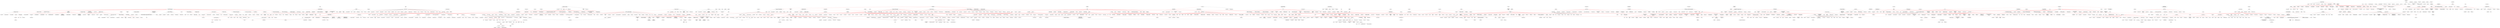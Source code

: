 strict graph "" {
	node [label="\N"];
	1	 [fontsize=30,
		height=0.4722222222222222,
		label="10,000 Maniacs",
		level=1,
		pos="14553.550000000108,-307.3700000000681",
		weight=185348,
		width=2.9444444444444446];
	1002	 [fontsize=30,
		height=0.4722222222222222,
		label="Indigo Girls",
		level=1,
		pos="14433.770000000024,-4341.460000000137",
		weight=175174,
		width=2.111111111111111];
	1 -- 1002	 [color=red];
	1272	 [fontsize=30,
		height=0.4722222222222222,
		label="b'Lisa Loeb'",
		level=1,
		pos="7583.04000000001,-1602.4400000000824",
		weight=274835,
		width=1.8194444444444444];
	1 -- 1272	 [color=red];
	1279	 [fontsize=30,
		height=0.4722222222222222,
		label="Liz Phair",
		level=1,
		pos="8738.829999999985,-2791.2699999999604",
		weight=271289,
		width=1.625];
	1 -- 1279	 [color=red];
	1497	 [fontsize=30,
		height=0.4722222222222222,
		label="b'Natalie Merchant'",
		level=1,
		pos="12783.04000000003,-5146.570000000109",
		weight=241734,
		width=3.1527777777777777];
	1 -- 1497	 [color=red];
	1605	 [fontsize=30,
		height=0.4722222222222222,
		label="Paula Cole",
		level=1,
		pos="9296.399999999941,891.5999999999331",
		weight=176111,
		width=2.0416666666666665];
	1 -- 1605	 [color=red];
	1716	 [fontsize=30,
		height=0.4722222222222222,
		label="b'R.E.M.'",
		level=1,
		pos="10811.770000000082,6926.889999999894",
		weight=1314084,
		width=1.2777777777777777];
	1 -- 1716	 [color=red];
	1793	 [fontsize=30,
		height=0.4722222222222222,
		label="b'Sarah McLachlan'",
		level=1,
		pos="14218.239999999994,5625.419999999904",
		weight=691754,
		width=3.25];
	1 -- 1793	 [color=red];
	1835	 [fontsize=30,
		height=0.4722222222222222,
		label="Shawn Colvin",
		level=1,
		pos="11159.400000000061,1907.8799999999464",
		weight=171442,
		width=2.5555555555555554];
	1 -- 1835	 [color=red];
	1839	 [fontsize=30,
		height=0.4722222222222222,
		label="b'Sheryl Crow'",
		level=1,
		pos="9105.560000000058,3886.449999999968",
		weight=605660,
		width=2.2777777777777777];
	1 -- 1839	 [color=red];
	1860	 [fontsize=30,
		height=0.4722222222222222,
		label="Sinéad O'Connor",
		level=1,
		pos="17008.779999999977,2843.6099999998987",
		weight=431116,
		width=3.1944444444444446];
	1 -- 1860	 [color=red];
	19	 [fontsize=30,
		height=0.4722222222222222,
		label="4 Non\nBlondes",
		level=1,
		pos="18225.4300000001,11844.19999999995",
		weight=176534,
		width=2.9722222222222223];
	1 -- 19	 [color=red];
	1992	 [fontsize=30,
		height=0.4722222222222222,
		label="Suzanne Vega",
		level=1,
		pos="11514.88000000008,-3304.9300000001676",
		weight=365231,
		width=2.736111111111111];
	1 -- 1992	 [color=red];
	2101	 [fontsize=30,
		height=0.4722222222222222,
		label="The Cranberries",
		level=1,
		pos="4544.999999999931,-694.0699999999779",
		weight=1000991,
		width=3.013888888888889];
	1 -- 2101	 [color=red];
	2331	 [fontsize=30,
		height=0.4722222222222222,
		label="Toad the\nWet Sprocket",
		level=1,
		pos="13153.840000000026,-6585.210000000043",
		weight=155873,
		width=4.5];
	1 -- 2331	 [color=red];
	248	 [fontsize=30,
		height=0.4722222222222222,
		label="b'Beth Orton'",
		level=1,
		pos="17525.720000000092,-9422.37000000014",
		weight=312380,
		width=2.0277777777777777];
	1 -- 248	 [color=red];
	500	 [fontsize=30,
		height=0.4722222222222222,
		label="Cowboy Junkies",
		level=1,
		pos="9853.420000000007,-6277.220000000103",
		weight=137255,
		width=3.0416666666666665];
	1 -- 500	 [color=red];
	504	 [fontsize=30,
		height=0.4722222222222222,
		label="Crash Test\nDummies",
		level=1,
		pos="16211.360000000042,-6284.519999999982",
		weight=186053,
		width=4.152777777777778];
	1 -- 504	 [color=red];
	545	 [fontsize=30,
		height=0.4722222222222222,
		label="b'Dar Williams'",
		level=1,
		pos="6762.710000000041,900.2799999998824",
		weight=143227,
		width=2.3472222222222223];
	1 -- 545	 [color=red];
	554	 [fontsize=30,
		height=0.4722222222222222,
		label="b'David Byrne'",
		level=1,
		pos="20631.69999999997,-10607.260000000038",
		weight=155448,
		width=2.2777777777777777];
	1 -- 554	 [color=red];
	1168	 [fontsize=15,
		height=0.2361111111111111,
		label="k.d. lang",
		level=4,
		pos="14599.120000000068,-5048.499999999949",
		weight=123677,
		width=0.7777777777777778];
	1002 -- 1168	 [color=red];
	1068	 [fontsize=20,
		height=0.3194444444444444,
		label=Jewel,
		level=3,
		pos="7254.689999999968,-3242.1400000000795",
		weight=485526,
		width=0.7222222222222222];
	1272 -- 1068	 [color=red];
	128	 [fontsize=20,
		height=0.3194444444444444,
		label="b'Anna Nalick'",
		level=3,
		pos="6241.5200000000605,-2653.8400000000693",
		weight=305049,
		width=1.4861111111111112];
	1272 -- 128	 [color=red];
	1496	 [fontsize=20,
		height=0.3194444444444444,
		label="Natalie Imbruglia",
		level=3,
		pos="6419.940000000073,-1061.7900000001755",
		weight=556836,
		width=2.0972222222222223];
	1272 -- 1496	 [color=red];
	427	 [fontsize=20,
		height=0.3194444444444444,
		label="Chantal Kreviazuk",
		level=3,
		pos="8794.120000000017,-2593.4000000001324",
		weight=149221,
		width=2.263888888888889];
	1272 -- 427	 [color=red];
	1247	 [label="b'Lene Marlin'",
		level=5,
		pos="7696.581073266412,-704.0193261273089"];
	1272 -- 1247;
	433	 [label="b'Charlotte Martin'",
		level=5,
		pos="7144.935102689378,-809.902693929922"];
	1272 -- 433;
	2346	 [fontsize=20,
		height=0.3194444444444444,
		label="Tori Amos",
		level=3,
		pos="8039.33999999994,-4336.050000000076",
		weight=698337,
		width=1.2777777777777777];
	1279 -- 2346	 [color=red];
	792	 [fontsize=20,
		height=0.3194444444444444,
		label="Fiona Apple",
		level=3,
		pos="9605.47000000005,-4521.720000000074",
		weight=652836,
		width=1.4861111111111112];
	1279 -- 792	 [color=red];
	2471	 [fontsize=20,
		height=0.3194444444444444,
		label="b'Yael Naim'",
		level=3,
		pos="12044.540000000037,-5818.790000000023",
		weight=120779,
		width=1.2916666666666667];
	1497 -- 2471	 [color=red];
	750	 [label="b'Eva Cassidy'",
		level=5,
		pos="13158.886806719773,-5399.061581084876"];
	1497 -- 750;
	132	 [fontsize=20,
		height=0.3194444444444444,
		label="b'Annie Lennox'",
		level=3,
		pos="8852.650000000049,1860.340000000011",
		weight=363635,
		width=1.7083333333333333];
	1605 -- 132	 [color=red];
	1618	 [fontsize=15,
		height=0.2361111111111111,
		label="Pearl Jam",
		level=4,
		pos="10331.479999999981,6562.459999999985",
		weight=1059832,
		width=0.9305555555555556];
	1716 -- 1618	 [color=red];
	1686	 [fontsize=30,
		height=0.4722222222222222,
		label=Radiohead,
		level=1,
		pos="6377.06999999998,11417.869999999944",
		weight=2082607,
		width=2.0277777777777777];
	1716 -- 1686	 [color=red];
	2246	 [fontsize=15,
		height=0.2361111111111111,
		label="The Smashing\nPumpkins",
		level=4,
		pos="12035.609999999999,8119.039999999859",
		weight=1310591,
		width=2.388888888888889];
	1716 -- 2246	 [color=red];
	1646	 [label="b'Pixies'",
		level=5,
		pos="12599.600387718097,6637.290906434846"];
	1716 -- 1646;
	1056	 [fontsize=20,
		height=0.3194444444444444,
		label=Jem,
		level=3,
		pos="13303.35000000006,6378.149999999936",
		weight=484415,
		width=0.5277777777777778];
	1793 -- 1056	 [color=red];
	1209	 [fontsize=20,
		height=0.3194444444444444,
		label="KT Tunstall",
		level=3,
		pos="15470.599999999997,6574.42999999992",
		weight=684225,
		width=1.4166666666666667];
	1793 -- 1209	 [color=red];
	2099	 [fontsize=20,
		height=0.3194444444444444,
		label="The Corrs",
		level=3,
		pos="13719.099999999973,5154.089999999898",
		weight=438374,
		width=1.2361111111111112];
	1793 -- 2099	 [color=red];
	604	 [fontsize=20,
		height=0.3194444444444444,
		label=Dido,
		level=3,
		pos="14213.360000000026,7188.459999999974",
		weight=957515,
		width=0.5833333333333334];
	1793 -- 604	 [color=red];
	421	 [label="b'C\xc3\xa9line Dion'",
		level=5,
		pos="15862.272289624796,4865.5759627707375"];
	1793 -- 421;
	1411	 [fontsize=20,
		height=0.3194444444444444,
		label="Michelle Branch",
		level=3,
		pos="7870.39000000001,5063.8199999999815",
		weight=440679,
		width=1.9861111111111112];
	1839 -- 1411	 [color=red];
	1538	 [fontsize=25,
		height=0.3888888888888889,
		label="b'No Doubt'",
		level=2,
		pos="6987.490000000071,4139.359999999979",
		weight=910959,
		width=1.4722222222222223];
	1839 -- 1538	 [color=red];
	2034	 [fontsize=15,
		height=0.2361111111111111,
		label=Texas,
		level=4,
		pos="10570.660000000045,4695.429999999964",
		weight=311809,
		width=0.5416666666666666];
	1839 -- 2034	 [color=red];
	2085	 [fontsize=20,
		height=0.3194444444444444,
		label="The Cardigans",
		level=3,
		pos="8589.81000000004,2996.939999999893",
		weight=804033,
		width=1.8333333333333333];
	1839 -- 2085	 [color=red];
	622	 [fontsize=15,
		height=0.2361111111111111,
		label="Dixie Chicks",
		level=4,
		pos="9138.960000000006,5697.330000000013",
		weight=241869,
		width=1.125];
	1839 -- 622	 [color=red];
	1954	 [label="b'Stevie Nicks'",
		level=5,
		pos="9455.87855870635,2109.519489915918"];
	1839 -- 1954;
	1158	 [fontsize=20,
		height=0.3194444444444444,
		label="b'Kate Bush'",
		level=3,
		pos="17446.60000000002,3695.8199999999633",
		weight=491069,
		width=1.2916666666666667];
	1860 -- 1158	 [color=red];
	1342	 [fontsize=20,
		height=0.3194444444444444,
		label="Marianne Faithfull",
		level=3,
		pos="17648.34000000005,1915.5699999999924",
		weight=133106,
		width=2.2083333333333335];
	1860 -- 1342	 [color=red];
	1080	 [fontsize=25,
		height=0.3888888888888889,
		label="Joan Osborne",
		level=2,
		pos="15923.330000000034,10769.839999999967",
		weight=205205,
		width=2.1944444444444446];
	19 -- 1080	 [color=red];
	58	 [fontsize=25,
		height=0.3888888888888889,
		label="Alanis Morissette",
		level=2,
		pos="16099.99000000003,14590.82",
		weight=881375,
		width=2.6527777777777777];
	19 -- 58	 [color=red];
	1393	 [fontsize=25,
		height=0.3888888888888889,
		label="Meredith Brooks",
		level=2,
		pos="20853.67000000008,14167.529999999966",
		weight=161543,
		width=2.5416666666666665];
	19 -- 1393	 [color=red];
	1909	 [fontsize=25,
		height=0.3888888888888889,
		label="Soul Asylum",
		level=2,
		pos="17944.20000000007,8451.67000000002",
		weight=197627,
		width=1.9305555555555556];
	19 -- 1909	 [color=red];
	1871	 [fontsize=25,
		height=0.3888888888888889,
		label="Skunk Anansie",
		level=2,
		pos="20172.210000000036,10739.289999999994",
		weight=277102,
		width=2.3194444444444446];
	19 -- 1871	 [color=red];
	1923	 [fontsize=25,
		height=0.3888888888888889,
		label="Spin Doctors",
		level=2,
		pos="19165.370000000086,15345.149999999969",
		weight=243038,
		width=2.0];
	19 -- 1923	 [color=red];
	2410	 [fontsize=25,
		height=0.3888888888888889,
		label="Veruca Salt",
		level=2,
		pos="19090.500000000065,10325.129999999965",
		weight=124495,
		width=1.8055555555555556];
	19 -- 2410	 [color=red];
	572	 [fontsize=25,
		height=0.3888888888888889,
		label="Deep Blue\nSomething",
		level=2,
		pos="20717.969999999994,13007.300000000014",
		weight=142101,
		width=3.5833333333333335];
	19 -- 572	 [color=red];
	869	 [fontsize=25,
		height=0.3888888888888889,
		label="Gin Blossoms",
		level=2,
		pos="18373.57000000009,14461.849999999919",
		weight=214073,
		width=2.1527777777777777];
	19 -- 869	 [color=red];
	965	 [fontsize=25,
		height=0.3888888888888889,
		label="Hootie &\nthe Blowfish",
		level=2,
		pos="20682.120000000097,11709.849999999937",
		weight=187205,
		width=3.5];
	19 -- 965	 [color=red];
	851	 [fontsize=20,
		height=0.3194444444444444,
		label=Garbage,
		level=3,
		pos="3370.7700000000787,-320.1000000000495",
		weight=824282,
		width=1.0833333333333333];
	2101 -- 851	 [color=red];
	911	 [fontsize=30,
		height=0.4722222222222222,
		label="Guano Apes",
		level=1,
		pos="4616.740000000076,-3931.860000000066",
		weight=484215,
		width=2.3194444444444446];
	2101 -- 911	 [color=red];
	1077	 [fontsize=20,
		height=0.3194444444444444,
		label="b'Joan as\\nPolice Woman'",
		level=3,
		pos="18456.620000000064,-10648.33000000025",
		weight=100072,
		width=3.0];
	248 -- 1077	 [color=red];
	1352	 [fontsize=20,
		height=0.3194444444444444,
		label="Martha Wainwright",
		level=3,
		pos="16171.950000000012,-8641.230000000127",
		weight=207931,
		width=2.3194444444444446];
	248 -- 1352	 [color=red];
	52	 [fontsize=20,
		height=0.3194444444444444,
		label="Aimee Mann",
		level=3,
		pos="16051.11000000008,-10011.460000000108",
		weight=460640,
		width=1.5694444444444444];
	248 -- 52	 [color=red];
	759	 [fontsize=15,
		height=0.2361111111111111,
		label="Everything but\nthe Girl",
		level=4,
		pos="18591.66999999996,-8473.510000000046",
		weight=444195,
		width=2.125];
	248 -- 759	 [color=red];
	944	 [fontsize=20,
		height=0.3194444444444444,
		label="Heather Nova",
		level=3,
		pos="17107.050000000105,-10877.800000000017",
		weight=228168,
		width=1.7222222222222223];
	248 -- 944	 [color=red];
	123	 [label="b'Ani DiFranco'",
		level=5,
		pos="18427.02965938937,-9510.075076546324"];
	248 -- 123;
	1233	 [label="b'Laura Veirs'",
		level=5,
		pos="17998.537842062997,-7674.042679825579"];
	248 -- 1233;
	723	 [fontsize=15,
		height=0.2361111111111111,
		label="Emmylou Harris",
		level=4,
		pos="9351.840000000064,-6014.33000000014",
		weight=142511,
		width=1.4583333333333333];
	500 -- 723	 [color=red];
	867	 [fontsize=15,
		height=0.2361111111111111,
		label="Gillian Welch",
		level=4,
		pos="9601.550000000043,-7391.109999999986",
		weight=109141,
		width=1.1944444444444444];
	500 -- 867	 [color=red];
	2217	 [fontsize=25,
		height=0.3888888888888889,
		label="b'The Presidents of the\\nUnited States of...'",
		level=2,
		pos="14646.580000000013,-7590.3000000000975",
		weight=346805,
		width=6.361111111111111];
	504 -- 2217	 [color=red];
	345	 [fontsize=20,
		height=0.3194444444444444,
		label="Brandi Carlile",
		level=3,
		pos="6612.110000000024,1850.6599999999962",
		weight=177229,
		width=1.6805555555555556];
	545 -- 345	 [color=red];
	2412	 [fontsize=20,
		height=0.3194444444444444,
		label="Vienna Teng",
		level=3,
		pos="5272.610000000059,908.929999999993",
		weight=138324,
		width=1.5833333333333333];
	545 -- 2412	 [color=red];
	1387	 [label="b'Melissa Etheridge'",
		level=5,
		pos="6690.526969425369,-2.4053785553842317"];
	545 -- 1387;
	1602	 [label="b'Patty Griffin'",
		level=5,
		pos="8041.214415475379,2183.1017295678394"];
	545 -- 1602;
	2352	 [label="b'Tracy Chapman'",
		level=5,
		pos="6095.566127537639,287.93178534071194"];
	545 -- 2352;
	1111	 [label="b'Joni Mitchell'",
		level=5,
		pos="7885.421652793151,-520.8898262081493"];
	545 -- 1111;
	1091	 [fontsize=30,
		height=0.4722222222222222,
		label="John Cale",
		level=1,
		pos="25244.470000000012,-8779.220000000052",
		weight=123519,
		width=1.8888888888888888];
	554 -- 1091	 [color=red];
	2306	 [fontsize=25,
		height=0.3888888888888889,
		label="Thomas Dolby",
		level=2,
		pos="21296.47000000007,-8831.680000000153",
		weight=109388,
		width=2.25];
	554 -- 2306	 [color=red];
	1919	 [fontsize=20,
		height=0.3194444444444444,
		label=Sparks,
		level=3,
		pos="21660.210000000072,-11717.850000000028",
		weight=116938,
		width=0.875];
	554 -- 1919	 [color=red];
	598	 [fontsize=20,
		height=0.3194444444444444,
		label=Devo,
		level=3,
		pos="19966.690000000006,-11906.280000000115",
		weight=306665,
		width=0.6527777777777778];
	554 -- 598	 [color=red];
	1630	 [label="b'Peter Gabriel'",
		level=5,
		pos="18821.380583102156,-10661.562293175404"];
	554 -- 1630;
	10	 [fontsize=30,
		height=0.4722222222222222,
		label="*NSYNC",
		level=1,
		pos="-34153.39000000007,14568.959999999926",
		weight=286836,
		width=1.625];
	1064	 [fontsize=30,
		height=0.4722222222222222,
		label="b'Jesse McCartney'",
		level=1,
		pos="-38613.800000000076,3431.150000000038",
		weight=202719,
		width=3.2222222222222223];
	10 -- 1064	 [color=red];
	1065	 [fontsize=25,
		height=0.3888888888888889,
		label="b'Jessica Simpson'",
		level=2,
		pos="-36432.35000000015,17788.02999999988",
		weight=298868,
		width=2.611111111111111];
	10 -- 1065	 [color=red];
	1143	 [fontsize=30,
		height=0.4722222222222222,
		label="b'Justin Timberlake'",
		level=1,
		pos="-27003.98000000003,15927.799999999988",
		weight=972050,
		width=3.2777777777777777];
	10 -- 1143	 [color=red];
	1331	 [fontsize=25,
		height=0.3888888888888889,
		label="b'Mandy Moore'",
		level=2,
		pos="-32322.64000000009,17055.650000000063",
		weight=281127,
		width=2.125];
	10 -- 1331	 [color=red];
	1799	 [fontsize=25,
		height=0.3888888888888889,
		label="Savage Garden",
		level=2,
		pos="-31772.540000000034,12835.919999999947",
		weight=403602,
		width=2.4444444444444446];
	10 -- 1799	 [color=red];
	199	 [fontsize=25,
		height=0.3888888888888889,
		label="Backstreet Boys",
		level=2,
		pos="-36343.86000000012,13694.109999999953",
		weight=450420,
		width=2.513888888888889];
	10 -- 199	 [color=red];
	1108	 [fontsize=15,
		height=0.2361111111111111,
		label=JoJo,
		level=4,
		pos="-37511.659999999916,2007.9100000000326",
		weight=316204,
		width=0.4444444444444444];
	1064 -- 1108	 [color=red];
	1109	 [fontsize=15,
		height=0.2361111111111111,
		label="Jonas Brothers",
		level=4,
		pos="-40399.41000000022,3893.3299999999",
		weight=184349,
		width=1.375];
	1064 -- 1109	 [color=red];
	1265	 [fontsize=15,
		height=0.2361111111111111,
		label="Lindsay Lohan",
		level=4,
		pos="-39627.90999999989,4973.759999999893",
		weight=304837,
		width=1.3333333333333333];
	1064 -- 1265	 [color=red];
	1378	 [fontsize=15,
		height=0.2361111111111111,
		label=McFly,
		level=4,
		pos="-39281.23000000008,1598.2099999998973",
		weight=204853,
		width=0.5555555555555556];
	1064 -- 1378	 [color=red];
	1422	 [fontsize=15,
		height=0.2361111111111111,
		label="Miley Cyrus",
		level=4,
		pos="-37088.66000000003,4274.199999999895",
		weight=216043,
		width=1.0694444444444444];
	1064 -- 1422	 [color=red];
	165	 [fontsize=15,
		height=0.2361111111111111,
		label="Ashley Tisdale",
		level=4,
		pos="-36873.16000000012,3070.11999999993",
		weight=114791,
		width=1.3194444444444444];
	1064 -- 165	 [color=red];
	2093	 [fontsize=30,
		height=0.4722222222222222,
		label="The Click\nFive",
		level=1,
		pos="-38570.60999999991,-6932.750000000015",
		weight=111724,
		width=2.875];
	1064 -- 2093	 [color=red];
	2397	 [fontsize=15,
		height=0.2361111111111111,
		label="Vanessa Hudgens",
		level=4,
		pos="-40033.38000000002,2269.7099999999627",
		weight=128170,
		width=1.6527777777777777];
	1064 -- 2397	 [color=red];
	91	 [fontsize=15,
		height=0.2361111111111111,
		label="Aly &\nAJ",
		level=4,
		pos="-38837.78999999992,5373.239999999947",
		weight=139448,
		width=0.8888888888888888];
	1064 -- 91	 [color=red];
	958	 [fontsize=25,
		height=0.3888888888888889,
		label="b'Hilary Duff'",
		level=2,
		pos="-41307.700000000055,2923.8999999999214",
		weight=408619,
		width=1.625];
	1064 -- 958	 [color=red];
	1773	 [label="b'Ryan Cabrera'",
		level=5,
		pos="-41559.23662965537,5539.519887294831"];
	1064 -- 1773;
	863	 [fontsize=25,
		height=0.3888888888888889,
		label="b'Geri Halliwell'",
		level=2,
		pos="-39826.24000000012,18538.92000000001",
		weight=163415,
		width=2.0277777777777777];
	1065 -- 863	 [color=red];
	1249	 [fontsize=20,
		height=0.3194444444444444,
		label="Leona Lewis",
		level=3,
		pos="-35196.05999999984,18530.469999999943",
		weight=481890,
		width=1.5694444444444444];
	1065 -- 1249	 [color=red];
	1498	 [fontsize=15,
		height=0.2361111111111111,
		label="Natasha Bedingfield",
		level=4,
		pos="-35088.75000000006,17293.089999999946",
		weight=634312,
		width=1.8333333333333333];
	1065 -- 1498	 [color=red];
	1581	 [fontsize=20,
		height=0.3194444444444444,
		label="P!nk",
		level=3,
		pos="-37665.580000000045,15697.330000000013",
		weight=293683,
		width=0.5694444444444444];
	1065 -- 1581	 [color=red];
	164	 [fontsize=15,
		height=0.2361111111111111,
		label="Ashlee Simpson",
		level=4,
		pos="-37426.62999999999,18788.339999999946",
		weight=469115,
		width=1.4861111111111112];
	1065 -- 164	 [color=red];
	1685	 [fontsize=25,
		height=0.3888888888888889,
		label="b'Rachel Stevens'",
		level=2,
		pos="-36297.16000000006,19768.439999999933",
		weight=131031,
		width=2.4444444444444446];
	1065 -- 1685	 [color=red];
	1933	 [fontsize=15,
		height=0.2361111111111111,
		label="Stacie Orrico",
		level=4,
		pos="-38247.65000000004,16604.74999999997",
		weight=193566,
		width=1.1805555555555556];
	1065 -- 1933	 [color=red];
	722	 [fontsize=15,
		height=0.2361111111111111,
		label="Emma Bunton",
		level=4,
		pos="-36632.2800000001,15626.510000000024",
		weight=126484,
		width=1.3055555555555556];
	1065 -- 722	 [color=red];
	1595	 [label="b'Paris Hilton'",
		level=5,
		pos="-34541.91184380904,20877.862373864686"];
	1065 -- 1595;
	586	 [label="b'Delta Goodrem'",
		level=5,
		pos="-34629.20110791603,17957.90996708616"];
	1065 -- 586;
	108	 [label="b'Anastacia'",
		level=5,
		pos="-37698.57389373971,21181.77388719726"];
	1065 -- 108;
	1792	 [label="b'Sarah Connor'",
		level=5,
		pos="-38214.2344802016,17463.84975775987"];
	1065 -- 1792;
	456	 [label="b'Christina Aguilera'",
		level=5,
		pos="-35494.463506602435,14289.28887690026"];
	1065 -- 456;
	358	 [label="b'Britney Spears'",
		level=5,
		pos="-33557.17711963598,15584.804766623802"];
	1065 -- 358;
	1058	 [label="b'Jennifer Lopez'",
		level=5,
		pos="-39605.82365619317,19534.422130770145"];
	1065 -- 1058;
	1174	 [label="b'Kelly Osbourne'",
		level=5,
		pos="-35789.38041305929,18425.71439907946"];
	1065 -- 1174;
	2391	 [fontsize=30,
		height=0.4722222222222222,
		label=Usher,
		level=1,
		pos="-18824.239999999965,12219.39000000004",
		weight=546757,
		width=1.125];
	1143 -- 2391	 [color=red];
	2324	 [fontsize=20,
		height=0.3194444444444444,
		label=Timbaland,
		level=3,
		pos="-25845.670000000093,17106.109999999982",
		weight=572821,
		width=1.3055555555555556];
	1143 -- 2324	 [color=red];
	253	 [fontsize=20,
		height=0.3194444444444444,
		label=Beyoncé,
		level=3,
		pos="-27652.11000000013,17357.309999999976",
		weight=806626,
		width=1.0833333333333333];
	1143 -- 253	 [color=red];
	461	 [fontsize=25,
		height=0.3888888888888889,
		label=Ciara,
		level=2,
		pos="-27681.59999999994,14798.779999999984",
		weight=405789,
		width=0.8333333333333334];
	1143 -- 461	 [color=red];
	416	 [label="b'Cassie'",
		level=5,
		pos="-25925.583649508044,12469.782962417285"];
	1143 -- 416;
	2221	 [label="b'The Pussycat\\nDolls'",
		level=5,
		pos="-30219.16684681702,17596.150700848375"];
	1143 -- 2221;
	1181	 [label="b'Keri Hilson'",
		level=5,
		pos="-23442.9598479646,16591.09178930818"];
	1143 -- 1181;
	176	 [fontsize=25,
		height=0.3888888888888889,
		label="b'Atomic Kitten'",
		level=2,
		pos="-31494.1500000001,19333.370000000046",
		weight=191060,
		width=2.0555555555555554];
	1331 -- 176	 [color=red];
	2395	 [fontsize=20,
		height=0.3194444444444444,
		label="Vanessa Carlton",
		level=3,
		pos="-31059.000000000127,16890.86",
		weight=403428,
		width=2.0555555555555554];
	1331 -- 2395	 [color=red];
	1173	 [label="b'Kelly Clarkson'",
		level=5,
		pos="-35515.71212819056,18765.94556075531"];
	1331 -- 1173;
	33	 [fontsize=25,
		height=0.3888888888888889,
		label="Ace of\nBase",
		level=2,
		pos="-30541.440000000217,10076.699999999943",
		weight=371921,
		width=2.0694444444444446];
	1799 -- 33	 [color=red];
	1763	 [fontsize=25,
		height=0.3888888888888889,
		label=Roxette,
		level=2,
		pos="-33187.22000000013,11866.919999999966",
		weight=461144,
		width=1.2083333333333333];
	1799 -- 1763	 [color=red];
	1000	 [fontsize=30,
		height=0.4722222222222222,
		label=Incubus,
		level=1,
		pos="-3099.809999999943,-20680.50000000013",
		weight=1214650,
		width=1.4722222222222223];
	15	 [fontsize=25,
		height=0.3888888888888889,
		label=311,
		level=2,
		pos="-6365.190000000064,-22459.490000000013",
		weight=417857,
		width=0.5833333333333334];
	1000 -- 15	 [color=red];
	2	 [fontsize=30,
		height=0.4722222222222222,
		label="10 Years",
		level=1,
		pos="728.1500000000196,-13206.830000000082",
		weight=168158,
		width=1.6805555555555556];
	1000 -- 2	 [color=red];
	808	 [fontsize=25,
		height=0.3888888888888889,
		label="Foo Fighters",
		level=2,
		pos="-2117.930000000062,-21257.48000000015",
		weight=1524991,
		width=1.9583333333333333];
	1000 -- 808	 [color=red];
	841	 [fontsize=25,
		height=0.3888888888888889,
		label="b'G. Love &\\nSpecial Sauce'",
		level=2,
		pos="-6624.900000000074,-25655.810000000274",
		weight=192410,
		width=4.055555555555555];
	15 -- 841	 [color=red];
	1550	 [fontsize=25,
		height=0.3888888888888889,
		label="O.A.R.",
		level=2,
		pos="-4111.220000000008,-22834.570000000065",
		weight=141947,
		width=1.0555555555555556];
	15 -- 1550	 [color=red];
	1876	 [fontsize=25,
		height=0.3888888888888889,
		label="Slightly Stoopid",
		level=2,
		pos="-8503.490000000082,-21168.380000000107",
		weight=161681,
		width=2.4027777777777777];
	15 -- 1876	 [color=red];
	1973	 [fontsize=25,
		height=0.3888888888888889,
		label=Sublime,
		level=2,
		pos="-4869.860000000037,-24318.24000000007",
		weight=664300,
		width=1.2638888888888888];
	15 -- 1973	 [color=red];
	1980	 [fontsize=25,
		height=0.3888888888888889,
		label="Sugar Ray",
		level=2,
		pos="-8886.840000000051,-22648.67000000013",
		weight=225325,
		width=1.6527777777777777];
	15 -- 1980	 [color=red];
	2303	 [fontsize=25,
		height=0.3888888888888889,
		label="Third Eye\nBlind",
		level=2,
		pos="-5455.239999999943,-20387.23000000015",
		weight=437023,
		width=2.5555555555555554];
	15 -- 2303	 [color=red];
	755	 [fontsize=25,
		height=0.3888888888888889,
		label=Everclear,
		level=2,
		pos="-8099.580000000082,-24044.70000000015",
		weight=390700,
		width=1.4722222222222223];
	15 -- 755	 [color=red];
	839	 [fontsize=25,
		height=0.3888888888888889,
		label="Fun Lovin'\nCriminals",
		level=2,
		pos="-7174.18999999997,-20196.600000000166",
		weight=191712,
		width=3.3333333333333335];
	15 -- 839	 [color=red];
	77	 [fontsize=30,
		height=0.4722222222222222,
		label="Alien Ant\nFarm",
		level=1,
		pos="4776.850000000013,-7746.310000000049",
		weight=481750,
		width=3.0];
	2 -- 77	 [color=red];
	789	 [fontsize=30,
		height=0.4722222222222222,
		label="Finger Eleven",
		level=1,
		pos="-4111.930000000008,-12189.370000000054",
		weight=331711,
		width=2.5833333333333335];
	2 -- 789	 [color=red];
	14	 [fontsize=30,
		height=0.4722222222222222,
		label="30 Seconds\nto Mars",
		level=1,
		pos="-6307.4799999999905,-7163.210000000145",
		weight=723734,
		width=3.9444444444444446];
	2 -- 14	 [color=red];
	1804	 [fontsize=30,
		height=0.4722222222222222,
		label="b'Scars On\\nBroadway'",
		level=1,
		pos="8509.46000000002,-10819.64999999998",
		weight=111533,
		width=3.9444444444444446];
	2 -- 1804	 [color=red];
	4	 [fontsize=30,
		height=0.4722222222222222,
		label="12 Stones",
		level=1,
		pos="1161.960000000001,10548.459999999923",
		weight=201699,
		width=1.8888888888888888];
	2 -- 4	 [color=red];
	1934	 [fontsize=30,
		height=0.4722222222222222,
		label=Staind,
		level=1,
		pos="4078.0600000001286,-18339.270000000106",
		weight=597418,
		width=1.1944444444444444];
	2 -- 1934	 [color=red];
	139	 [fontsize=30,
		height=0.4722222222222222,
		label="b'A Perfect\\nCircle'",
		level=1,
		pos="8600.079999999918,-17423.960000000086",
		weight=766161,
		width=3.138888888888889];
	2 -- 139	 [color=red];
	349	 [fontsize=30,
		height=0.4722222222222222,
		label="b'Breaking Benjamin'",
		level=1,
		pos="6637.7400000000125,-13582.70000000012",
		weight=568249,
		width=3.5];
	2 -- 349	 [color=red];
	675	 [fontsize=30,
		height=0.4722222222222222,
		label=Earshot,
		level=1,
		pos="1615.4099999999962,-6135.010000000148",
		weight=110482,
		width=1.4444444444444444];
	2 -- 675	 [color=red];
	804	 [fontsize=30,
		height=0.4722222222222222,
		label=Flyleaf,
		level=1,
		pos="-369.98000000006505,-8723.210000000021",
		weight=299290,
		width=1.2361111111111112];
	2 -- 804	 [color=red];
	1829	 [fontsize=30,
		height=0.4722222222222222,
		label="b'Sevendust'",
		level=1,
		pos="2146.300000000101,-21344.380000000157",
		weight=253569,
		width=1.9722222222222223];
	2 -- 1829	 [color=red];
	1841	 [fontsize=30,
		height=0.4722222222222222,
		label=Shinedown,
		level=1,
		pos="-986.4600000000719,-18522.13000000013",
		weight=169326,
		width=2.0694444444444446];
	2 -- 1841	 [color=red];
	1883	 [fontsize=30,
		height=0.4722222222222222,
		label="Smile Empty\nSoul",
		level=1,
		pos="-2982.2400000000343,-16674.430000000182",
		weight=149344,
		width=3.5277777777777777];
	2 -- 1883	 [color=red];
	2364	 [fontsize=30,
		height=0.4722222222222222,
		label=TRUSTcompany,
		level=1,
		pos="-3598.599999999955,-14655.740000000049",
		weight=128688,
		width=3.0833333333333335];
	2 -- 2364	 [color=red];
	2011	 [fontsize=30,
		height=0.4722222222222222,
		label=Taproot,
		level=1,
		pos="3332.119999999981,-16643.47000000014",
		weight=212719,
		width=1.4444444444444444];
	2 -- 2011	 [color=red];
	2356	 [fontsize=30,
		height=0.4722222222222222,
		label=Trapt,
		level=1,
		pos="-1410.6900000000314,-10147.970000000088",
		weight=315592,
		width=0.9861111111111112];
	2 -- 2356	 [color=red];
	439	 [fontsize=30,
		height=0.4722222222222222,
		label=Chevelle,
		level=1,
		pos="-238.28999999999724,-17664.210000000036",
		weight=404631,
		width=1.625];
	2 -- 439	 [color=red];
	482	 [fontsize=30,
		height=0.4722222222222222,
		label=Cold,
		level=1,
		pos="3934.320000000109,-11004.510000000097",
		weight=240430,
		width=0.8611111111111112];
	2 -- 482	 [color=red];
	511	 [fontsize=30,
		height=0.4722222222222222,
		label=Crossfade,
		level=1,
		pos="-4577.080000000042,-17438.810000000114",
		weight=257392,
		width=1.9027777777777777];
	2 -- 511	 [color=red];
	752	 [fontsize=30,
		height=0.4722222222222222,
		label="b'Evans Blue'",
		level=1,
		pos="-3104.6399999999267,-11987.04000000011",
		weight=112431,
		width=2.111111111111111];
	2 -- 752	 [color=red];
	1535	 [fontsize=15,
		height=0.2361111111111111,
		label=Nirvana,
		level=4,
		pos="-2056.1000000001004,-21861.130000000136",
		weight=1686815,
		width=0.7083333333333334];
	808 -- 1535	 [color=red];
	1001	 [fontsize=20,
		height=0.3194444444444444,
		label="b'India.Arie'",
		level=3,
		pos="-8732.129999999994,25491.24999999999",
		weight=272268,
		width=1.1805555555555556];
	76	 [fontsize=25,
		height=0.3888888888888889,
		label="Alicia Keys",
		level=2,
		pos="-9090.550000000061,26923.289999999957",
		weight=747095,
		width=1.7083333333333333];
	1001 -- 76	 [color=red];
	135	 [label="b'Anthony Hamilton'",
		level=5,
		pos="-8292.39215114677,23734.310685587687"];
	1001 -- 135;
	38	 [fontsize=20,
		height=0.3194444444444444,
		label=Adele,
		level=3,
		pos="-14100.959999999977,28354.65999999998",
		weight=401785,
		width=0.7222222222222222];
	76 -- 38	 [color=red];
	1448	 [fontsize=30,
		height=0.4722222222222222,
		label="b'Monica'",
		level=1,
		pos="-11947.769999999957,22031.529999999915",
		weight=154430,
		width=1.3472222222222223];
	76 -- 1448	 [color=red];
	107	 [fontsize=20,
		height=0.3194444444444444,
		label="b'Amy Winehouse'",
		level=3,
		pos="-4854.889999999907,26783.119999999926",
		weight=1006978,
		width=2.0277777777777777];
	76 -- 107	 [color=red];
	1125	 [fontsize=20,
		height=0.3194444444444444,
		label="Joss Stone",
		level=3,
		pos="-9900.590000000031,28635.220000000023",
		weight=487412,
		width=1.375];
	76 -- 1125	 [color=red];
	1316	 [fontsize=15,
		height=0.2361111111111111,
		label="Macy Gray",
		level=4,
		pos="-7660.110000000048,26235.329999999973",
		weight=330149,
		width=1.0];
	76 -- 1316	 [color=red];
	1776	 [fontsize=15,
		height=0.2361111111111111,
		label=Sade,
		level=4,
		pos="-8440.060000000052,28479.209999999995",
		weight=468517,
		width=0.4861111111111111];
	76 -- 1776	 [color=red];
	496	 [fontsize=20,
		height=0.3194444444444444,
		label="Corinne Bailey\nRae",
		level=3,
		pos="-10525.710000000116,26659.22000000004",
		weight=468718,
		width=2.5555555555555554];
	76 -- 496	 [color=red];
	1003	 [fontsize=20,
		height=0.3194444444444444,
		label=Infernal,
		level=3,
		pos="-12145.640000000163,5894.2699999999495",
		weight=147992,
		width=0.9305555555555556];
	986	 [fontsize=25,
		height=0.3888888888888889,
		label="Ian Van\nDahl",
		level=2,
		pos="-12508.459999999941,5567.939999999886",
		weight=207732,
		width=2.2083333333333335];
	1003 -- 986	 [color=red];
	20	 [fontsize=25,
		height=0.3888888888888889,
		label="4 Strings",
		level=2,
		pos="-16402.279999999937,3701.279999999926",
		weight=175971,
		width=1.375];
	986 -- 20	 [color=red];
	1004	 [fontsize=15,
		height=0.2361111111111111,
		label="b'In Flames'",
		level=4,
		pos="-5662.879999999992,6229.039999999914",
		weight=514041,
		width=0.9027777777777778];
	84	 [fontsize=25,
		height=0.3888888888888889,
		label="All That\nRemains",
		level=2,
		pos="-4428.150000000005,7479.549999999923",
		weight=193659,
		width=2.8472222222222223];
	1004 -- 84	 [color=red];
	1148	 [label="b'Kalmah'",
		level=5,
		pos="-6299.133837653744,5584.654760697125"];
	1004 -- 1148;
	542	 [label="b'Dark Tranquillity'",
		level=5,
		pos="-6307.265239302818,6865.293837653633"];
	1004 -- 542;
	446	 [label="b'Children of\\nBodom'",
		level=5,
		pos="-4374.109521394401,4956.532324692482"];
	1004 -- 446;
	180	 [label="b'At the\\nGates'",
		level=5,
		pos="-5668.6297692466505,7134.5885755683485"];
	1004 -- 180;
	101	 [label="b'Amon Amarth'",
		level=5,
		pos="-6568.428575568458,6223.290230753315"];
	1004 -- 101;
	1543	 [label="b'Norther'",
		level=5,
		pos="-5660.005115376705,5776.265712215725"];
	1004 -- 1543;
	16	 [fontsize=25,
		height=0.3888888888888889,
		label="36 Crazyfists",
		level=2,
		pos="-3145.320000000027,2956.3200000000143",
		weight=185875,
		width=2.013888888888889];
	84 -- 16	 [color=red];
	1226	 [fontsize=15,
		height=0.2361111111111111,
		label="Lamb of\nGod",
		level=4,
		pos="-6132.1800000000585,7346.989999999925",
		weight=310308,
		width=1.3055555555555556];
	84 -- 1226	 [color=red];
	1831	 [fontsize=15,
		height=0.2361111111111111,
		label="Shadows Fall",
		level=4,
		pos="-3579.8100000000395,8483.609999999899",
		weight=163603,
		width=1.2361111111111112];
	84 -- 1831	 [color=red];
	1896	 [fontsize=15,
		height=0.2361111111111111,
		label=Soilwork,
		level=4,
		pos="-3488.1199999999953,6420.259999999907",
		weight=209276,
		width=0.7777777777777778];
	84 -- 1896	 [color=red];
	2363	 [fontsize=15,
		height=0.2361111111111111,
		label=Trivium,
		level=4,
		pos="-4603.759999999971,8751.989999999969",
		weight=315553,
		width=0.6666666666666666];
	84 -- 2363	 [color=red];
	597	 [fontsize=15,
		height=0.2361111111111111,
		label="b'DevilDriver'",
		level=4,
		pos="-2987.5300000000116,7463.779999999897",
		weight=161409,
		width=1.0];
	84 -- 597	 [color=red];
	946	 [fontsize=15,
		height=0.2361111111111111,
		label="Heaven Shall\nBurn",
		level=4,
		pos="-5713.590000000029,8483.289999999972",
		weight=110961,
		width=1.8194444444444444];
	84 -- 946	 [color=red];
	1005	 [fontsize=20,
		height=0.3194444444444444,
		label="b'Ingrid Michaelson'",
		level=3,
		pos="-15222.97999999996,31127.03",
		weight=254827,
		width=2.1805555555555554];
	1124	 [fontsize=15,
		height=0.2361111111111111,
		label="Joshua Radin",
		level=4,
		pos="-16196.690000000013,31506.159999999996",
		weight=254988,
		width=1.25];
	1005 -- 1124	 [color=red];
	2288	 [fontsize=15,
		height=0.2361111111111111,
		label="The Weepies",
		level=4,
		pos="-15811.469999999998,32165.839999999946",
		weight=220100,
		width=1.2083333333333333];
	1005 -- 2288	 [color=red];
	352	 [fontsize=15,
		height=0.2361111111111111,
		label="Brett Dennen",
		level=4,
		pos="-14302.920000000027,32605.579999999973",
		weight=174875,
		width=1.2083333333333333];
	1005 -- 352	 [color=red];
	1005 -- 38	 [color=red];
	378	 [label="b'Butterfly Boucher'",
		level=5,
		pos="-15381.99837427132,30965.889186410954"];
	1005 -- 378;
	2064	 [label="b'The Bird and\\nthe Bee'",
		level=5,
		pos="-14320.76263856262,31049.215378742956"];
	1005 -- 2064;
	1159	 [label="b'Kate Havnevik'",
		level=5,
		pos="-15311.647888916865,30683.01330423834"];
	1005 -- 1159;
	1031	 [fontsize=20,
		height=0.3194444444444444,
		label="b'James Morrison'",
		level=3,
		pos="-15532.21999999994,30725.300000000054",
		weight=450459,
		width=1.9861111111111112];
	38 -- 1031	 [color=red];
	106	 [fontsize=20,
		height=0.3194444444444444,
		label="b'Amy Macdonald'",
		level=3,
		pos="-16622.509999999966,27117.49999999997",
		weight=327841,
		width=2.0];
	38 -- 106	 [color=red];
	1160	 [fontsize=20,
		height=0.3194444444444444,
		label="Kate Nash",
		level=3,
		pos="-12722.839999999971,27437.409999999993",
		weight=512121,
		width=1.3055555555555556];
	38 -- 1160	 [color=red];
	44	 [fontsize=20,
		height=0.3194444444444444,
		label="A Fine\nFrenzy",
		level=3,
		pos="-13685.680000000015,34715.009999999944",
		weight=229882,
		width=1.8888888888888888];
	38 -- 44	 [color=red];
	1590	 [fontsize=20,
		height=0.3194444444444444,
		label="Paolo Nutini",
		level=3,
		pos="-14637.46999999999,26317.979999999945",
		weight=366738,
		width=1.5];
	38 -- 1590	 [color=red];
	1684	 [fontsize=20,
		height=0.3194444444444444,
		label="b'Rachael Yamagata'",
		level=3,
		pos="-16872.610000000026,27234.59999999993",
		weight=348857,
		width=2.375];
	38 -- 1684	 [color=red];
	1790	 [fontsize=20,
		height=0.3194444444444444,
		label="Sara Bareilles",
		level=3,
		pos="-16649.590000000047,29194.619999999944",
		weight=351048,
		width=1.7361111111111112];
	38 -- 1790	 [color=red];
	481	 [fontsize=20,
		height=0.3194444444444444,
		label="b'Colbie Caillat'",
		level=3,
		pos="-15573.740000000002,25744.00999999998",
		weight=374979,
		width=1.6388888888888888];
	38 -- 481	 [color=red];
	666	 [fontsize=20,
		height=0.3194444444444444,
		label="b'Duffy'",
		level=3,
		pos="-16898.390000000014,28976.559999999954",
		weight=515263,
		width=0.6527777777777778];
	38 -- 666	 [color=red];
	1009	 [fontsize=15,
		height=0.2361111111111111,
		label="Iron &\nWine",
		level=4,
		pos="2044.699999999953,36758.590000000084",
		weight=814278,
		width=1.1805555555555556];
	114	 [fontsize=20,
		height=0.3194444444444444,
		label="b'Andrew Bird'",
		level=3,
		pos="1147.0899999998574,35649.0500000001",
		weight=483747,
		width=1.5138888888888888];
	1009 -- 114	 [color=red];
	1079	 [fontsize=20,
		height=0.3194444444444444,
		label="Joanna Newsom",
		level=3,
		pos="-230.11999999995533,37343.78999999998",
		weight=368213,
		width=2.0694444444444446];
	114 -- 1079	 [color=red];
	34	 [fontsize=20,
		height=0.3194444444444444,
		label="A.C. Newman",
		level=3,
		pos="6250.99000000002,34967.55000000009",
		weight=140351,
		width=1.7222222222222223];
	114 -- 34	 [color=red];
	1523	 [fontsize=15,
		height=0.2361111111111111,
		label="b'Nick Drake'",
		level=4,
		pos="1424.2000000000512,34688.91999999987",
		weight=657487,
		width=1.0];
	114 -- 1523	 [color=red];
	1768	 [fontsize=20,
		height=0.3194444444444444,
		label="Rufus Wainwright",
		level=3,
		pos="-456.9200000000101,34615.90999999993",
		weight=589827,
		width=2.1805555555555554];
	114 -- 1768	 [color=red];
	240	 [fontsize=20,
		height=0.3194444444444444,
		label="b'Ben Kweller'",
		level=3,
		pos="-777.5199999999604,36084.17999999998",
		weight=377399,
		width=1.4861111111111112];
	114 -- 240	 [color=red];
	320	 [fontsize=15,
		height=0.2361111111111111,
		label="Bon Iver",
		level=4,
		pos="1090.9499999999025,37493.62000000003",
		weight=202669,
		width=0.7638888888888888];
	114 -- 320	 [color=red];
	1903	 [label="b'Sondre Lerche'",
		level=5,
		pos="-124.87207234751622,32257.452587647553"];
	114 -- 1903;
	2242	 [label="b'The Shins'",
		level=5,
		pos="2519.075365599936,34466.73816007744"];
	114 -- 2242;
	599	 [label="b'DeVotchKa'",
		level=5,
		pos="1988.4175309150814,35984.041445091825"];
	114 -- 599;
	231	 [label="b'Beirut'",
		level=5,
		pos="-2419.895010330565,35018.622797982316"];
	114 -- 231;
	1478	 [label="b'M. Ward'",
		level=5,
		pos="2303.32480676387,39081.824620127954"];
	114 -- 1478;
	657	 [label="b'Dr. Dog'",
		level=5,
		pos="-1930.7645459450887,37558.927460721636"];
	114 -- 657;
	1561	 [label="b'Okkervil River'",
		level=5,
		pos="-116.7722606159823,39043.67408922659"];
	114 -- 1561;
	203	 [label="b'Badly Drawn\\nBoy'",
		level=5,
		pos="-1126.8762530658869,32829.49365176286"];
	114 -- 203;
	2117	 [label="b'The Dodos'",
		level=5,
		pos="1006.185855941877,32029.524265438413"];
	114 -- 2117;
	797	 [label="b'Fleet Foxes'",
		level=5,
		pos="2799.32920837446,34907.2206877241"];
	114 -- 797;
	786	 [label="b'Final Fantasy'",
		level=5,
		pos="2124.8170562725163,34124.49926825179"];
	114 -- 786;
	2447	 [label="b'Wilco'",
		level=5,
		pos="2605.4382222556087,36723.02653274437"];
	114 -- 2447;
	1971	 [label="b'St. Vincent'",
		level=5,
		pos="2045.8048713854964,35760.238409966885"];
	114 -- 1971;
	707	 [label="b'Elliott Smith'",
		level=5,
		pos="-2225.3457509943482,34327.1204911448"];
	114 -- 707;
	1976	 [label="b'Sufjan Stevens'",
		level=5,
		pos="-2474.159375240909,35734.91898907276"];
	114 -- 1976;
	1010	 [fontsize=30,
		height=0.4722222222222222,
		label="Iron Butterfly",
		level=1,
		pos="32463.450000000143,4276.62999999999",
		weight=136163,
		width=2.375];
	5	 [fontsize=30,
		height=0.4722222222222222,
		label="13th Floor\nElevators",
		level=1,
		pos="35618.80000000009,5334.489999999969",
		weight=128190,
		width=3.9722222222222223];
	1010 -- 5	 [color=red];
	1055	 [fontsize=30,
		height=0.4722222222222222,
		label="Jefferson Airplane",
		level=1,
		pos="36236.710000000065,9655.52000000004",
		weight=542912,
		width=3.361111111111111];
	5 -- 1055	 [color=red];
	2279	 [fontsize=30,
		height=0.4722222222222222,
		label="The Velvet\nUnderground",
		level=1,
		pos="28243.57000000005,-2241.020000000033",
		weight=848202,
		width=4.777777777777778];
	5 -- 2279	 [color=red];
	2166	 [fontsize=30,
		height=0.4722222222222222,
		label="The Jimi\nHendrix Experience",
		level=1,
		pos="40096.89000000009,3356.2899999999136",
		weight=495688,
		width=5.569444444444445];
	5 -- 2166	 [color=red];
	1298	 [fontsize=30,
		height=0.4722222222222222,
		label=Love,
		level=1,
		pos="32375.990000000107,6736.569999999963",
		weight=208521,
		width=0.9166666666666666];
	5 -- 1298	 [color=red];
	1376	 [fontsize=30,
		height=0.4722222222222222,
		label=MC5,
		level=1,
		pos="37886.140000000014,7934.849999999969",
		weight=121515,
		width=0.8888888888888888];
	5 -- 1376	 [color=red];
	1996	 [fontsize=30,
		height=0.4722222222222222,
		label="Syd Barrett",
		level=1,
		pos="33983.13000000006,8503.789999999943",
		weight=235456,
		width=2.0972222222222223];
	5 -- 1996	 [color=red];
	2081	 [fontsize=30,
		height=0.4722222222222222,
		label="b'The Brian\\nJonestown Massacre'",
		level=1,
		pos="40121.27000000002,6615.459999999966",
		weight=130555,
		width=6.069444444444445];
	5 -- 2081	 [color=red];
	1011	 [fontsize=20,
		height=0.3194444444444444,
		label="b'Iron Maiden'",
		level=3,
		pos="38240.030000000115,2440.4699999999066",
		weight=836037,
		width=1.4722222222222223];
	30	 [fontsize=20,
		height=0.3194444444444444,
		label="AC/DC",
		level=3,
		pos="36624.650000000125,-935.270000000055",
		weight=1092654,
		width=0.875];
	1011 -- 30	 [color=red];
	287	 [label="b'Blind Guardian'",
		level=5,
		pos="38435.474080879954,2848.8992250672527"];
	1011 -- 287;
	949	 [label="b'Helloween'",
		level=5,
		pos="34972.59619946113,4004.0226470386697"];
	1011 -- 949;
	929	 [label="b'HammerFall'",
		level=5,
		pos="38444.24461253382,2342.7479595600016"];
	1011 -- 929;
	2493	 [fontsize=20,
		height=0.3194444444444444,
		label="ZZ Top",
		level=3,
		pos="32885.11999999998,-266.09999999999854",
		weight=523070,
		width=0.9027777777777778];
	30 -- 2493	 [color=red];
	41	 [fontsize=20,
		height=0.3194444444444444,
		label=Aerosmith,
		level=3,
		pos="41578.13000000006,-4950.050000000112",
		weight=1167673,
		width=1.2638888888888888];
	30 -- 41	 [color=red];
	1129	 [fontsize=20,
		height=0.3194444444444444,
		label="b'Judas Priest'",
		level=3,
		pos="34356.92999999999,1716.8499999999913",
		weight=490388,
		width=1.5416666666666667];
	30 -- 1129	 [color=red];
	1196	 [fontsize=20,
		height=0.3194444444444444,
		label=KISS,
		level=3,
		pos="34979.05000000003,-3874.860000000015",
		weight=581809,
		width=0.6388888888888888];
	30 -- 1196	 [color=red];
	1241	 [fontsize=20,
		height=0.3194444444444444,
		label="Led Zeppelin",
		level=3,
		pos="38598.66000000025,2507.509999999922",
		weight=1267330,
		width=1.6111111111111112];
	30 -- 1241	 [color=red];
	613	 [fontsize=20,
		height=0.3194444444444444,
		label=Dio,
		level=3,
		pos="38261.49000000009,-3754.0200000001205",
		weight=324642,
		width=0.4305555555555556];
	30 -- 613	 [color=red];
	1396	 [fontsize=20,
		height=0.3194444444444444,
		label="b'Metallica'",
		level=3,
		pos="35081.680000000066,-4558.360000000102",
		weight=1334527,
		width=1.0972222222222223];
	30 -- 1396	 [color=red];
	1458	 [fontsize=20,
		height=0.3194444444444444,
		label=Motörhead,
		level=3,
		pos="33422.17,-66.96000000015192",
		weight=536711,
		width=1.3333333333333333];
	30 -- 1458	 [color=red];
	72	 [fontsize=20,
		height=0.3194444444444444,
		label="Alice Cooper",
		level=3,
		pos="36471.800000000105,-6877.570000000225",
		weight=527380,
		width=1.5972222222222223];
	30 -- 72	 [color=red];
	1580	 [fontsize=20,
		height=0.3194444444444444,
		label="Ozzy Osbourne",
		level=3,
		pos="36286.89000000016,2456.4299999999494",
		weight=616696,
		width=1.9305555555555556];
	30 -- 1580	 [color=red];
	1690	 [fontsize=20,
		height=0.3194444444444444,
		label="b'Rainbow'",
		level=3,
		pos="39500.030000000086,754.3899999999267",
		weight=309223,
		width=1.0833333333333333];
	30 -- 1690	 [color=red];
	281	 [fontsize=20,
		height=0.3194444444444444,
		label="b'Black Sabbath'",
		level=3,
		pos="40365.82000000018,-1554.340000000142",
		weight=875812,
		width=1.7916666666666667];
	30 -- 281	 [color=red];
	1810	 [fontsize=20,
		height=0.3194444444444444,
		label=Scorpions,
		level=3,
		pos="35944.30000000008,2840.689999999937",
		weight=597146,
		width=1.2361111111111112];
	30 -- 1810	 [color=red];
	2372	 [fontsize=20,
		height=0.3194444444444444,
		label="Twisted Sister",
		level=3,
		pos="39484.370000000126,-1720.7800000001298",
		weight=262749,
		width=1.75];
	30 -- 2372	 [color=red];
	2400	 [fontsize=20,
		height=0.3194444444444444,
		label="Van Halen",
		level=3,
		pos="39226.32999999997,225.4399999999514",
		weight=630959,
		width=1.3055555555555556];
	30 -- 2400	 [color=red];
	2444	 [fontsize=20,
		height=0.3194444444444444,
		label=Whitesnake,
		level=3,
		pos="33990.290000000095,1762.2799999999406",
		weight=420161,
		width=1.4583333333333333];
	30 -- 2444	 [color=red];
	575	 [fontsize=20,
		height=0.3194444444444444,
		label="Deep Purple",
		level=3,
		pos="33481.180000000124,-2823.9299999999857",
		weight=848986,
		width=1.5555555555555556];
	30 -- 575	 [color=red];
	579	 [fontsize=20,
		height=0.3194444444444444,
		label="b'Def Leppard'",
		level=3,
		pos="37856.40000000005,-3658.3500000001004",
		weight=386528,
		width=1.5416666666666667];
	30 -- 579	 [color=red];
	916	 [fontsize=20,
		height=0.3194444444444444,
		label="Guns N'\nRoses",
		level=3,
		pos="34019.400000000125,-2142.6700000000856",
		weight=1276030,
		width=2.013888888888889];
	30 -- 916	 [color=red];
	1012	 [fontsize=15,
		height=0.2361111111111111,
		label="Isaac Hayes",
		level=4,
		pos="-4455.760000000009,28697.350000000064",
		weight=272216,
		width=1.125];
	71	 [fontsize=15,
		height=0.2361111111111111,
		label="Al Green",
		level=4,
		pos="-5901.2600000000075,30913.239999999918",
		weight=488249,
		width=0.8055555555555556];
	1012 -- 71	 [color=red];
	1029	 [fontsize=15,
		height=0.2361111111111111,
		label="James Brown",
		level=4,
		pos="-2886.1399999999676,32053.039999999964",
		weight=595105,
		width=1.25];
	71 -- 1029	 [color=red];
	153	 [fontsize=15,
		height=0.2361111111111111,
		label="b'Aretha Franklin'",
		level=4,
		pos="-2887.0799999999217,30214.089999999956",
		weight=642451,
		width=1.3888888888888888];
	71 -- 153	 [color=red];
	1356	 [fontsize=15,
		height=0.2361111111111111,
		label="Marvin Gaye",
		level=4,
		pos="-8564.88000000001,32341.530000000086",
		weight=630961,
		width=1.1666666666666667];
	71 -- 1356	 [color=red];
	1575	 [fontsize=15,
		height=0.2361111111111111,
		label="Otis Redding",
		level=4,
		pos="-8893.779999999979,32264.99000000004",
		weight=420659,
		width=1.1805555555555556];
	71 -- 1575	 [color=red];
	1783	 [fontsize=15,
		height=0.2361111111111111,
		label="Sam Cooke",
		level=4,
		pos="-4343.679999999953,28978.669999999933",
		weight=261479,
		width=1.0694444444444444];
	71 -- 1783	 [color=red];
	1957	 [fontsize=15,
		height=0.2361111111111111,
		label="Stevie Wonder",
		level=4,
		pos="-8680.72000000001,30338.819999999985",
		weight=717797,
		width=1.3333333333333333];
	71 -- 1957	 [color=red];
	212	 [fontsize=15,
		height=0.2361111111111111,
		label="Barry White",
		level=4,
		pos="-3151.900000000055,32215.070000000007",
		weight=332930,
		width=1.0694444444444444];
	71 -- 212	 [color=red];
	2162	 [fontsize=15,
		height=0.2361111111111111,
		label="The Isley\nBrothers",
		level=4,
		pos="-6120.860000000055,27843.43000000006",
		weight=270478,
		width=1.7638888888888888];
	71 -- 2162	 [color=red];
	2200	 [fontsize=15,
		height=0.2361111111111111,
		label="The O'Jays",
		level=4,
		pos="-6752.629999999963,33576.470000000016",
		weight=143905,
		width=1.0277777777777777];
	71 -- 2200	 [color=red];
	2252	 [fontsize=15,
		height=0.2361111111111111,
		label="The Spinners",
		level=4,
		pos="-8986.910000000033,30599.020000000077",
		weight=107278,
		width=1.2222222222222223];
	71 -- 2252	 [color=red];
	2267	 [fontsize=15,
		height=0.2361111111111111,
		label="The Temptations",
		level=4,
		pos="-4460.25000000004,33538.33000000002",
		weight=396411,
		width=1.5138888888888888];
	71 -- 2267	 [color=red];
	2454	 [fontsize=15,
		height=0.2361111111111111,
		label="Wilson Pickett",
		level=4,
		pos="-4812.280000000061,33497.34999999996",
		weight=189818,
		width=1.2777777777777777];
	71 -- 2454	 [color=red];
	264	 [fontsize=15,
		height=0.2361111111111111,
		label="Bill Withers",
		level=4,
		pos="-7008.329999999942,33409.699999999895",
		weight=342098,
		width=1.0138888888888888];
	71 -- 264	 [color=red];
	311	 [fontsize=15,
		height=0.2361111111111111,
		label="Bobby Womack",
		level=4,
		pos="-7756.479999999983,28764.80000000001",
		weight=150878,
		width=1.4305555555555556];
	71 -- 311	 [color=red];
	518	 [fontsize=15,
		height=0.2361111111111111,
		label="Curtis Mayfield",
		level=4,
		pos="-2728.990000000056,30462.65000000001",
		weight=294229,
		width=1.3472222222222223];
	71 -- 518	 [color=red];
	647	 [fontsize=15,
		height=0.2361111111111111,
		label="Donny Hathaway",
		level=4,
		pos="-5929.380000000008,27993.550000000007",
		weight=114525,
		width=1.5555555555555556];
	71 -- 647	 [color=red];
	747	 [fontsize=15,
		height=0.2361111111111111,
		label="b'Etta James'",
		level=4,
		pos="-7570.940000000013,28573.889999999938",
		weight=331670,
		width=1.0277777777777777];
	71 -- 747	 [color=red];
	1015	 [fontsize=25,
		height=0.3888888888888889,
		label="It Dies\nToday",
		level=2,
		pos="-791.6500000000215,3153.4900000000125",
		weight=116737,
		width=2.25];
	1015 -- 16	 [color=red];
	1189	 [fontsize=25,
		height=0.3888888888888889,
		label="Killswitch Engage",
		level=2,
		pos="-6712.32999999998,5916.959999999974",
		weight=398244,
		width=2.7222222222222223];
	16 -- 1189	 [color=red];
	190	 [fontsize=25,
		height=0.3888888888888889,
		label="Avenged Sevenfold",
		level=2,
		pos="-4908.889999999901,-1093.6600000000399",
		weight=431612,
		width=3.013888888888889];
	16 -- 190	 [color=red];
	1656	 [fontsize=25,
		height=0.3888888888888889,
		label="Poison the\nWell",
		level=2,
		pos="-916.4599999999446,2070.3499999999476",
		weight=122812,
		width=2.611111111111111];
	16 -- 1656	 [color=red];
	167	 [fontsize=25,
		height=0.3888888888888889,
		label="As I\nLay Dying",
		level=2,
		pos="-1854.9000000000306,626.5599999999831",
		weight=276169,
		width=2.4444444444444446];
	16 -- 167	 [color=red];
	177	 [fontsize=25,
		height=0.3888888888888889,
		label=Atreyu,
		level=2,
		pos="-6275.699999999944,2484.429999999993",
		weight=366050,
		width=1.0138888888888888];
	16 -- 177	 [color=red];
	185	 [fontsize=25,
		height=0.3888888888888889,
		label="August Burns\nRed",
		level=2,
		pos="-6893.3199999999615,3968.070000000007",
		weight=102240,
		width=3.013888888888889];
	16 -- 185	 [color=red];
	2384	 [fontsize=25,
		height=0.3888888888888889,
		label="b'Unearth'",
		level=2,
		pos="-1112.25000000002,4704.339999999887",
		weight=133483,
		width=1.2361111111111112];
	16 -- 2384	 [color=red];
	285	 [fontsize=25,
		height=0.3888888888888889,
		label="Bleeding Through",
		level=2,
		pos="-5835.30999999997,1206.41999999986",
		weight=145649,
		width=2.75];
	16 -- 285	 [color=red];
	373	 [fontsize=25,
		height=0.3888888888888889,
		label="Bullet For\nMy Valentine",
		level=2,
		pos="-5526.71999999995,5336.08999999996",
		weight=472966,
		width=3.7916666666666665];
	16 -- 373	 [color=red];
	389	 [fontsize=25,
		height=0.3888888888888889,
		label=Caliban,
		level=2,
		pos="-7307.499999999991,4529.779999999926",
		weight=119761,
		width=1.1805555555555556];
	16 -- 389	 [color=red];
	447	 [fontsize=25,
		height=0.3888888888888889,
		label="b'Chimaira'",
		level=2,
		pos="-3176.8200000000234,5467.319999999876",
		weight=217271,
		width=1.4027777777777777];
	16 -- 447	 [color=red];
	692	 [fontsize=25,
		height=0.3888888888888889,
		label="Eighteen Visions",
		level=2,
		pos="-5941.980000000018,354.82999999988533",
		weight=106094,
		width=2.5972222222222223];
	16 -- 692	 [color=red];
	828	 [fontsize=25,
		height=0.3888888888888889,
		label="From Autumn\nto Ashes",
		level=2,
		pos="-2189.2600000000566,-1110.0200000000768",
		weight=238174,
		width=3.75];
	16 -- 828	 [color=red];
	938	 [fontsize=25,
		height=0.3888888888888889,
		label="Haste the\nDay",
		level=2,
		pos="-1682.0300000000043,5415.169999999904",
		weight=118110,
		width=2.4027777777777777];
	16 -- 938	 [color=red];
	1016	 [fontsize=15,
		height=0.2361111111111111,
		label="Jack's Mannequin",
		level=4,
		pos="-13821.460000000076,-5788.790000000059",
		weight=308392,
		width=1.625];
	1460	 [fontsize=30,
		height=0.4722222222222222,
		label="b'Motion City\\nSoundtrack'",
		level=1,
		pos="-13695.09000000008,-7549.970000000125",
		weight=388212,
		width=4.541666666666667];
	1016 -- 1460	 [color=red];
	8	 [fontsize=30,
		height=0.4722222222222222,
		label="+44",
		level=1,
		pos="-19072.75000000006,-15053.110000000102",
		weight=133149,
		width=0.7083333333333334];
	1460 -- 8	 [color=red];
	1326	 [fontsize=20,
		height=0.3194444444444444,
		label=Mae,
		level=3,
		pos="-12614.979999999949,-6419.380000000077",
		weight=310303,
		width=0.5416666666666666];
	1460 -- 1326	 [color=red];
	1901	 [fontsize=15,
		height=0.2361111111111111,
		label="Something Corporate",
		level=4,
		pos="-13475.570000000054,-8506.680000000175",
		weight=401691,
		width=1.9444444444444444];
	1460 -- 1901	 [color=red];
	2254	 [fontsize=20,
		height=0.3194444444444444,
		label="The Starting\nLine",
		level=3,
		pos="-15184.870000000145,-6116.930000000131",
		weight=302519,
		width=2.2777777777777777];
	1460 -- 2254	 [color=red];
	769	 [fontsize=15,
		height=0.2361111111111111,
		label="Fall Out\nBoy",
		level=4,
		pos="-12497.320000000062,-7610.200000000048",
		weight=1033148,
		width=1.2361111111111112];
	1460 -- 769	 [color=red];
	962	 [fontsize=15,
		height=0.2361111111111111,
		label="Hit the\nLights",
		level=4,
		pos="-15448.33999999996,-7445.350000000006",
		weight=101033,
		width=1.3055555555555556];
	1460 -- 962	 [color=red];
	346	 [label="b'Brand New'",
		level=5,
		pos="-10919.37242276993,-9877.245757709708"];
	1460 -- 346;
	567	 [label="b'Death Cab\\nfor Cutie'",
		level=5,
		pos="-15330.097843069689,-8329.042835710905"];
	1460 -- 567;
	102	 [fontsize=25,
		height=0.3888888888888889,
		label="b'Amon Tobin'",
		level=2,
		pos="24865.940000000093,1900.1899999999296",
		weight=440972,
		width=1.875];
	1929	 [fontsize=25,
		height=0.3888888888888889,
		label=Squarepusher,
		level=2,
		pos="25517.930000000066,-484.3100000001141",
		weight=335714,
		width=2.1944444444444446];
	102 -- 1929	 [color=red];
	24	 [fontsize=25,
		height=0.3888888888888889,
		label="9 Lazy\n9",
		level=2,
		pos="23228.870000000097,5992.879999999834",
		weight=168403,
		width=1.5138888888888888];
	102 -- 24	 [color=red];
	308	 [fontsize=20,
		height=0.3194444444444444,
		label="Boards of\nCanada",
		level=3,
		pos="23901.09000000002,1461.3499999998894",
		weight=623541,
		width=2.4027777777777777];
	102 -- 308	 [color=red];
	631	 [label="b'DJ Krush'",
		level=5,
		pos="28300.079416715296,3052.364894505932"];
	102 -- 631;
	2386	 [label="b'UNKLE'",
		level=5,
		pos="25246.153048243224,2722.0715732852477"];
	102 -- 2386;
	1184	 [label="b'Kid Koala'",
		level=5,
		pos="26463.883034960578,1047.6742011650203"];
	102 -- 1184;
	2123	 [label="b'The Dust\\nBrothers'",
		level=5,
		pos="23185.158896724424,2574.8602995635883"];
	102 -- 2123;
	634	 [label="b'DJ Shadow'",
		level=5,
		pos="24096.9401987979,260.4203710603033"];
	102 -- 634;
	528	 [label="b'Daedelus'",
		level=5,
		pos="27563.701453860158,4317.399891389818"];
	102 -- 528;
	1255	 [fontsize=25,
		height=0.3888888888888889,
		label="b'LFO'",
		level=2,
		pos="24445.14000000009,-2789.9400000000023",
		weight=133520,
		width=0.6805555555555556];
	1929 -- 1255	 [color=red];
	1023	 [fontsize=25,
		height=0.3888888888888889,
		label="Jaga Jazzist",
		level=2,
		pos="26875.13000000001,6763.919999999958",
		weight=162373,
		width=1.9166666666666667];
	24 -- 1023	 [color=red];
	1112	 [fontsize=25,
		height=0.3888888888888889,
		label="Jon Kennedy",
		level=2,
		pos="20028.67000000005,5298.620000000017",
		weight=101567,
		width=2.0277777777777777];
	24 -- 1112	 [color=red];
	790	 [fontsize=25,
		height=0.3888888888888889,
		label=Fink,
		level=2,
		pos="22094.17000000006,8789.059999999947",
		weight=107865,
		width=0.6666666666666666];
	24 -- 790	 [color=red];
	327	 [fontsize=25,
		height=0.3888888888888889,
		label=Bonobo,
		level=2,
		pos="28709.380000000034,4387.8699999998935",
		weight=471515,
		width=1.2083333333333333];
	24 -- 327	 [color=red];
	785	 [fontsize=25,
		height=0.3888888888888889,
		label="Fila Brazillia",
		level=2,
		pos="24337.030000000064,12784.389999999948",
		weight=250091,
		width=1.875];
	24 -- 785	 [color=red];
	1467	 [fontsize=25,
		height=0.3888888888888889,
		label="Mr. Scruff",
		level=2,
		pos="26145.000000000033,5920.76000000002",
		weight=298012,
		width=1.5138888888888888];
	24 -- 1467	 [color=red];
	292	 [fontsize=25,
		height=0.3888888888888889,
		label=Blockhead,
		level=2,
		pos="25316.04000000004,10056.799999999883",
		weight=185832,
		width=1.625];
	24 -- 292	 [color=red];
	1679	 [fontsize=25,
		height=0.3888888888888889,
		label=Quantic,
		level=2,
		pos="21048.130000000063,1874.8299999998708",
		weight=235304,
		width=1.2083333333333333];
	24 -- 1679	 [color=red];
	1710	 [fontsize=25,
		height=0.3888888888888889,
		label="b'Red Snapper'",
		level=2,
		pos="22372.730000000127,9453.919999999918",
		weight=189162,
		width=2.0555555555555554];
	24 -- 1710	 [color=red];
	1867	 [fontsize=25,
		height=0.3888888888888889,
		label=Skalpel,
		level=2,
		pos="26132.43000000009,8205.05000000004",
		weight=186939,
		width=1.1388888888888888];
	24 -- 1867	 [color=red];
	628	 [fontsize=25,
		height=0.3888888888888889,
		label="DJ Cam",
		level=2,
		pos="25349.02000000006,3823.329999999907",
		weight=207428,
		width=1.2638888888888888];
	24 -- 628	 [color=red];
	2152	 [fontsize=25,
		height=0.3888888888888889,
		label="The Herbaliser",
		level=2,
		pos="19824.03999999999,3677.0299999999042",
		weight=312147,
		width=2.2777777777777777];
	24 -- 2152	 [color=red];
	2388	 [fontsize=25,
		height=0.3888888888888889,
		label="Up, Bustle\nand Out",
		level=2,
		pos="21836.300000000007,2571.569999999934",
		weight=137551,
		width=3.138888888888889];
	24 -- 2388	 [color=red];
	2421	 [fontsize=25,
		height=0.3888888888888889,
		label="Wagon Christ",
		level=2,
		pos="19304.380000000052,2271.319999999927",
		weight=155607,
		width=2.111111111111111];
	24 -- 2421	 [color=red];
	2468	 [fontsize=25,
		height=0.3888888888888889,
		label="Xploding Plastix",
		level=2,
		pos="19336.150000000012,5527.809999999932",
		weight=143982,
		width=2.4722222222222223];
	24 -- 2468	 [color=red];
	483	 [fontsize=25,
		height=0.3888888888888889,
		label=Coldcut,
		level=2,
		pos="20861.70000000012,7209.739999999856",
		weight=252617,
		width=1.1805555555555556];
	24 -- 483	 [color=red];
	630	 [fontsize=25,
		height=0.3888888888888889,
		label="DJ Food",
		level=2,
		pos="23853.290000000172,2929.2599999999",
		weight=219384,
		width=1.3194444444444444];
	24 -- 630	 [color=red];
	636	 [fontsize=25,
		height=0.3888888888888889,
		label="DJ Vadim",
		level=2,
		pos="20434.29000000008,7140.889999999894",
		weight=147150,
		width=1.5138888888888888];
	24 -- 636	 [color=red];
	838	 [fontsize=25,
		height=0.3888888888888889,
		label="Funki Porcini",
		level=2,
		pos="26759.250000000062,8368.519999999895",
		weight=231639,
		width=2.013888888888889];
	24 -- 838	 [color=red];
	1024	 [fontsize=30,
		height=0.4722222222222222,
		label="Jagged Edge",
		level=1,
		pos="-21937.800000000083,15712.84000000004",
		weight=120661,
		width=2.4583333333333335];
	3	 [fontsize=30,
		height=0.4722222222222222,
		label=112,
		level=1,
		pos="-17369.890000000076,17253.36000000008",
		weight=145079,
		width=0.7083333333333334];
	1024 -- 3	 [color=red];
	310	 [fontsize=30,
		height=0.4722222222222222,
		label="Bobby Valentino",
		level=1,
		pos="-9547.469999999914,16126.639999999934",
		weight=106056,
		width=3.0416666666666665];
	3 -- 310	 [color=red];
	3 -- 1448	 [color=red];
	1083	 [fontsize=30,
		height=0.4722222222222222,
		label=Joe,
		level=1,
		pos="-21493.529999999977,20150.86999999996",
		weight=135278,
		width=0.6805555555555556];
	3 -- 1083	 [color=red];
	3 -- 2391	 [color=red];
	1167	 [fontsize=30,
		height=0.4722222222222222,
		label="K-Ci &\nJoJo",
		level=1,
		pos="-21319.310000000092,17448.72999999993",
		weight=113379,
		width=2.4444444444444446];
	3 -- 1167	 [color=red];
	1350	 [fontsize=30,
		height=0.4722222222222222,
		label="Marques Houston",
		level=1,
		pos="-23073.610000000055,19033.510000000024",
		weight=101278,
		width=3.2916666666666665];
	3 -- 1350	 [color=red];
	1565	 [fontsize=30,
		height=0.4722222222222222,
		label=Omarion,
		level=1,
		pos="-14389.54000000004,13855.73999999994",
		weight=160896,
		width=1.6111111111111112];
	3 -- 1565	 [color=red];
	1736	 [fontsize=30,
		height=0.4722222222222222,
		label="R. Kelly",
		level=1,
		pos="-16500.070000000083,14225.959999999963",
		weight=377998,
		width=1.4444444444444444];
	3 -- 1736	 [color=red];
	870	 [fontsize=30,
		height=0.4722222222222222,
		label=Ginuwine,
		level=1,
		pos="-19411.169999999966,22424.009999999937",
		weight=139416,
		width=1.75];
	3 -- 870	 [color=red];
	283	 [fontsize=30,
		height=0.4722222222222222,
		label=Blackstreet,
		level=1,
		pos="-19615.35,20160.100000000013",
		weight=101549,
		width=2.0694444444444446];
	3 -- 283	 [color=red];
	342	 [fontsize=30,
		height=0.4722222222222222,
		label="b'Boyz II\\nMen'",
		level=1,
		pos="-14080.650000000041,15732.889999999905",
		weight=224997,
		width=2.4444444444444446];
	3 -- 342	 [color=red];
	353	 [fontsize=30,
		height=0.4722222222222222,
		label="b'Brian McKnight'",
		level=1,
		pos="-19703.870000000024,15239.969999999943",
		weight=143823,
		width=2.8333333333333335];
	3 -- 353	 [color=red];
	1025	 [fontsize=20,
		height=0.3194444444444444,
		label=Jakatta,
		level=3,
		pos="-22290.320000000054,-2652.630000000063",
		weight=134443,
		width=0.9027777777777778];
	1962	 [fontsize=15,
		height=0.2361111111111111,
		label=StoneBridge,
		level=4,
		pos="-21707.33000000022,-2755.1800000000876",
		weight=104056,
		width=1.125];
	1025 -- 1962	 [color=red];
	442	 [fontsize=25,
		height=0.3888888888888889,
		label=Chicane,
		level=2,
		pos="-22712.25000000011,-1630.880000000121",
		weight=332065,
		width=1.2777777777777777];
	1025 -- 442	 [color=red];
	192	 [fontsize=15,
		height=0.2361111111111111,
		label="b'Axwell'",
		level=4,
		pos="-20985.370000000014,-2875.930000000022",
		weight=126810,
		width=0.5972222222222222];
	1962 -- 192	 [color=red];
	29	 [fontsize=25,
		height=0.3888888888888889,
		label="Above &\nBeyond",
		level=2,
		pos="-20889.529999999966,1288.2999999999302",
		weight=172383,
		width=2.7916666666666665];
	442 -- 29	 [color=red];
	491	 [fontsize=20,
		height=0.3194444444444444,
		label="Conjure One",
		level=3,
		pos="-24203.550000000065,-2455.570000000065",
		weight=218895,
		width=1.5833333333333333];
	442 -- 491	 [color=red];
	1026	 [fontsize=15,
		height=0.2361111111111111,
		label=Jamelia,
		level=4,
		pos="-39477.35999999997,19407.97000000007",
		weight=241433,
		width=0.7083333333333334];
	1026 -- 863	 [color=red];
	1212	 [fontsize=25,
		height=0.3888888888888889,
		label="b'Kylie Minogue'",
		level=2,
		pos="-41792.51000000011,16956.670000000027",
		weight=780058,
		width=2.1944444444444446];
	863 -- 1212	 [color=red];
	1861	 [fontsize=15,
		height=0.2361111111111111,
		label="Siobhan Donaghy",
		level=4,
		pos="-39722.540000000256,16729.52999999992",
		weight=105076,
		width=1.625];
	863 -- 1861	 [color=red];
	436	 [fontsize=25,
		height=0.3888888888888889,
		label=Cher,
		level=2,
		pos="-41313.33999999995,19394.729999999978",
		weight=373372,
		width=0.7638888888888888];
	863 -- 436	 [color=red];
	1907	 [label="b'Sophie Ellis-Bextor'",
		level=5,
		pos="-41011.7213209108,21961.704620559394"];
	863 -- 1907;
	1030	 [fontsize=20,
		height=0.3194444444444444,
		label="James Horner",
		level=3,
		pos="-23567.900000000005,-6534.6300000001065",
		weight=184293,
		width=1.75];
	60	 [fontsize=20,
		height=0.3194444444444444,
		label="Alan Silvestri",
		level=3,
		pos="-25373.449999999986,-8038.8800000001065",
		weight=126360,
		width=1.6111111111111112];
	1030 -- 60	 [color=red];
	1032	 [fontsize=20,
		height=0.3194444444444444,
		label="James Newton\nHoward",
		level=3,
		pos="-23204.83000000004,-7436.21000000013",
		weight=129302,
		width=3.0277777777777777];
	60 -- 1032	 [color=red];
	1062	 [fontsize=20,
		height=0.3194444444444444,
		label="Jerry Goldsmith",
		level=3,
		pos="-27331.119999999984,-8613.400000000081",
		weight=118862,
		width=1.9583333333333333];
	60 -- 1062	 [color=red];
	1090	 [fontsize=20,
		height=0.3194444444444444,
		label="John Barry",
		level=3,
		pos="-27185.9800000001,-7425.950000000143",
		weight=123109,
		width=1.3472222222222223];
	60 -- 1090	 [color=red];
	1107	 [fontsize=20,
		height=0.3194444444444444,
		label="John Williams",
		level=3,
		pos="-25490.420000000133,-10578.150000000081",
		weight=404010,
		width=1.7222222222222223];
	60 -- 1107	 [color=red];
	1199	 [fontsize=20,
		height=0.3194444444444444,
		label="Klaus Badelt",
		level=3,
		pos="-23282.670000000133,-8557.040000000095",
		weight=211545,
		width=1.5694444444444444];
	60 -- 1199	 [color=red];
	2307	 [fontsize=20,
		height=0.3194444444444444,
		label="Thomas Newman",
		level=3,
		pos="-24844.780000000053,-10387.040000000125",
		weight=261511,
		width=2.1805555555555554];
	60 -- 2307	 [color=red];
	932	 [fontsize=20,
		height=0.3194444444444444,
		label="Hans Zimmer",
		level=3,
		pos="-25699.670000000035,-5554.170000000042",
		weight=420031,
		width=1.6805555555555556];
	60 -- 932	 [color=red];
	246	 [fontsize=20,
		height=0.3194444444444444,
		label="Bernard Herrmann",
		level=3,
		pos="-24953.400000000056,-5895.510000000038",
		weight=176836,
		width=2.3055555555555554];
	60 -- 246	 [color=red];
	539	 [fontsize=20,
		height=0.3194444444444444,
		label="Danny Elfman",
		level=3,
		pos="-27191.98999999998,-9306.020000000164",
		weight=315552,
		width=1.75];
	60 -- 539	 [color=red];
	936	 [fontsize=20,
		height=0.3194444444444444,
		label="Harry Gregson-Williams",
		level=3,
		pos="-26824.090000000044,-6523.260000000075",
		weight=166072,
		width=2.9583333333333335];
	60 -- 936	 [color=red];
	974	 [fontsize=20,
		height=0.3194444444444444,
		label="Howard Shore",
		level=3,
		pos="-23444.000000000142,-9467.869999999966",
		weight=324978,
		width=1.7777777777777777];
	60 -- 974	 [color=red];
	104	 [fontsize=15,
		height=0.2361111111111111,
		label="Amos Lee",
		level=4,
		pos="-16538.30000000004,30797.630000000034",
		weight=276612,
		width=0.9305555555555556];
	1031 -- 104	 [color=red];
	1142	 [label="b'Justin Nozuka'",
		level=5,
		pos="-15295.672140451254,31111.380212887143"];
	1031 -- 1142;
	1121	 [label="b'Josh Kelley'",
		level=5,
		pos="-16478.411438195017,29180.979148451253"];
	1031 -- 1121;
	1035	 [fontsize=20,
		height=0.3194444444444444,
		label="Jamie Foxx",
		level=3,
		pos="-7927.11999999999,17039.700000000033",
		weight=114725,
		width=1.4305555555555556];
	1035 -- 310	 [color=red];
	1520	 [fontsize=20,
		height=0.3194444444444444,
		label="Ne-Yo",
		level=3,
		pos="-9153.01000000012,17571.910000000003",
		weight=449705,
		width=0.7916666666666666];
	310 -- 1520	 [color=red];
	1615	 [fontsize=25,
		height=0.3888888888888889,
		label="P. Diddy",
		level=2,
		pos="-7450.609999999986,14538.909999999938",
		weight=162745,
		width=1.3194444444444444];
	310 -- 1615	 [color=red];
	1815	 [fontsize=20,
		height=0.3194444444444444,
		label="Sean Kingston",
		level=3,
		pos="-11226.490000000047,15059.83000000002",
		weight=289357,
		width=1.8194444444444444];
	310 -- 1815	 [color=red];
	195	 [fontsize=20,
		height=0.3194444444444444,
		label="Baby Bash",
		level=3,
		pos="-7410.080000000011,15877.939999999959",
		weight=132986,
		width=1.3472222222222223];
	310 -- 195	 [color=red];
	2351	 [fontsize=20,
		height=0.3194444444444444,
		label="T-Pain",
		level=3,
		pos="-10180.450000000075,14152.109999999979",
		weight=193718,
		width=0.8194444444444444];
	310 -- 2351	 [color=red];
	334	 [fontsize=20,
		height=0.3194444444444444,
		label="Bow Wow",
		level=3,
		pos="-8851.440000000042,14012.060000000009",
		weight=117273,
		width=1.2361111111111112];
	310 -- 334	 [color=red];
	450	 [fontsize=20,
		height=0.3194444444444444,
		label="Chris Brown",
		level=3,
		pos="-10514.21000000005,17165.169999999976",
		weight=451767,
		width=1.5138888888888888];
	310 -- 450	 [color=red];
	1039	 [fontsize=25,
		height=0.3888888888888889,
		label="b'Janet Jackson'",
		level=2,
		pos="-14708.420000000107,18997.830000000067",
		weight=474302,
		width=2.2222222222222223];
	1039 -- 1448	 [color=red];
	2328	 [label="b'Tina Turner'",
		level=5,
		pos="-15927.382813181692,17658.302176353907"];
	1039 -- 2328;
	592	 [label="b\"Des'ree\"",
		level=5,
		pos="-14038.656088177038,18388.348593409246"];
	1039 -- 592;
	163	 [fontsize=25,
		height=0.3888888888888889,
		label="b'Ashanti'",
		level=2,
		pos="-8193.010000000002,22558.600000000013",
		weight=287385,
		width=1.1666666666666667];
	1448 -- 163	 [color=red];
	1172	 [fontsize=25,
		height=0.3888888888888889,
		label=Kelis,
		level=2,
		pos="-9834.370000000046,20027.649999999972",
		weight=441679,
		width=0.7638888888888888];
	1448 -- 1172	 [color=red];
	1175	 [fontsize=15,
		height=0.2361111111111111,
		label="Kelly Rowland",
		level=4,
		pos="-11262.680000000044,19776.320000000032",
		weight=244804,
		width=1.2916666666666667];
	1448 -- 1175	 [color=red];
	1183	 [fontsize=25,
		height=0.3888888888888889,
		label="Keyshia Cole",
		level=2,
		pos="-14487.789999999983,23419.470000000027",
		weight=155449,
		width=2.0555555555555554];
	1448 -- 1183	 [color=red];
	2341	 [fontsize=25,
		height=0.3888888888888889,
		label="Toni Braxton",
		level=2,
		pos="-16171.390000000072,21714.469999999932",
		weight=289811,
		width=1.9722222222222223];
	1448 -- 2341	 [color=red];
	1340	 [fontsize=15,
		height=0.2361111111111111,
		label="Mariah Carey",
		level=4,
		pos="-9813.119999999995,23459.699999999968",
		weight=720333,
		width=1.2361111111111112];
	1448 -- 1340	 [color=red];
	1357	 [fontsize=25,
		height=0.3888888888888889,
		label="b'Mary J.\\nBlige'",
		level=2,
		pos="-10945.129999999997,24925.800000000036",
		weight=397642,
		width=2.2083333333333335];
	1448 -- 1357	 [color=red];
	1480	 [fontsize=25,
		height=0.3888888888888889,
		label=Mya,
		level=2,
		pos="-13122.079999999914,18269.73999999991",
		weight=190710,
		width=0.6666666666666666];
	1448 -- 1480	 [color=red];
	1897	 [fontsize=15,
		height=0.2361111111111111,
		label=Solange,
		level=4,
		pos="-9642.109999999975,21266.819999999923",
		weight=107376,
		width=0.75];
	1448 -- 1897	 [color=red];
	2008	 [fontsize=25,
		height=0.3888888888888889,
		label=Tamia,
		level=2,
		pos="-12467.980000000032,25287.039999999943",
		weight=118430,
		width=0.9722222222222222];
	1448 -- 2008	 [color=red];
	2330	 [fontsize=25,
		height=0.3888888888888889,
		label=TLC,
		level=2,
		pos="-14927.919999999933,23369.09999999995",
		weight=333436,
		width=0.6666666666666666];
	1448 -- 2330	 [color=red];
	2370	 [fontsize=25,
		height=0.3888888888888889,
		label=Tweet,
		level=2,
		pos="-11415.140000000032,18919.71",
		weight=100295,
		width=0.9583333333333334];
	1448 -- 2370	 [color=red];
	347	 [fontsize=25,
		height=0.3888888888888889,
		label=Brandy,
		level=2,
		pos="-9579.540000000037,24031.280000000017",
		weight=258100,
		width=1.1111111111111112];
	1448 -- 347	 [color=red];
	457	 [fontsize=25,
		height=0.3888888888888889,
		label="Christina Milian",
		level=2,
		pos="-13538.410000000087,17733.769999999888",
		weight=221628,
		width=2.375];
	1448 -- 457	 [color=red];
	594	 [fontsize=25,
		height=0.3888888888888889,
		label="Destiny's Child",
		level=2,
		pos="-15233.290000000059,21356.35000000007",
		weight=571296,
		width=2.2916666666666665];
	1448 -- 594	 [color=red];
	765	 [fontsize=25,
		height=0.3888888888888889,
		label="Faith Evans",
		level=2,
		pos="-12721.399999999998,24733.619999999915",
		weight=136879,
		width=1.8472222222222223];
	1448 -- 765	 [color=red];
	98	 [fontsize=25,
		height=0.3888888888888889,
		label=Amerie,
		level=2,
		pos="-9084.070000000036,21359.369999999908",
		weight=254164,
		width=1.1111111111111112];
	1448 -- 98	 [color=red];
	2446	 [label="b'Whitney Houston'",
		level=5,
		pos="-14210.67533889521,24859.97125768339"];
	1448 -- 2446;
	437	 [label="b'Cherish'",
		level=5,
		pos="-15189.455992878877,20415.27121981065"];
	1448 -- 437;
	1041	 [fontsize=25,
		height=0.3888888888888889,
		label=Japan,
		level=2,
		pos="-31856.369999999955,-3922.450000000157",
		weight=101153,
		width=0.9583333333333334];
	28	 [fontsize=25,
		height=0.3888888888888889,
		label=ABC,
		level=2,
		pos="-34073.50000000013,-4764.080000000045",
		weight=173133,
		width=0.7222222222222222];
	1041 -- 28	 [color=red];
	1254	 [fontsize=25,
		height=0.3888888888888889,
		label="Level 42",
		level=2,
		pos="-34447.799999999916,-7639.9500000001135",
		weight=119935,
		width=1.3194444444444444];
	28 -- 1254	 [color=red];
	49	 [fontsize=25,
		height=0.3888888888888889,
		label="a-ha",
		level=2,
		pos="-35441.92000000004,-884.3500000000786",
		weight=543486,
		width=0.7083333333333334];
	28 -- 49	 [color=red];
	35	 [fontsize=25,
		height=0.3888888888888889,
		label="Adam and\nthe Ants",
		level=2,
		pos="-30633.450000000066,-6795.370000000228",
		weight=139223,
		width=3.1527777777777777];
	28 -- 35	 [color=red];
	1856	 [fontsize=25,
		height=0.3888888888888889,
		label="Simple Minds",
		level=2,
		pos="-33231.629999999976,-7085.2000000000335",
		weight=378332,
		width=2.0972222222222223];
	28 -- 1856	 [color=red];
	1894	 [fontsize=25,
		height=0.3888888888888889,
		label="Soft Cell",
		level=2,
		pos="-34064.220000000016,-2561.2800000000425",
		weight=320537,
		width=1.3194444444444444];
	28 -- 1894	 [color=red];
	1916	 [fontsize=25,
		height=0.3888888888888889,
		label="Spandau Ballet",
		level=2,
		pos="-35757.730000000025,-7099.280000000013",
		weight=200569,
		width=2.361111111111111];
	28 -- 1916	 [color=red];
	2006	 [fontsize=25,
		height=0.3888888888888889,
		label="Talk Talk",
		level=2,
		pos="-32688.450000000095,-2941.030000000086",
		weight=208688,
		width=1.4166666666666667];
	28 -- 2006	 [color=red];
	2016	 [fontsize=25,
		height=0.3888888888888889,
		label="Tears for\nFears",
		level=2,
		pos="-31925.520000000022,-5105.73000000004",
		weight=534460,
		width=2.5694444444444446];
	28 -- 2016	 [color=red];
	2082	 [fontsize=25,
		height=0.3888888888888889,
		label="The Buggles",
		level=2,
		pos="-36556.95999999996,-5941.710000000181",
		weight=141378,
		width=1.9583333333333333];
	28 -- 2082	 [color=red];
	2417	 [fontsize=25,
		height=0.3888888888888889,
		label=Visage,
		level=2,
		pos="-36073.570000000094,-3079.100000000035",
		weight=133297,
		width=1.0694444444444444];
	28 -- 2417	 [color=red];
	669	 [fontsize=25,
		height=0.3888888888888889,
		label="Duran Duran",
		level=2,
		pos="-36838.39000000007,-4525.910000000193",
		weight=644639,
		width=2.0];
	28 -- 669	 [color=red];
	1042	 [fontsize=15,
		height=0.2361111111111111,
		label="b'Jarabe de\\nPalo'",
		level=4,
		pos="10812.370000000015,13425.240000000027",
		weight=173446,
		width=1.4861111111111112];
	65	 [fontsize=15,
		height=0.2361111111111111,
		label="Alejandro Sanz",
		level=4,
		pos="12817.760000000118,13818.219999999987",
		weight=140271,
		width=1.3888888888888888];
	1042 -- 65	 [color=red];
	696	 [fontsize=15,
		height=0.2361111111111111,
		label="El Canto\ndel Loco",
		level=4,
		pos="10112.15000000003,13724.809999999918",
		weight=110707,
		width=1.7222222222222223];
	1042 -- 696	 [color=red];
	1291	 [label="b'Los Rodr\xc3\xadguez'",
		level=5,
		pos="10764.74635488606,12974.968072087377"];
	1042 -- 1291;
	112	 [label="b'Andr\xc3\xa9s Calamaro'",
		level=5,
		pos="10818.322955639247,13481.523990989092"];
	1042 -- 112;
	726	 [label="b'Enanitos Verdes'",
		level=5,
		pos="11480.289552399121,12813.737952510884"];
	1042 -- 726;
	1081	 [label="b'Joaqu\xc3\xadn Sabina'",
		level=5,
		pos="10031.306789711005,12966.99165674784"];
	1042 -- 1081;
	1128	 [fontsize=15,
		height=0.2361111111111111,
		label=Juanes,
		level=4,
		pos="14569.960000000066,13865.249999999894",
		weight=310537,
		width=0.6666666666666666];
	65 -- 1128	 [color=red];
	225	 [fontsize=15,
		height=0.2361111111111111,
		label="b'Bebe'",
		level=4,
		pos="11981.150000000107,11588.129999999906",
		weight=125493,
		width=0.4861111111111111];
	65 -- 225	 [color=red];
	1306	 [fontsize=15,
		height=0.2361111111111111,
		label="Luis Miguel",
		level=4,
		pos="11248.740000000027,15450.040000000012",
		weight=100781,
		width=1.0416666666666667];
	65 -- 1306	 [color=red];
	1328	 [fontsize=15,
		height=0.2361111111111111,
		label=Maná,
		level=4,
		pos="13223.569999999996,15890.61999999997",
		weight=165693,
		width=0.5138888888888888];
	65 -- 1328	 [color=red];
	1832	 [fontsize=15,
		height=0.2361111111111111,
		label=Shakira,
		level=4,
		pos="14505.390000000114,14764.249999999964",
		weight=599218,
		width=0.6944444444444444];
	65 -- 1832	 [color=red];
	1714	 [fontsize=15,
		height=0.2361111111111111,
		label=Reik,
		level=4,
		pos="13973.500000000055,11828.869999999995",
		weight=115017,
		width=0.4166666666666667];
	65 -- 1714	 [color=red];
	1719	 [fontsize=15,
		height=0.2361111111111111,
		label="Ricardo Arjona",
		level=4,
		pos="14044.120000000035,12208.66999999997",
		weight=125685,
		width=1.3472222222222223];
	65 -- 1719	 [color=red];
	1727	 [fontsize=15,
		height=0.2361111111111111,
		label="Ricky Martin",
		level=4,
		pos="11094.360000000022,14888.790000000015",
		weight=226683,
		width=1.125];
	65 -- 1727	 [color=red];
	1859	 [fontsize=15,
		height=0.2361111111111111,
		label="Sin Bandera",
		level=4,
		pos="12404.860000000068,11767.629999999961",
		weight=106307,
		width=1.125];
	65 -- 1859	 [color=red];
	434	 [fontsize=15,
		height=0.2361111111111111,
		label=Chayanne,
		level=4,
		pos="12862.360000000008,15868.69999999995",
		weight=106457,
		width=0.9444444444444444];
	65 -- 434	 [color=red];
	1043	 [fontsize=25,
		height=0.3888888888888889,
		label="Ja Rule",
		level=2,
		pos="-13229.250000000047,-803.9400000000969",
		weight=197508,
		width=1.1805555555555556];
	11	 [fontsize=25,
		height=0.3888888888888889,
		label="2Pac",
		level=2,
		pos="-10972.430000000079,-625.3900000001013",
		weight=562588,
		width=0.7916666666666666];
	1043 -- 11	 [color=red];
	1439	 [fontsize=25,
		height=0.3888888888888889,
		label="Mobb Deep",
		level=2,
		pos="-11828.880000000023,-5175.530000000057",
		weight=207866,
		width=1.8055555555555556];
	11 -- 1439	 [color=red];
	1494	 [fontsize=25,
		height=0.3888888888888889,
		label="b'Nas'",
		level=2,
		pos="-14172.090000000007,-2388.5299999999697",
		weight=479776,
		width=0.625];
	11 -- 1494	 [color=red];
	1544	 [fontsize=25,
		height=0.3888888888888889,
		label="Notorious B.I.G.",
		level=2,
		pos="-12144.860000000066,-4207.530000000021",
		weight=400668,
		width=2.4722222222222223];
	11 -- 1544	 [color=red];
	1549	 [fontsize=25,
		height=0.3888888888888889,
		label="N.W.A",
		level=2,
		pos="-8470.960000000005,-2243.890000000072",
		weight=243288,
		width=1.0138888888888888];
	11 -- 1549	 [color=red];
	1890	 [fontsize=25,
		height=0.3888888888888889,
		label="Snoop Dogg",
		level=2,
		pos="-8964.999999999995,3046.929999999942",
		weight=617991,
		width=1.9444444444444444];
	11 -- 1890	 [color=red];
	21	 [fontsize=25,
		height=0.3888888888888889,
		label="50 Cent",
		level=2,
		pos="-11098.639999999994,8297.449999999895",
		weight=685200,
		width=1.2222222222222223];
	11 -- 21	 [color=red];
	2142	 [fontsize=25,
		height=0.3888888888888889,
		label="The Game",
		level=2,
		pos="-9834.079999999994,-3883.3000000001193",
		weight=371642,
		width=1.6527777777777777];
	11 -- 2142	 [color=red];
	2470	 [fontsize=25,
		height=0.3888888888888889,
		label=Xzibit,
		level=2,
		pos="-8226.220000000054,-844.8500000001513",
		weight=245020,
		width=0.8611111111111112];
	11 -- 2470	 [color=red];
	318	 [fontsize=25,
		height=0.3888888888888889,
		label="Bone Thugs-N-Harmony",
		level=2,
		pos="-7927.020000000044,-1648.5400000000373",
		weight=212676,
		width=3.763888888888889];
	11 -- 318	 [color=red];
	494	 [fontsize=25,
		height=0.3888888888888889,
		label="b'Coolio'",
		level=2,
		pos="-8199.250000000082,1130.0599999999467",
		weight=222397,
		width=0.9861111111111112];
	11 -- 494	 [color=red];
	524	 [fontsize=25,
		height=0.3888888888888889,
		label="b'Cypress Hill'",
		level=2,
		pos="-11693.160000000073,1568.0999999999185",
		weight=471151,
		width=1.8611111111111112];
	11 -- 524	 [color=red];
	637	 [fontsize=25,
		height=0.3888888888888889,
		label=DMX,
		level=2,
		pos="-9631.010000000035,2565.519999999786",
		weight=353243,
		width=0.7777777777777778];
	11 -- 637	 [color=red];
	658	 [fontsize=25,
		height=0.3888888888888889,
		label="b'Dr. Dre'",
		level=2,
		pos="-12553.810000000074,454.3099999998958",
		weight=488822,
		width=1.125];
	11 -- 658	 [color=red];
	678	 [fontsize=25,
		height=0.3888888888888889,
		label="Eazy-E",
		level=2,
		pos="-7995.700000000077,1637.2499999999418",
		weight=104328,
		width=1.125];
	11 -- 678	 [color=red];
	721	 [fontsize=25,
		height=0.3888888888888889,
		label=Eminem,
		level=2,
		pos="-13228.750000000135,-2508.4500000001062",
		weight=956558,
		width=1.2777777777777777];
	11 -- 721	 [color=red];
	987	 [fontsize=25,
		height=0.3888888888888889,
		label="Ice Cube",
		level=2,
		pos="-10013.220000000052,-4588.139999999999",
		weight=306252,
		width=1.4027777777777777];
	11 -- 987	 [color=red];
	1049	 [fontsize=20,
		height=0.3194444444444444,
		label="b'Jazzamor'",
		level=3,
		pos="22711.850000000053,21530.66000000007",
		weight=114778,
		width=1.2083333333333333];
	1407	 [fontsize=25,
		height=0.3888888888888889,
		label=Micatone,
		level=2,
		pos="23477.680000000106,21035.869999999955",
		weight=147507,
		width=1.4166666666666667];
	1049 -- 1407	 [color=red];
	1644	 [label="b'Pink Martini'",
		level=5,
		pos="21951.224878633195,22022.08721465744"];
	1049 -- 1644;
	18	 [fontsize=25,
		height=0.3888888888888889,
		label="4hero",
		level=2,
		pos="25059.709999999974,19249.97999999993",
		weight=169114,
		width=0.8888888888888888];
	1407 -- 18	 [color=red];
	1050	 [fontsize=25,
		height=0.3888888888888889,
		label=Jazzanova,
		level=2,
		pos="27545.870000000014,18147.359999999997",
		weight=300664,
		width=1.6666666666666667];
	1050 -- 18	 [color=red];
	2090	 [fontsize=25,
		height=0.3888888888888889,
		label="b'The Cinematic\\nOrchestra'",
		level=2,
		pos="29444.090000000167,18334.790000000023",
		weight=432356,
		width=4.055555555555555];
	1050 -- 2090	 [color=red];
	221	 [fontsize=15,
		height=0.2361111111111111,
		label="Beady Belle",
		level=4,
		pos="27806.83000000001,17160.05999999995",
		weight=100040,
		width=1.0972222222222223];
	1050 -- 221	 [color=red];
	1213	 [fontsize=25,
		height=0.3888888888888889,
		label="Kyoto Jazz\nMassive",
		level=2,
		pos="22984.460000000076,19106.02999999994",
		weight=129760,
		width=3.263888888888889];
	18 -- 1213	 [color=red];
	1301	 [fontsize=25,
		height=0.3888888888888889,
		label="LTJ Bukem",
		level=2,
		pos="25520.140000000032,21247.920000000027",
		weight=110380,
		width=1.7638888888888888];
	18 -- 1301	 [color=red];
	1548	 [fontsize=25,
		height=0.3888888888888889,
		label="Nuspirit Helsinki",
		level=2,
		pos="26955.910000000138,20219.40000000001",
		weight=137655,
		width=2.5];
	18 -- 1548	 [color=red];
	222	 [fontsize=25,
		height=0.3888888888888889,
		label=Beanfield,
		level=2,
		pos="23658.17999999995,16333.939999999991",
		weight=130305,
		width=1.4583333333333333];
	18 -- 222	 [color=red];
	814	 [label="b'Four Tet'",
		level=5,
		pos="33048.827633622255,18690.721332864316"];
	2090 -- 814;
	1057	 [fontsize=20,
		height=0.3194444444444444,
		label="Jennifer Hudson",
		level=3,
		pos="-7186.110000000133,22472.050000000007",
		weight=115919,
		width=2.0277777777777777];
	1057 -- 163	 [color=red];
	1412	 [label="b'Michelle Williams'",
		level=5,
		pos="-8290.285928305644,26179.560910413"];
	163 -- 1412;
	536	 [label="b'Danity Kane'",
		level=5,
		pos="-8095.734071694358,18937.639089586955"];
	163 -- 536;
	1157	 [label="b'Kat DeLuna'",
		level=5,
		pos="-9575.627001558507,23728.46125555248"];
	163 -- 1157;
	1908	 [label="b'Sophie Zelmani'",
		level=5,
		pos="-16673.32163917974,27092.57004519928"];
	106 -- 1908;
	1786	 [label="b'Sandi Thom'",
		level=5,
		pos="-16672.369909601304,27219.12327835954"];
	106 -- 1786;
	1028	 [label="b'James Blunt'",
		level=5,
		pos="-16223.63072318897,26304.51377312332"];
	106 -- 1028;
	1061	 [fontsize=15,
		height=0.2361111111111111,
		label="Jerry Cantrell",
		level=4,
		pos="6239.570000000032,-19431.770000000055",
		weight=107848,
		width=1.2083333333333333];
	74	 [fontsize=15,
		height=0.2361111111111111,
		label="Alice in\nChains",
		level=4,
		pos="7246.689999999959,-19461.070000000087",
		weight=629040,
		width=1.4583333333333333];
	1061 -- 74	 [color=red];
	1323	 [fontsize=15,
		height=0.2361111111111111,
		label="Mad Season",
		level=4,
		pos="6692.190000000071,-18385.250000000182",
		weight=128831,
		width=1.1527777777777777];
	74 -- 1323	 [color=red];
	74 -- 139	 [color=red];
	1470	 [fontsize=15,
		height=0.2361111111111111,
		label=Mudhoney,
		level=4,
		pos="8735.399999999972,-19601.409999999953",
		weight=189721,
		width=0.9583333333333334];
	74 -- 1470	 [color=red];
	560	 [fontsize=15,
		height=0.2361111111111111,
		label="Days of\nthe New",
		level=4,
		pos="6777.10000000002,-20508.970000000154",
		weight=101050,
		width=1.6111111111111112];
	74 -- 560	 [color=red];
	682	 [fontsize=15,
		height=0.2361111111111111,
		label="Eddie Vedder",
		level=4,
		pos="7958.760000000002,-20669.040000000117",
		weight=244381,
		width=1.2361111111111112];
	74 -- 682	 [color=red];
	339	 [fontsize=30,
		height=0.4722222222222222,
		label="Boys Like\nGirls",
		level=1,
		pos="-29955.40000000002,-13168.380000000092",
		weight=282131,
		width=3.013888888888889];
	2093 -- 339	 [color=red];
	2280	 [fontsize=15,
		height=0.2361111111111111,
		label="The Veronicas",
		level=4,
		pos="-42034.49000000008,2761.4199999999546",
		weight=247943,
		width=1.3055555555555556];
	958 -- 2280	 [color=red];
	1164	 [label="b'Katy Perry'",
		level=5,
		pos="-42038.08406930392,6471.766912987736"];
	958 -- 1164;
	654	 [label="b'Dragonette'",
		level=5,
		pos="-36050.464961338366,23382.296953293284"];
	1685 -- 654;
	107 -- 153	 [color=red];
	1694	 [fontsize=15,
		height=0.2361111111111111,
		label="Randy Crawford",
		level=4,
		pos="-4852.519999999999,26018.51999999995",
		weight=100718,
		width=1.4861111111111112];
	107 -- 1694	 [color=red];
	1280	 [label="b'Lizz Wright'",
		level=5,
		pos="-1353.2704103496844,25856.038142587182"];
	107 -- 1280;
	874	 [label="b'Gladys Knight &\\nThe Pips'",
		level=5,
		pos="433.43400747843225,31661.50398608222"];
	153 -- 874;
	1532	 [label="b'Nina Simone'",
		level=5,
		pos="-2907.782193666839,30439.533173188705"];
	153 -- 1532;
	992	 [label="b'Ike &\\nTina Turner'",
		level=5,
		pos="-1678.5312334657901,28865.158938325403"];
	153 -- 992;
	1739	 [label="b'Roberta Flack'",
		level=5,
		pos="-4547.337003739107,29490.383006958848"];
	153 -- 1739;
	1073	 [fontsize=20,
		height=0.3194444444444444,
		label="Jimmy Buffett",
		level=3,
		pos="-22781.08000000006,29649.72000000007",
		weight=131225,
		width=1.6944444444444444];
	59	 [fontsize=20,
		height=0.3194444444444444,
		label="Alan Jackson",
		level=3,
		pos="-21555.589999999916,28538.749999999887",
		weight=114732,
		width=1.6527777777777777];
	1073 -- 59	 [color=red];
	1176	 [fontsize=20,
		height=0.3194444444444444,
		label="Kenny Chesney",
		level=3,
		pos="-21313.460000000003,30134.960000000025",
		weight=119719,
		width=1.9722222222222223];
	59 -- 1176	 [color=red];
	344	 [fontsize=20,
		height=0.3194444444444444,
		label="Brad Paisley",
		level=3,
		pos="-19859.11000000006,27009.910000000003",
		weight=125204,
		width=1.5694444444444444];
	59 -- 344	 [color=red];
	2326	 [fontsize=20,
		height=0.3194444444444444,
		label="Tim McGraw",
		level=3,
		pos="-20132.849999999962,29115.23000000001",
		weight=130016,
		width=1.5833333333333333];
	59 -- 2326	 [color=red];
	2332	 [fontsize=20,
		height=0.3194444444444444,
		label="Toby Keith",
		level=3,
		pos="-21985.35000000006,27124.479999999967",
		weight=107120,
		width=1.3333333333333333];
	59 -- 2332	 [color=red];
	852	 [fontsize=20,
		height=0.3194444444444444,
		label="Garth Brooks",
		level=3,
		pos="-23156.95,28165.37000000005",
		weight=139484,
		width=1.6388888888888888];
	59 -- 852	 [color=red];
	1074	 [fontsize=20,
		height=0.3194444444444444,
		label="Jimmy Eat\nWorld",
		level=3,
		pos="-12537.02000000008,-13997.740000000122",
		weight=936209,
		width=2.263888888888889];
	119	 [fontsize=30,
		height=0.4722222222222222,
		label="b'Angels &\\nAirwaves'",
		level=1,
		pos="-11275.00000000002,-12161.300000000032",
		weight=263925,
		width=3.7083333333333335];
	1074 -- 119	 [color=red];
	2144	 [fontsize=15,
		height=0.2361111111111111,
		label="The Get\nUp Kids",
		level=4,
		pos="-12571.379999999986,-14514.480000000141",
		weight=281990,
		width=1.625];
	1074 -- 2144	 [color=red];
	110	 [fontsize=20,
		height=0.3194444444444444,
		label="b'Anberlin'",
		level=3,
		pos="-10932.479999999989,-10692.870000000054",
		weight=323719,
		width=1.0277777777777777];
	119 -- 110	 [color=red];
	119 -- 14	 [color=red];
	2044	 [fontsize=20,
		height=0.3194444444444444,
		label="The Almost",
		level=3,
		pos="-11359.60999999991,-14085.1300000001",
		weight=103130,
		width=1.4166666666666667];
	119 -- 2044	 [color=red];
	32	 [fontsize=20,
		height=0.3194444444444444,
		label=Acceptance,
		level=3,
		pos="-9495.290000000005,-15479.700000000274",
		weight=184243,
		width=1.4583333333333333];
	119 -- 32	 [color=red];
	521	 [fontsize=15,
		height=0.2361111111111111,
		label="Cute Is What We\nAim For",
		level=4,
		pos="-12133.700000000103,-11527.980000000243",
		weight=202105,
		width=2.4305555555555554];
	119 -- 521	 [color=red];
	119 -- 8	 [color=red];
	2003	 [label="b'Taking Back\\nSunday'",
		level=5,
		pos="-9482.879649478946,-12423.043728654215"];
	119 -- 2003;
	546	 [label="b'Dashboard Confessional'",
		level=5,
		pos="-11588.136779186581,-11311.596145659547"];
	119 -- 546;
	138	 [label="b'Antony and\\nthe Johnsons'",
		level=5,
		pos="20647.155716954625,-13533.1824734748"];
	1077 -- 138;
	1483	 [label="b'My Brightest\\nDiamond'",
		level=5,
		pos="15571.767526525431,-12838.865716954664"];
	1077 -- 1483;
	118	 [label="b'Ane Brun'",
		level=5,
		pos="19899.046236737442,-9553.062141522838"];
	1077 -- 118;
	1087	 [fontsize=15,
		height=0.2361111111111111,
		label="Joe Purdy",
		level=4,
		pos="6126.570000000009,2439.159999999916",
		weight=138028,
		width=0.9305555555555556];
	1087 -- 345	 [color=red];
	1089	 [fontsize=20,
		height=0.3194444444444444,
		label="John Mayall &\nThe Bluesbreakers",
		level=3,
		pos="28529.570000000087,-2962.2100000000573",
		weight=118074,
		width=4.319444444444445];
	62	 [fontsize=20,
		height=0.3194444444444444,
		label="Albert King",
		level=3,
		pos="30845.030000000083,-3707.410000000091",
		weight=112542,
		width=1.3611111111111112];
	1089 -- 62	 [color=red];
	1096	 [fontsize=20,
		height=0.3194444444444444,
		label="John Lee\nHooker",
		level=3,
		pos="30846.570000000163,-5331.61000000019",
		weight=276549,
		width=2.2777777777777777];
	62 -- 1096	 [color=red];
	1104	 [fontsize=20,
		height=0.3194444444444444,
		label="Johnny Winter",
		level=3,
		pos="31350.50000000015,-1622.2800000000934",
		weight=131056,
		width=1.7777777777777777];
	62 -- 1104	 [color=red];
	1469	 [fontsize=20,
		height=0.3194444444444444,
		label="Muddy Waters",
		level=3,
		pos="32149.139999999996,-3375.260000000191",
		weight=236634,
		width=1.7916666666666667];
	62 -- 1469	 [color=red];
	219	 [fontsize=20,
		height=0.3194444444444444,
		label="B.B. King",
		level=3,
		pos="29370.190000000097,-5319.550000000105",
		weight=309738,
		width=1.1666666666666667];
	62 -- 219	 [color=red];
	218	 [fontsize=20,
		height=0.3194444444444444,
		label="b'B.B. King &\\nEric Clapton'",
		level=3,
		pos="29184.91,-2327.4200000000856",
		weight=158894,
		width=3.1666666666666665];
	62 -- 218	 [color=red];
	368	 [fontsize=20,
		height=0.3194444444444444,
		label="Buddy Guy",
		level=3,
		pos="31962.540000000048,-4676.400000000096",
		weight=168170,
		width=1.375];
	62 -- 368	 [color=red];
	661	 [fontsize=20,
		height=0.3194444444444444,
		label="Dr. John",
		level=3,
		pos="28813.860000000048,-4346.340000000084",
		weight=104737,
		width=1.0555555555555556];
	62 -- 661	 [color=red];
	976	 [fontsize=20,
		height=0.3194444444444444,
		label="Howlin' Wolf",
		level=3,
		pos="30935.640000000087,-1668.5500000000466",
		weight=164071,
		width=1.5277777777777777];
	62 -- 976	 [color=red];
	1091 -- 2279	 [color=red];
	1097	 [fontsize=20,
		height=0.3194444444444444,
		label="b'John Legend'",
		level=3,
		pos="-19185.240000000096,11274.139999999963",
		weight=420828,
		width=1.6111111111111112];
	1097 -- 2391	 [color=red];
	1372	 [label="b'Maxwell'",
		level=5,
		pos="-19831.409126650306,9582.197155218986"];
	1097 -- 1372;
	56	 [fontsize=25,
		height=0.3888888888888889,
		label=Akon,
		level=2,
		pos="-15340.659999999942,10199.899999999958",
		weight=589097,
		width=0.7916666666666666];
	2391 -- 56	 [color=red];
	1507	 [fontsize=25,
		height=0.3888888888888889,
		label=Nelly,
		level=2,
		pos="-19627.19000000005,13832.179999999928",
		weight=458759,
		width=0.7777777777777778];
	2391 -- 1507	 [color=red];
	1744	 [fontsize=15,
		height=0.2361111111111111,
		label="Robin Thicke",
		level=4,
		pos="-17499.57000000004,12885.96999999998",
		weight=168586,
		width=1.1944444444444444];
	2391 -- 1744	 [color=red];
	1151	 [fontsize=20,
		height=0.3194444444444444,
		label="Kanye West",
		level=3,
		pos="-15638.649999999969,-2083.610000000139",
		weight=1023445,
		width=1.5];
	1494 -- 1151	 [color=red];
	2464	 [fontsize=20,
		height=0.3194444444444444,
		label="Wyclef Jean",
		level=3,
		pos="-14739.76999999992,-3361.2400000000634",
		weight=255232,
		width=1.5138888888888888];
	1494 -- 2464	 [color=red];
	1577	 [label="b'OutKast'",
		level=5,
		pos="-12907.297850308798,-3684.873298791281"];
	1494 -- 1577;
	178	 [label="b'A Tribe\\nCalled Quest'",
		level=5,
		pos="-14306.810282186281,-1493.040341696731"];
	1494 -- 178;
	1207	 [label="b'KRS-One'",
		level=5,
		pos="-13729.828466418508,-5983.6969303219375"];
	1494 -- 1207;
	490	 [label="b'Common'",
		level=5,
		pos="-12380.4995477308,-2653.876531123722"];
	1494 -- 490;
	2239	 [label="b'The Roots'",
		level=5,
		pos="-15826.72931986544,-3124.990352902256"];
	1494 -- 2239;
	1284	 [fontsize=25,
		height=0.3888888888888889,
		label="Lloyd Banks",
		level=2,
		pos="-9008.310000000058,6747.379999999968",
		weight=141309,
		width=1.9027777777777777];
	21 -- 1284	 [color=red];
	21 -- 56	 [color=red];
	376	 [fontsize=25,
		height=0.3888888888888889,
		label="Busta Rhymes",
		level=2,
		pos="-11894.630000000081,11213.469999999925",
		weight=398590,
		width=2.263888888888889];
	21 -- 376	 [color=red];
	1552	 [fontsize=25,
		height=0.3888888888888889,
		label="Obie Trice",
		level=2,
		pos="-8193.03,7861.96000000001",
		weight=143269,
		width=1.6111111111111112];
	21 -- 1552	 [color=red];
	2317	 [fontsize=25,
		height=0.3888888888888889,
		label="T.I.",
		level=2,
		pos="-12429.720000000092,10273.639999999905",
		weight=407077,
		width=0.5138888888888888];
	21 -- 2317	 [color=red];
	2451	 [fontsize=25,
		height=0.3888888888888889,
		label="Will Smith",
		level=2,
		pos="-9457.889999999992,10900.28999999992",
		weight=322201,
		width=1.5555555555555556];
	21 -- 2451	 [color=red];
	2483	 [fontsize=25,
		height=0.3888888888888889,
		label="Young Buck",
		level=2,
		pos="-9738.950000000008,5996.3299999998235",
		weight=126393,
		width=1.875];
	21 -- 2483	 [color=red];
	525	 [fontsize=25,
		height=0.3888888888888889,
		label=D12,
		level=2,
		pos="-8222.780000000033,9021.219999999907",
		weight=242564,
		width=0.6388888888888888];
	21 -- 525	 [color=red];
	764	 [fontsize=25,
		height=0.3888888888888889,
		label=Fabolous,
		level=2,
		pos="-8454.629999999936,10096.879999999983",
		weight=216202,
		width=1.4305555555555556];
	21 -- 764	 [color=red];
	915	 [fontsize=25,
		height=0.3888888888888889,
		label="G-Unit",
		level=2,
		pos="-10666.040000000085,10893.18999999998",
		weight=166524,
		width=1.0138888888888888];
	21 -- 915	 [color=red];
	426	 [fontsize=20,
		height=0.3194444444444444,
		label=Chamillionaire,
		level=3,
		pos="-7025.070000000012,-1608.6500000001106",
		weight=188537,
		width=1.7638888888888888];
	318 -- 426	 [color=red];
	1501	 [label="b'Naughty by\\nNature'",
		level=5,
		pos="-6668.945950040963,2098.757395950015"];
	494 -- 1501;
	799	 [fontsize=20,
		height=0.3194444444444444,
		label=Flipsyde,
		level=3,
		pos="-11800.970000000034,2486.1299999999464",
		weight=102747,
		width=1.0416666666666667];
	524 -- 799	 [color=red];
	758	 [label="b'Everlast'",
		level=5,
		pos="-13461.747411167558,1177.838934428255"];
	524 -- 758;
	850	 [label="b'Gang Starr'",
		level=5,
		pos="-11251.013147208147,1665.665266392898"];
	524 -- 850;
	833	 [label="b'Fugees'",
		level=5,
		pos="-15545.3169658882,2496.7856042628555"];
	658 -- 833;
	1715	 [label="b'Relient K'",
		level=5,
		pos="-10109.652551734296,-7165.296398876031"];
	110 -- 1715;
	717	 [label="b'Emery'",
		level=5,
		pos="-12696.266800562054,-10281.456275867204"];
	110 -- 717;
	1104 -- 2493	 [color=red];
	1955	 [fontsize=20,
		height=0.3194444444444444,
		label="Stevie Ray\nVaughan",
		level=3,
		pos="33204.410000000076,-2312.219999999972",
		weight=291941,
		width=2.6944444444444446];
	2493 -- 1955	 [color=red];
	1106	 [fontsize=20,
		height=0.3194444444444444,
		label="John Vanderslice",
		level=3,
		pos="9145.400000000038,37160.73000000002",
		weight=132952,
		width=2.138888888888889];
	1368	 [fontsize=15,
		height=0.2361111111111111,
		label="Matt Pond\nPA",
		level=4,
		pos="10046.390000000069,37454.05000000003",
		weight=150214,
		width=1.3611111111111112];
	1106 -- 1368	 [color=red];
	1754	 [fontsize=15,
		height=0.2361111111111111,
		label="Rogue Wave",
		level=4,
		pos="9171.789999999957,38599.66999999999",
		weight=311713,
		width=1.1805555555555556];
	1106 -- 1754	 [color=red];
	1106 -- 34	 [color=red];
	1299	 [fontsize=20,
		height=0.3194444444444444,
		label="b'Love Is\\nAll'",
		level=3,
		pos="3300.2899999999963,33014.9699999999",
		weight=105033,
		width=1.4444444444444444];
	34 -- 1299	 [color=red];
	2019	 [fontsize=20,
		height=0.3194444444444444,
		label="Ted Leo and\nThe Pharmacists",
		level=3,
		pos="10083.379999999976,33418.22999999996",
		weight=277046,
		width=3.888888888888889];
	34 -- 2019	 [color=red];
	1696	 [fontsize=20,
		height=0.3194444444444444,
		label="b'Ra Ra\\nRiot'",
		level=3,
		pos="9553.020000000099,34123.87000000007",
		weight=114080,
		width=1.5138888888888888];
	34 -- 1696	 [color=red];
	1945	 [fontsize=20,
		height=0.3194444444444444,
		label="b'Stephen Malkmus'",
		level=3,
		pos="3145.2099999999045,34863.55000000001",
		weight=175760,
		width=2.236111111111111];
	34 -- 1945	 [color=red];
	2077	 [fontsize=20,
		height=0.3194444444444444,
		label="b'The Boy Least\\nLikely To'",
		level=3,
		pos="5231.530000000017,38469.260000000046",
		weight=193239,
		width=3.138888888888889];
	34 -- 2077	 [color=red];
	2111	 [fontsize=20,
		height=0.3194444444444444,
		label="b'The Dears'",
		level=3,
		pos="5179.339999999967,31953.78999999998",
		weight=148225,
		width=1.3055555555555556];
	34 -- 2111	 [color=red];
	2112	 [fontsize=20,
		height=0.3194444444444444,
		label="b'The Decemberists'",
		level=3,
		pos="4954.700000000015,37755.67999999999",
		weight=715277,
		width=2.263888888888889];
	34 -- 2112	 [color=red];
	2198	 [fontsize=20,
		height=0.3194444444444444,
		label="b'The New\\nPornographers'",
		level=3,
		pos="8030.560000000005,32225.280000000086",
		weight=352915,
		width=3.1944444444444446];
	34 -- 2198	 [color=red];
	271	 [fontsize=20,
		height=0.3194444444444444,
		label="b'Bishop Allen'",
		level=3,
		pos="6811.760000000013,38883.18000000003",
		weight=118515,
		width=1.5555555555555556];
	34 -- 271	 [color=red];
	2269	 [fontsize=20,
		height=0.3194444444444444,
		label="The Thermals",
		level=3,
		pos="8687.459999999977,36213.00999999993",
		weight=121491,
		width=1.7222222222222223];
	34 -- 2269	 [color=red];
	2295	 [fontsize=20,
		height=0.3194444444444444,
		label="The Wrens",
		level=3,
		pos="5591.35000000006,32103.079999999914",
		weight=102493,
		width=1.3611111111111112];
	34 -- 2295	 [color=red];
	351	 [fontsize=20,
		height=0.3194444444444444,
		label="b'Brendan Benson'",
		level=3,
		pos="3369.6500000000083,36244.61999999997",
		weight=109384,
		width=2.0833333333333335];
	34 -- 351	 [color=red];
	478	 [fontsize=20,
		height=0.3194444444444444,
		label="b'Coconut Records'",
		level=3,
		pos="3248.9500000000335,32685.079999999994",
		weight=115035,
		width=2.1527777777777777];
	34 -- 478	 [color=red];
	595	 [fontsize=20,
		height=0.3194444444444444,
		label="b'Destroyer'",
		level=3,
		pos="7104.300000000105,37776.25999999995",
		weight=174672,
		width=1.2083333333333333];
	34 -- 595	 [color=red];
	827	 [fontsize=20,
		height=0.3194444444444444,
		label="b'Frightened Rabbit'",
		level=3,
		pos="8377.19000000006,32215.63999999992",
		weight=100186,
		width=2.2083333333333335];
	34 -- 827	 [color=red];
	111	 [fontsize=25,
		height=0.3888888888888889,
		label=Andain,
		level=2,
		pos="-13356.150000000063,3686.6299999998664",
		weight=109556,
		width=1.0833333333333333];
	111 -- 20	 [color=red];
	815	 [fontsize=25,
		height=0.3888888888888889,
		label=Fragma,
		level=2,
		pos="-12815.910000000087,4085.649999999856",
		weight=196835,
		width=1.2083333333333333];
	20 -- 815	 [color=red];
	1211	 [fontsize=25,
		height=0.3888888888888889,
		label="Kyau vs.\nAlbert",
		level=2,
		pos="-14583.030000000013,-11.120000000009895",
		weight=106201,
		width=2.5416666666666665];
	20 -- 1211	 [color=red];
	1229	 [fontsize=25,
		height=0.3888888888888889,
		label=Lasgo,
		level=2,
		pos="-16751.679999999982,7993.649999999998",
		weight=150573,
		width=0.9583333333333334];
	20 -- 1229	 [color=red];
	1338	 [fontsize=25,
		height=0.3888888888888889,
		label="Marco V",
		level=2,
		pos="-19008.680000000055,4235.909999999916",
		weight=123382,
		width=1.3055555555555556];
	20 -- 1338	 [color=red];
	20 -- 29	 [color=red];
	1423	 [fontsize=25,
		height=0.3888888888888889,
		label="Milk Inc.",
		level=2,
		pos="-14960.90000000007,232.66999999996915",
		weight=141057,
		width=1.2777777777777777];
	20 -- 1423	 [color=red];
	73	 [fontsize=25,
		height=0.3888888888888889,
		label="Alice Deejay",
		level=2,
		pos="-19572.180000000015,7473.629999999939",
		weight=127106,
		width=1.9305555555555556];
	20 -- 73	 [color=red];
	155	 [fontsize=25,
		height=0.3888888888888889,
		label="b'Armin van\\nBuuren'",
		level=2,
		pos="-16829.800000000036,-1118.1600000001054",
		weight=272579,
		width=2.986111111111111];
	20 -- 155	 [color=red];
	1695	 [fontsize=25,
		height=0.3888888888888889,
		label="Rank 1",
		level=2,
		pos="-18082.600000000082,1113.3099999998522",
		weight=137414,
		width=1.1111111111111112];
	20 -- 1695	 [color=red];
	172	 [fontsize=25,
		height=0.3888888888888889,
		label="b'ATB'",
		level=2,
		pos="-14286.680000000044,7739.089999999975",
		weight=438399,
		width=0.6805555555555556];
	20 -- 172	 [color=red];
	1997	 [fontsize=25,
		height=0.3888888888888889,
		label=Sylver,
		level=2,
		pos="-18192.51999999999,6467.739999999998",
		weight=169309,
		width=0.9722222222222222];
	20 -- 1997	 [color=red];
	1999	 [fontsize=25,
		height=0.3888888888888889,
		label="System F",
		level=2,
		pos="-13706.370000000035,1757.3099999999395",
		weight=115545,
		width=1.4722222222222223];
	20 -- 1999	 [color=red];
	284	 [fontsize=25,
		height=0.3888888888888889,
		label="b'Blank &\\nJones'",
		level=2,
		pos="-14595.64,7706.599999999933",
		weight=262004,
		width=2.4166666666666665];
	20 -- 284	 [color=red];
	497	 [fontsize=25,
		height=0.3888888888888889,
		label="Cosmic Gate",
		level=2,
		pos="-18237.370000000137,171.77999999984604",
		weight=131452,
		width=2.013888888888889];
	20 -- 497	 [color=red];
	633	 [fontsize=25,
		height=0.3888888888888889,
		label="b'DJ Sammy'",
		level=2,
		pos="-16439.780000000006,7444.809999999881",
		weight=208956,
		width=1.7083333333333333];
	20 -- 633	 [color=red];
	635	 [fontsize=25,
		height=0.3888888888888889,
		label="DJ Shog",
		level=2,
		pos="-13363.439999999933,1802.3399999999601",
		weight=104423,
		width=1.3333333333333333];
	20 -- 635	 [color=red];
	783	 [fontsize=25,
		height=0.3888888888888889,
		label="Ferry Corsten",
		level=2,
		pos="-13414.55000000009,5709.859999999921",
		weight=272258,
		width=2.125];
	20 -- 783	 [color=red];
	991	 [fontsize=25,
		height=0.3888888888888889,
		label=iiO,
		level=2,
		pos="-16537.830000000024,-566.3100000000704",
		weight=173451,
		width=0.4305555555555556];
	20 -- 991	 [color=red];
	1110	 [fontsize=20,
		height=0.3194444444444444,
		label="b'Jon Bon\\nJovi'",
		level=3,
		pos="40388.04000000004,-5877.840000000047",
		weight=147886,
		width=1.75];
	1110 -- 41	 [color=red];
	1991	 [label="b'Survivor'",
		level=5,
		pos="38959.67747874941,-6991.386423876531"];
	1110 -- 1991;
	1374	 [fontsize=20,
		height=0.3194444444444444,
		label="b'M\xc3\xb6tley Cr\xc3\xbce'",
		level=3,
		pos="43721.49999999994,-4648.770000000091",
		weight=356089,
		width=1.5];
	41 -- 1374	 [color=red];
	1380	 [fontsize=20,
		height=0.3194444444444444,
		label="b'Meat Loaf'",
		level=3,
		pos="41179.07999999984,-7039.420000000166",
		weight=303221,
		width=1.2361111111111112];
	41 -- 1380	 [color=red];
	1464	 [fontsize=20,
		height=0.3194444444444444,
		label="Mr. Big",
		level=3,
		pos="43031.41000000002,-3507.7599999999948",
		weight=173796,
		width=0.8888888888888888];
	41 -- 1464	 [color=red];
	1655	 [fontsize=20,
		height=0.3194444444444444,
		label=Poison,
		level=3,
		pos="42501.100000000035,-6692.770000000106",
		weight=257449,
		width=0.8611111111111112];
	41 -- 1655	 [color=red];
	1868	 [fontsize=20,
		height=0.3194444444444444,
		label="Skid Row",
		level=3,
		pos="41629.91000000018,-3247.9600000000646",
		weight=259791,
		width=1.1805555555555556];
	41 -- 1868	 [color=red];
	2108	 [fontsize=20,
		height=0.3194444444444444,
		label="The Darkness",
		level=3,
		pos="43498.24000000008,-5915.180000000124",
		weight=409227,
		width=1.7361111111111112];
	41 -- 2108	 [color=red];
	1117	 [fontsize=15,
		height=0.2361111111111111,
		label="b'Jos\xc3\xa9 Gonz\xc3\xa1lez'",
		level=4,
		pos="21377.74000000015,9008.619999999944",
		weight=545027,
		width=1.3611111111111112];
	1117 -- 790	 [color=red];
	122	 [label="b'Angus &\\nJulia Stone'",
		level=5,
		pos="19646.09969914916,9539.305404651834"];
	1117 -- 122;
	1118	 [fontsize=20,
		height=0.3194444444444444,
		label="José Padilla",
		level=3,
		pos="26762.740000000023,12264.66",
		weight=114638,
		width=1.5];
	47	 [fontsize=20,
		height=0.3194444444444444,
		label=Afterlife,
		level=3,
		pos="26555.290000000063,13907.95000000004",
		weight=225205,
		width=0.9444444444444444];
	1118 -- 47	 [color=red];
	47 -- 785	 [color=red];
	1244	 [fontsize=20,
		height=0.3194444444444444,
		label=Lemongrass,
		level=3,
		pos="28251.920000000067,13062.429999999931",
		weight=180462,
		width=1.5416666666666667];
	47 -- 1244	 [color=red];
	1536	 [fontsize=20,
		height=0.3194444444444444,
		label="b'Nitin Sawhney'",
		level=3,
		pos="26666.299999999927,14992.409999999945",
		weight=276508,
		width=1.7777777777777777];
	47 -- 1536	 [color=red];
	291	 [fontsize=20,
		height=0.3194444444444444,
		label=Bliss,
		level=3,
		pos="28044.12000000005,14594.229999999952",
		weight=138420,
		width=0.5972222222222222];
	47 -- 291	 [color=red];
	1119	 [fontsize=15,
		height=0.2361111111111111,
		label="Joseph Arthur",
		level=4,
		pos="-11748.54999999996,38276.1900000001",
		weight=257913,
		width=1.2638888888888888];
	147	 [fontsize=20,
		height=0.3194444444444444,
		label="b'Aqualung'",
		level=3,
		pos="-12736.059999999907,39581.58999999994",
		weight=452138,
		width=1.1805555555555556];
	1119 -- 147	 [color=red];
	69	 [fontsize=15,
		height=0.2361111111111111,
		label="Alexi Murdoch",
		level=4,
		pos="-11527.819999999992,42520.05999999996",
		weight=180196,
		width=1.2916666666666667];
	147 -- 69	 [color=red];
	147 -- 44	 [color=red];
	55	 [fontsize=20,
		height=0.3194444444444444,
		label="Air Traffic",
		level=3,
		pos="-18243.390000000083,41357.45000000003",
		weight=200502,
		width=1.1944444444444444];
	147 -- 55	 [color=red];
	174	 [fontsize=20,
		height=0.3194444444444444,
		label="b'Athlete'",
		level=3,
		pos="-13468.290000000066,38204.499999999956",
		weight=487805,
		width=0.875];
	147 -- 174	 [color=red];
	1891	 [fontsize=20,
		height=0.3194444444444444,
		label="Snow Patrol",
		level=3,
		pos="-10740.619999999995,39088.579999999936",
		weight=1324962,
		width=1.5];
	147 -- 1891	 [color=red];
	2304	 [fontsize=20,
		height=0.3194444444444444,
		label="b'Thirteen Senses'",
		level=3,
		pos="-14688.760000000064,39595.63999999999",
		weight=236836,
		width=2.0277777777777777];
	147 -- 2304	 [color=red];
	412	 [fontsize=15,
		height=0.2361111111111111,
		label="Cary Brothers",
		level=4,
		pos="-11057.690000000039,40273.479999999974",
		weight=273940,
		width=1.2638888888888888];
	147 -- 412	 [color=red];
	2206	 [label="b'The Perishers'",
		level=5,
		pos="-14260.487532691623,42867.45993329604"];
	147 -- 2206;
	2335	 [label="b'Tom McRae'",
		level=5,
		pos="-15847.650131668164,37727.18244677136"];
	147 -- 2335;
	2367	 [label="b'Turin Brakes'",
		level=5,
		pos="-11919.213813742957,36052.626578687166"];
	147 -- 2367;
	695	 [label="b'Elbow'",
		level=5,
		pos="-12776.14983549582,41392.27990590097"];
	147 -- 695;
	1938	 [label="b'Starsailor'",
		level=5,
		pos="-14092.687311713911,40781.493107485534"];
	147 -- 1938;
	1122	 [fontsize=15,
		height=0.2361111111111111,
		label="Josh Ritter",
		level=4,
		pos="-11095.950000000024,43755.77999999996",
		weight=186561,
		width=0.9722222222222222];
	1122 -- 69	 [color=red];
	2452	 [fontsize=15,
		height=0.2361111111111111,
		label="Willy Mason",
		level=4,
		pos="-12247.84000000003,43760.429999999884",
		weight=129883,
		width=1.1111111111111112];
	69 -- 2452	 [color=red];
	486	 [fontsize=15,
		height=0.2361111111111111,
		label="Colin Hay",
		level=4,
		pos="-13066.909999999963,42991.5200000001",
		weight=264563,
		width=0.8888888888888888];
	69 -- 486	 [color=red];
	531	 [fontsize=15,
		height=0.2361111111111111,
		label="Damien Rice",
		level=4,
		pos="-10289.870000000086,43071.61000000007",
		weight=765745,
		width=1.1805555555555556];
	69 -- 531	 [color=red];
	556	 [fontsize=15,
		height=0.2361111111111111,
		label="David Gray",
		level=4,
		pos="-13103.299999999996,41742.55000000004",
		weight=553719,
		width=1.0277777777777777];
	69 -- 556	 [color=red];
	793	 [fontsize=15,
		height=0.2361111111111111,
		label="Fionn Regan",
		level=4,
		pos="-10935.770000000037,41011.01999999994",
		weight=117598,
		width=1.1805555555555556];
	69 -- 793	 [color=red];
	853	 [fontsize=15,
		height=0.2361111111111111,
		label="Gary Jules",
		level=4,
		pos="-10150.190000000008,41906.26999999999",
		weight=415757,
		width=0.9861111111111112];
	69 -- 853	 [color=red];
	848	 [label="b'Gamma Ray'",
		level=5,
		pos="33768.422008310125,2405.1156654792867"];
	1129 -- 848;
	1132	 [fontsize=25,
		height=0.3888888888888889,
		label=Juli,
		level=2,
		pos="-2794.9099999999235,26385.41999999998",
		weight=150895,
		width=0.5277777777777778];
	12	 [fontsize=25,
		height=0.3888888888888889,
		label="2raumwohnung",
		level=2,
		pos="-818.0300000000389,26040.36000000001",
		weight=163349,
		width=2.4027777777777777];
	1132 -- 12	 [color=red];
	130	 [fontsize=25,
		height=0.3888888888888889,
		label="b'Annett Louisan'",
		level=2,
		pos="597.3800000000265,27452.84000000002",
		weight=100586,
		width=2.3194444444444446];
	12 -- 130	 [color=red];
	1406	 [fontsize=25,
		height=0.3888888888888889,
		label=mia,
		level=2,
		pos="-1666.579999999989,24004.629999999994",
		weight=169410,
		width=0.5694444444444444];
	12 -- 1406	 [color=red];
	1761	 [fontsize=25,
		height=0.3888888888888889,
		label=Rosenstolz,
		level=2,
		pos="-2113.719999999963,27706.82000000004",
		weight=105828,
		width=1.7222222222222223];
	12 -- 1761	 [color=red];
	1950	 [fontsize=25,
		height=0.3888888888888889,
		label="b'Stereo Total'",
		level=2,
		pos="2530.5899999999833,26334.81999999991",
		weight=166598,
		width=1.9027777777777777];
	12 -- 1950	 [color=red];
	2457	 [fontsize=25,
		height=0.3888888888888889,
		label="Wir sind\nHelden",
		level=2,
		pos="-2992.7999999999774,24829.03999999998",
		weight=231727,
		width=2.6527777777777777];
	12 -- 2457	 [color=red];
	2561	 [fontsize=25,
		height=0.3888888888888889,
		label="Die Fantastischen\nVier",
		level=2,
		pos="-716.6100000000033,28480.56000000007",
		weight=171131,
		width=3.6944444444444446];
	12 -- 2561	 [color=red];
	951	 [fontsize=25,
		height=0.3888888888888889,
		label="Herbert Grönemeyer",
		level=2,
		pos="87.59000000006108,24066.46000000007",
		weight=135891,
		width=3.1944444444444446];
	12 -- 951	 [color=red];
	1137	 [fontsize=30,
		height=0.4722222222222222,
		label="b'Junior Senior'",
		level=1,
		pos="15758.820000000094,31992.59000000001",
		weight=205844,
		width=2.4583333333333335];
	131	 [fontsize=15,
		height=0.2361111111111111,
		label=Annie,
		level=4,
		pos="16409.690000000104,32322.16999999997",
		weight=259435,
		width=0.5277777777777778];
	1137 -- 131	 [color=red];
	6	 [fontsize=30,
		height=0.4722222222222222,
		label="!!!",
		level=1,
		pos="12491.770000000035,27164.570000000076",
		weight=291033,
		width=0.3611111111111111];
	1137 -- 6	 [color=red];
	87	 [fontsize=15,
		height=0.2361111111111111,
		label=Alphabeat,
		level=4,
		pos="15292.319999999987,32491.099999999984",
		weight=204174,
		width=0.9305555555555556];
	1137 -- 87	 [color=red];
	213	 [label="b'Basement Jaxx'",
		level=5,
		pos="18153.570691589008,29274.872272549143"];
	1137 -- 213;
	1807	 [label="b'Scissor Sisters'",
		level=5,
		pos="16389.178220868613,35559.587201337556"];
	1137 -- 1807;
	2145	 [label="b'The Go!\\nTeam'",
		level=5,
		pos="13953.287489171635,31850.261216602798"];
	1137 -- 2145;
	2129	 [fontsize=30,
		height=0.4722222222222222,
		label="b'The Faint'",
		level=1,
		pos="19268.850000000006,27396.24999999998",
		weight=374938,
		width=1.7638888888888888];
	6 -- 2129	 [color=red];
	1237	 [fontsize=30,
		height=0.4722222222222222,
		label="b'LCD Soundsystem'",
		level=1,
		pos="10244.870000000083,24556.229999999967",
		weight=622881,
		width=3.486111111111111];
	6 -- 1237	 [color=red];
	2369	 [fontsize=30,
		height=0.4722222222222222,
		label="b'TV on\\nthe Radio'",
		level=1,
		pos="8493.389999999963,20461.909999999993",
		weight=590113,
		width=3.25];
	6 -- 2369	 [color=red];
	520	 [fontsize=30,
		height=0.4722222222222222,
		label="b'Cut Copy'",
		level=1,
		pos="6133.020000000013,25452.880000000085",
		weight=416442,
		width=1.75];
	6 -- 520	 [color=red];
	2339	 [fontsize=30,
		height=0.4722222222222222,
		label="b'Tom Vek'",
		level=1,
		pos="15294.489999999989,22361.10999999998",
		weight=132242,
		width=1.6805555555555556];
	6 -- 2339	 [color=red];
	1677	 [fontsize=30,
		height=0.4722222222222222,
		label="b'Q and\\nNot U'",
		level=1,
		pos="10876.96999999999,32340.710000000025",
		weight=112957,
		width=2.5555555555555554];
	6 -- 1677	 [color=red];
	2216	 [fontsize=30,
		height=0.4722222222222222,
		label="The Presets",
		level=1,
		pos="7999.940000000034,25405.850000000013",
		weight=259093,
		width=2.25];
	6 -- 2216	 [color=red];
	1845	 [fontsize=30,
		height=0.4722222222222222,
		label=Shitdisco,
		level=1,
		pos="15149.919999999993,24820.489999999932",
		weight=138693,
		width=1.6944444444444444];
	6 -- 1845	 [color=red];
	2226	 [fontsize=30,
		height=0.4722222222222222,
		label="The Rapture",
		level=1,
		pos="9857.320000000072,29974.760000000097",
		weight=380859,
		width=2.3194444444444446];
	6 -- 2226	 [color=red];
	968	 [fontsize=30,
		height=0.4722222222222222,
		label="b'Hot Chip'",
		level=1,
		pos="16651.180000000095,29187.66000000012",
		weight=581254,
		width=1.625];
	6 -- 968	 [color=red];
	2485	 [fontsize=30,
		height=0.4722222222222222,
		label="You Say Party! We\nSay Die!",
		level=1,
		pos="17210.35,25496.980000000047",
		weight=102248,
		width=5.444444444444445];
	6 -- 2485	 [color=red];
	547	 [fontsize=30,
		height=0.4722222222222222,
		label="b'Datarock'",
		level=1,
		pos="13190.130000000001,30829.12000000004",
		weight=196999,
		width=1.6805555555555556];
	6 -- 547	 [color=red];
	568	 [fontsize=30,
		height=0.4722222222222222,
		label="b'Death From\\nAbove 1979'",
		level=1,
		pos="8887.890000000025,28156.270000000026",
		weight=395895,
		width=4.777777777777778];
	6 -- 568	 [color=red];
	322	 [label="b\"Bonnie 'Prince'\\nBilly\"",
		level=5,
		pos="2428.649971385064,31208.704377951362"];
	1523 -- 322;
	2023	 [fontsize=15,
		height=0.2361111111111111,
		label=Teitur,
		level=4,
		pos="-1210.7800000000798,34367.19000000005",
		weight=143597,
		width=0.5];
	1768 -- 2023	 [color=red];
	1490	 [label="b'Nada Surf'",
		level=5,
		pos="-4310.614698628888,36882.968064186694"];
	240 -- 1490;
	115	 [fontsize=15,
		height=0.2361111111111111,
		label="Andrew W.K.",
		level=4,
		pos="3442.4999999999673,-6594.930000000124",
		weight=146995,
		width=1.1805555555555556];
	115 -- 77	 [color=red];
	1274	 [fontsize=25,
		height=0.3888888888888889,
		label=Lit,
		level=2,
		pos="2789.150000000005,-8125.960000000094",
		weight=192681,
		width=0.375];
	77 -- 1274	 [color=red];
	77 -- 911	 [color=red];
	2441	 [fontsize=15,
		height=0.2361111111111111,
		label=Wheatus,
		level=4,
		pos="6085.259999999997,-7240.17000000002",
		weight=222176,
		width=0.8194444444444444];
	77 -- 2441	 [color=red];
	297	 [fontsize=25,
		height=0.3888888888888889,
		label="b'Bloodhound Gang'",
		level=2,
		pos="5875.5800000000545,-5882.470000000096",
		weight=707193,
		width=2.8055555555555554];
	77 -- 297	 [color=red];
	39	 [fontsize=20,
		height=0.3194444444444444,
		label=Adema,
		level=3,
		pos="6052.379999999994,-8455.11000000008",
		weight=320351,
		width=0.8888888888888888];
	77 -- 39	 [color=red];
	466	 [fontsize=15,
		height=0.2361111111111111,
		label=CKY,
		level=4,
		pos="4781.740000000023,-9043.980000000069",
		weight=252035,
		width=0.4305555555555556];
	77 -- 466	 [color=red];
	215	 [label="b'Bat for\\nLashes'",
		level=5,
		pos="19101.86296469363,6917.764294782315"];
	1158 -- 215;
	2175	 [fontsize=20,
		height=0.3194444444444444,
		label="The Kooks",
		level=3,
		pos="-12906.47000000003,26433.229999999956",
		weight=943840,
		width=1.3333333333333333];
	1160 -- 2175	 [color=red];
	2293	 [fontsize=20,
		height=0.3194444444444444,
		label="The Wombats",
		level=3,
		pos="-11885.260000000082,26975.529999999973",
		weight=261401,
		width=1.7361111111111112];
	1160 -- 2293	 [color=red];
	1161	 [fontsize=20,
		height=0.3194444444444444,
		label="Kate Ryan",
		level=3,
		pos="-12102.010000000057,4019.799999999974",
		weight=193438,
		width=1.3055555555555556];
	1161 -- 815	 [color=red];
	1185	 [fontsize=15,
		height=0.2361111111111111,
		label="Kid Loco",
		level=4,
		pos="28567.450000000088,5925.349999999933",
		weight=244053,
		width=0.8055555555555556];
	1185 -- 327	 [color=red];
	1224	 [fontsize=20,
		height=0.3194444444444444,
		label=Lamb,
		level=3,
		pos="30461.91000000012,5036.840000000022",
		weight=613913,
		width=0.7083333333333334];
	327 -- 1224	 [color=red];
	1245	 [fontsize=20,
		height=0.3194444444444444,
		label="Lemon Jelly",
		level=3,
		pos="27328.68000000007,3038.8299999999217",
		weight=195296,
		width=1.4861111111111112];
	327 -- 1245	 [color=red];
	1359	 [fontsize=20,
		height=0.3194444444444444,
		label="Massive Attack",
		level=3,
		pos="29916.010000000028,5817.929999999884",
		weight=1156891,
		width=1.875];
	327 -- 1359	 [color=red];
	1455	 [fontsize=20,
		height=0.3194444444444444,
		label=Morcheeba,
		level=3,
		pos="27678.039999999975,5618.519999999931",
		weight=642060,
		width=1.4027777777777777];
	327 -- 1455	 [color=red];
	53	 [fontsize=20,
		height=0.3194444444444444,
		label=Air,
		level=3,
		pos="28988.430000000084,1925.3299999998708",
		weight=1134369,
		width=0.3472222222222222];
	327 -- 53	 [color=red];
	2014	 [fontsize=20,
		height=0.3194444444444444,
		label=Télépopmusik,
		level=3,
		pos="30050.710000000046,2824.6999999999243",
		weight=477590,
		width=1.7361111111111112];
	327 -- 2014	 [color=red];
	2301	 [fontsize=20,
		height=0.3194444444444444,
		label="Thievery Corporation",
		level=3,
		pos="26717.05000000002,3526.520000000033",
		weight=739944,
		width=2.5972222222222223];
	327 -- 2301	 [color=red];
	2489	 [fontsize=20,
		height=0.3194444444444444,
		label="Zero 7",
		level=3,
		pos="30554.549999999952,3783.419999999991",
		weight=784822,
		width=0.8055555555555556];
	327 -- 2489	 [color=red];
	1186	 [fontsize=25,
		height=0.3888888888888889,
		label="b'Kid Rock'",
		level=2,
		pos="-4090.3600000000515,-14130.900000000038",
		weight=260243,
		width=1.4027777777777777];
	1186 -- 789	 [color=red];
	2378	 [label="b'Ugly Kid\\nJoe'",
		level=5,
		pos="-4085.329979561968,-14583.655474328516"];
	1186 -- 2378;
	1187	 [fontsize=25,
		height=0.3888888888888889,
		label="Kill Hannah",
		level=2,
		pos="-6741.690000000042,-12237.940000000002",
		weight=139913,
		width=1.7777777777777777];
	1187 -- 14	 [color=red];
	1400	 [fontsize=15,
		height=0.2361111111111111,
		label="Metro Station",
		level=4,
		pos="-5129.369999999995,-11795.720000000045",
		weight=215634,
		width=1.2222222222222223];
	1187 -- 1400	 [color=red];
	1481	 [fontsize=20,
		height=0.3194444444444444,
		label="My American\nHeart",
		level=3,
		pos="-7459.519999999975,-11299.37000000006",
		weight=110999,
		width=2.5416666666666665];
	1187 -- 1481	 [color=red];
	156	 [fontsize=20,
		height=0.3194444444444444,
		label="b'Armor for\\nSleep'",
		level=3,
		pos="-6279.860000000062,-14332.580000000089",
		weight=281710,
		width=2.111111111111111];
	1187 -- 156	 [color=red];
	50	 [fontsize=20,
		height=0.3194444444444444,
		label=Aiden,
		level=3,
		pos="-5213.31000000003,-13152.580000000227",
		weight=149984,
		width=0.7222222222222222];
	1187 -- 50	 [color=red];
	829	 [fontsize=20,
		height=0.3194444444444444,
		label="From First\nto Last",
		level=3,
		pos="-8201.380000000023,-12614.160000000054",
		weight=280945,
		width=2.3333333333333335];
	1187 -- 829	 [color=red];
	939	 [fontsize=20,
		height=0.3194444444444444,
		label="Hawthorne Heights",
		level=3,
		pos="-7458.659999999942,-13597.840000000178",
		weight=287407,
		width=2.375];
	1187 -- 939	 [color=red];
	1266	 [fontsize=25,
		height=0.3888888888888889,
		label="Linkin Park",
		level=2,
		pos="-3760.3699999998953,-8278.42000000013",
		weight=1361417,
		width=1.7222222222222223];
	14 -- 1266	 [color=red];
	1292	 [fontsize=25,
		height=0.3888888888888889,
		label=Lostprophets,
		level=2,
		pos="-4958.429999999964,-10133.020000000091",
		weight=636420,
		width=2.013888888888889];
	14 -- 1292	 [color=red];
	1474	 [fontsize=25,
		height=0.3888888888888889,
		label="b'Muse'",
		level=2,
		pos="-4468.340000000011,-4722.680000000037",
		weight=1629255,
		width=0.8611111111111112];
	14 -- 1474	 [color=red];
	1484	 [fontsize=25,
		height=0.3888888888888889,
		label="My Chemical\nRomance",
		level=2,
		pos="-8923.390000000034,-7111.670000000086",
		weight=928094,
		width=3.7916666666666665];
	14 -- 1484	 [color=red];
	1591	 [fontsize=25,
		height=0.3888888888888889,
		label="Papa Roach",
		level=2,
		pos="-6364.829999999942,-3823.5300000000934",
		weight=780535,
		width=1.9166666666666667];
	14 -- 1591	 [color=red];
	1648	 [fontsize=25,
		height=0.3888888888888889,
		label="b'Placebo'",
		level=2,
		pos="-8624.380000000036,-8403.47000000003",
		weight=1310676,
		width=1.2638888888888888];
	14 -- 1648	 [color=red];
	2229	 [fontsize=25,
		height=0.3888888888888889,
		label="The Rasmus",
		level=2,
		pos="-7068.630000000028,-10530.400000000038",
		weight=373522,
		width=1.9722222222222223];
	14 -- 2229	 [color=red];
	2231	 [fontsize=25,
		height=0.3888888888888889,
		label="The Red\nJumpsuit Apparatus",
		level=2,
		pos="-2572.909999999998,-6502.5400000000955",
		weight=285699,
		width=4.694444444444445];
	14 -- 2231	 [color=red];
	2277	 [fontsize=25,
		height=0.3888888888888889,
		label="The Used",
		level=2,
		pos="-7597.88000000005,-5758.080000000089",
		weight=533923,
		width=1.5138888888888888];
	14 -- 2277	 [color=red];
	927	 [fontsize=15,
		height=0.2361111111111111,
		label=Halifax,
		level=4,
		pos="-8372.81000000003,-11143.330000000205",
		weight=124216,
		width=0.625];
	1481 -- 927	 [color=red];
	2316	 [fontsize=15,
		height=0.2361111111111111,
		label=Thursday,
		level=4,
		pos="-5521.740000000038,-14888.970000000052",
		weight=315339,
		width=0.8611111111111112];
	156 -- 2316	 [color=red];
	956	 [fontsize=15,
		height=0.2361111111111111,
		label="Hidden in\nPlain View",
		level=4,
		pos="-6792.370000000039,-15188.250000000044",
		weight=134000,
		width=1.9861111111111112];
	156 -- 956	 [color=red];
	2124	 [label="b'The Early\\nNovember'",
		level=5,
		pos="-4762.281510077821,-13344.065631279416"];
	156 -- 2124;
	340	 [label="b'Boys Night\\nOut'",
		level=5,
		pos="-9855.095425964442,-13750.76201308737"];
	156 -- 340;
	1838	 [fontsize=20,
		height=0.3194444444444444,
		label=Sherwood,
		level=3,
		pos="-8870.939999999959,-14446.970000000147",
		weight=102483,
		width=1.2638888888888888];
	32 -- 1838	 [color=red];
	1926	 [fontsize=20,
		height=0.3194444444444444,
		label=Spitalfield,
		level=3,
		pos="-8167.1100000000515,-15832.000000000196",
		weight=106880,
		width=1.2083333333333333];
	32 -- 1926	 [color=red];
	2168	 [fontsize=20,
		height=0.3194444444444444,
		label="The Juliana\nTheory",
		level=3,
		pos="-11299.610000000004,-15791.829999999965",
		weight=166511,
		width=2.5416666666666665];
	32 -- 2168	 [color=red];
	2251	 [fontsize=20,
		height=0.3194444444444444,
		label="The Spill\nCanvas",
		level=3,
		pos="-8953.870000000003,-16987.630000000005",
		weight=164656,
		width=2.263888888888889];
	32 -- 2251	 [color=red];
	495	 [fontsize=20,
		height=0.3194444444444444,
		label=Copeland,
		level=3,
		pos="-10429.669999999976,-17271.560000000172",
		weight=249580,
		width=1.1944444444444444];
	32 -- 495	 [color=red];
	1479	 [fontsize=30,
		height=0.4722222222222222,
		label="b'MxPx'",
		level=1,
		pos="-18721.69000000008,-10770.830000000162",
		weight=284328,
		width=1.0416666666666667];
	8 -- 1479	 [color=red];
	8 -- 339	 [color=red];
	1978	 [fontsize=30,
		height=0.4722222222222222,
		label=Sugarcult,
		level=1,
		pos="-15972.409999999996,-20856.000000000044",
		weight=411221,
		width=1.7638888888888888];
	8 -- 1978	 [color=red];
	1395	 [fontsize=30,
		height=0.4722222222222222,
		label=Mest,
		level=1,
		pos="-16695.909999999993,-9181.970000000074",
		weight=124315,
		width=0.9166666666666666];
	8 -- 1395	 [color=red];
	1514	 [fontsize=30,
		height=0.4722222222222222,
		label="New Found\nGlory",
		level=1,
		pos="-21486.44000000005,-9985.199999999983",
		weight=442726,
		width=3.486111111111111];
	8 -- 1514	 [color=red];
	906	 [fontsize=30,
		height=0.4722222222222222,
		label="Green Day",
		level=1,
		pos="-23719.930000000106,-15848.700000000143",
		weight=1471585,
		width=2.0277777777777777];
	8 -- 906	 [color=red];
	2042	 [fontsize=30,
		height=0.4722222222222222,
		label="The All-American\nRejects",
		level=1,
		pos="-19914.79999999999,-21358.729999999996",
		weight=756405,
		width=4.944444444444445];
	8 -- 2042	 [color=red];
	2355	 [fontsize=30,
		height=0.4722222222222222,
		label=Transplants,
		level=1,
		pos="-14909.03999999999,-15395.100000000006",
		weight=144169,
		width=2.1805555555555554];
	8 -- 2355	 [color=red];
	290	 [fontsize=30,
		height=0.4722222222222222,
		label="blink-182",
		level=1,
		pos="-21515.120000000028,-19023.520000000135",
		weight=1110300,
		width=1.6944444444444444];
	8 -- 290	 [color=red];
	1857	 [fontsize=30,
		height=0.4722222222222222,
		label="Simple Plan",
		level=1,
		pos="-18471.000000000055,-18926.360000000175",
		weight=581407,
		width=2.236111111111111];
	8 -- 1857	 [color=red];
	97	 [fontsize=30,
		height=0.4722222222222222,
		label="b'American Hi-Fi'",
		level=1,
		pos="-14677.930000000037,-11084.230000000141",
		weight=214134,
		width=2.763888888888889];
	8 -- 97	 [color=red];
	892	 [fontsize=30,
		height=0.4722222222222222,
		label="Good Charlotte",
		level=1,
		pos="-22033.679999999982,-12353.720000000016",
		weight=710957,
		width=2.8333333333333335];
	8 -- 892	 [color=red];
	1981	 [fontsize=30,
		height=0.4722222222222222,
		label="Sum 41",
		level=1,
		pos="-14279.870000000086,-17922.07000000021",
		weight=781181,
		width=1.4444444444444444];
	8 -- 1981	 [color=red];
	2488	 [fontsize=30,
		height=0.4722222222222222,
		label=Zebrahead,
		level=1,
		pos="-23847.669999999987,-13073.050000000134",
		weight=201808,
		width=2.0277777777777777];
	8 -- 2488	 [color=red];
	333	 [fontsize=30,
		height=0.4722222222222222,
		label="Bowling for\nSoup",
		level=1,
		pos="-16371.71000000009,-17833.14000000018",
		weight=332257,
		width=3.388888888888889];
	8 -- 333	 [color=red];
	336	 [fontsize=30,
		height=0.4722222222222222,
		label="Box Car\nRacer",
		level=1,
		pos="-24336.38999999997,-18799.640000000087",
		weight=263873,
		width=2.9722222222222223];
	8 -- 336	 [color=red];
	1191	 [fontsize=15,
		height=0.2361111111111111,
		label="Kim Wilde",
		level=4,
		pos="-24553.080000000045,1757.8599999999715",
		weight=234301,
		width=0.9166666666666666];
	205	 [fontsize=25,
		height=0.3888888888888889,
		label=Bananarama,
		level=2,
		pos="-26157.75000000007,1940.4499999998516",
		weight=222532,
		width=2.0];
	1191 -- 205	 [color=red];
	27	 [fontsize=25,
		height=0.3888888888888889,
		label=ABBA,
		level=2,
		pos="-29785.81000000001,4494.019999999939",
		weight=629716,
		width=0.9305555555555556];
	205 -- 27	 [color=red];
	79	 [fontsize=25,
		height=0.3888888888888889,
		label="Alison Moyet",
		level=2,
		pos="-24006.73,3482.960000000021",
		weight=115870,
		width=2.0];
	205 -- 79	 [color=red];
	1787	 [fontsize=15,
		height=0.2361111111111111,
		label=Sandra,
		level=4,
		pos="-27023.490000000114,807.5",
		weight=120151,
		width=0.6666666666666666];
	205 -- 1787	 [color=red];
	233	 [fontsize=15,
		height=0.2361111111111111,
		label="Belinda Carlisle",
		level=4,
		pos="-27431.42000000008,2033.7400000000562",
		weight=222056,
		width=1.4166666666666667];
	205 -- 233	 [color=red];
	523	 [fontsize=15,
		height=0.2361111111111111,
		label="Cyndi Lauper",
		level=4,
		pos="-26186.46999999993,507.0499999999083",
		weight=518039,
		width=1.2222222222222223];
	205 -- 523	 [color=red];
	562	 [fontsize=25,
		height=0.3888888888888889,
		label="Dead or\nAlive",
		level=2,
		pos="-24909.4300000001,359.1099999999715",
		weight=189275,
		width=2.2777777777777777];
	205 -- 562	 [color=red];
	788	 [fontsize=15,
		height=0.2361111111111111,
		label="Fine Young\nCannibals",
		level=4,
		pos="-25965.51999999987,3448.499999999971",
		weight=142913,
		width=2.0972222222222223];
	205 -- 788	 [color=red];
	1194	 [fontsize=20,
		height=0.3194444444444444,
		label="Kings of\nLeon",
		level=3,
		pos="-21616.899999999994,43677.79000000008",
		weight=948535,
		width=1.8611111111111112];
	686	 [fontsize=20,
		height=0.3194444444444444,
		label=Editors,
		level=3,
		pos="-20152.899999999987,43587.80999999989",
		weight=686981,
		width=0.875];
	1194 -- 686	 [color=red];
	686 -- 55	 [color=red];
	1195	 [fontsize=20,
		height=0.3194444444444444,
		label=Kinobe,
		level=3,
		pos="22226.940000000144,12763.519999999953",
		weight=137691,
		width=0.875];
	1195 -- 785	 [color=red];
	785 -- 222	 [color=red];
	244	 [fontsize=20,
		height=0.3194444444444444,
		label="b'Bent'",
		level=3,
		pos="22693.690000000133,14074.77000000003",
		weight=315504,
		width=0.5833333333333334];
	785 -- 244	 [color=red];
	305	 [fontsize=20,
		height=0.3194444444444444,
		label="Blue States",
		level=3,
		pos="24848.61000000003,14477.619999999948",
		weight=145585,
		width=1.4305555555555556];
	785 -- 305	 [color=red];
	558	 [fontsize=20,
		height=0.3194444444444444,
		label="b'David Holmes'",
		level=3,
		pos="22766.32,11560.140000000032",
		weight=148816,
		width=1.7361111111111112];
	785 -- 558	 [color=red];
	1163	 [label="b'Katie Melua'",
		level=5,
		pos="917.8777777697651,27772.674324431835"];
	130 -- 1163;
	1509	 [label="b'Nena'",
		level=5,
		pos="-1961.294595454904,30016.822222157563"];
	130 -- 1509;
	1850	 [label="b'Silbermond'",
		level=5,
		pos="1237.0486488637794,26811.844444460574"];
	130 -- 1850;
	40	 [fontsize=20,
		height=0.3194444444444444,
		label="ADULT.",
		level=3,
		pos="3455.1599999999935,29064.790000000023",
		weight=115656,
		width=1.0];
	1950 -- 40	 [color=red];
	2419	 [fontsize=20,
		height=0.3194444444444444,
		label="Vive la\nFête",
		level=3,
		pos="3928.0599999999577,26701.169999999936",
		weight=159884,
		width=1.625];
	1950 -- 2419	 [color=red];
	2476	 [fontsize=25,
		height=0.3888888888888889,
		label=Yelle,
		level=2,
		pos="4217.329999999981,25289.58000000001",
		weight=229386,
		width=0.7777777777777778];
	1950 -- 2476	 [color=red];
	444	 [fontsize=20,
		height=0.3194444444444444,
		label="Chicks on\nSpeed",
		level=3,
		pos="2271.4699999999702,24817.119999999966",
		weight=171260,
		width=2.263888888888889];
	1950 -- 444	 [color=red];
	145	 [label="b'April March'",
		level=5,
		pos="1971.1050647969378,27046.87890896832"];
	1950 -- 145;
	768	 [fontsize=15,
		height=0.2361111111111111,
		label=Falco,
		level=4,
		pos="260.90000000000146,23413.850000000006",
		weight=184335,
		width=0.5];
	951 -- 768	 [color=red];
	1201	 [fontsize=20,
		height=0.3194444444444444,
		label="Ko\:042fn",
		level=3,
		pos="9326.58000000003,-9882.369999999974",
		weight=918247,
		width=1.1944444444444444];
	1201 -- 1804	 [color=red];
	2027	 [fontsize=30,
		height=0.4722222222222222,
		label="Tenacious D",
		level=1,
		pos="12659.960000000106,-13162.49000000007",
		weight=688606,
		width=2.3472222222222223];
	1804 -- 2027	 [color=red];
	1471	 [label="b'Mudvayne'",
		level=5,
		pos="6537.340438972615,-7781.300948627097"];
	1804 -- 1471;
	889	 [fontsize=20,
		height=0.3194444444444444,
		label="b'Goldfrapp'",
		level=3,
		pos="-42365.01000000008,16272.909999999963",
		weight=906439,
		width=1.2222222222222223];
	1212 -- 889	 [color=red];
	1704	 [label="b'R\xc3\xb3is\xc3\xadn Murphy'",
		level=5,
		pos="-44328.78912572752,19542.807799376922"];
	1212 -- 1704;
	719	 [label="b'Emilie Simon'",
		level=5,
		pos="-44690.395013616944,13495.608241203732"];
	889 -- 719;
	1046	 [label="b'Jay-Jay Johanson'",
		level=5,
		pos="-39587.708241203785,13947.524986383134"];
	889 -- 1046;
	1446	 [label="b'Moloko'",
		level=5,
		pos="-45142.311758796364,18598.295013616804"];
	889 -- 1446;
	1216	 [fontsize=25,
		height=0.3888888888888889,
		label="La Bouche",
		level=2,
		pos="-23291.900000000027,12844.160000000003",
		weight=116885,
		width=1.6666666666666667];
	13	 [fontsize=25,
		height=0.3888888888888889,
		label="2 Unlimited",
		level=2,
		pos="-25100.80000000008,12103.529999999912",
		weight=165877,
		width=1.75];
	1216 -- 13	 [color=red];
	1888	 [fontsize=25,
		height=0.3888888888888889,
		label="Snap!",
		level=2,
		pos="-23714.98000000003,9857.599999999842",
		weight=196869,
		width=0.9166666666666666];
	13 -- 1888	 [color=red];
	2017	 [fontsize=25,
		height=0.3888888888888889,
		label=Technotronic,
		level=2,
		pos="-25114.799999999992,13586.069999999905",
		weight=113775,
		width=2.013888888888889];
	13 -- 2017	 [color=red];
	2407	 [fontsize=25,
		height=0.3888888888888889,
		label="b'Vengaboys'",
		level=2,
		pos="-21456.929999999975,10832.43999999998",
		weight=151163,
		width=1.75];
	13 -- 2407	 [color=red];
	13 -- 33	 [color=red];
	514	 [fontsize=25,
		height=0.3888888888888889,
		label="Culture Beat",
		level=2,
		pos="-22956.420000000035,10174.159999999909",
		weight=128375,
		width=1.9305555555555556];
	13 -- 514	 [color=red];
	627	 [fontsize=25,
		height=0.3888888888888889,
		label="DJ BoBo",
		level=2,
		pos="-26724.750000000047,10029.310000000049",
		weight=109025,
		width=1.375];
	13 -- 627	 [color=red];
	656	 [fontsize=25,
		height=0.3888888888888889,
		label="Dr. Alban",
		level=2,
		pos="-26884.660000000098,12811.939999999973",
		weight=121557,
		width=1.4583333333333333];
	13 -- 656	 [color=red];
	924	 [fontsize=25,
		height=0.3888888888888889,
		label=Haddaway,
		level=2,
		pos="-25513.300000000094,9721.969999999994",
		weight=236096,
		width=1.6527777777777777];
	13 -- 924	 [color=red];
	1217	 [fontsize=20,
		height=0.3194444444444444,
		label="Lacuna Coil",
		level=3,
		pos="26839.340000000066,-9228.800000000061",
		weight=405918,
		width=1.4722222222222223];
	46	 [fontsize=20,
		height=0.3194444444444444,
		label="After Forever",
		level=3,
		pos="29631.350000000075,-9787.970000000154",
		weight=169540,
		width=1.625];
	1217 -- 46	 [color=red];
	1240	 [fontsize=20,
		height=0.3194444444444444,
		label="Leaves' Eyes",
		level=3,
		pos="32013.790000000005,-9066.9900000001",
		weight=148482,
		width=1.6527777777777777];
	46 -- 1240	 [color=red];
	141	 [fontsize=20,
		height=0.3194444444444444,
		label="b'Apocalyptica'",
		level=3,
		pos="32968.38000000006,-7517.440000000177",
		weight=528633,
		width=1.5833333333333333];
	46 -- 141	 [color=red];
	1529	 [fontsize=20,
		height=0.3194444444444444,
		label=Nightwish,
		level=3,
		pos="29317.780000000115,-12590.18000000003",
		weight=674973,
		width=1.2083333333333333];
	46 -- 1529	 [color=red];
	1863	 [fontsize=20,
		height=0.3194444444444444,
		label=Sirenia,
		level=3,
		pos="28363.04999999992,-7227.760000000089",
		weight=153075,
		width=0.875];
	46 -- 1863	 [color=red];
	2012	 [fontsize=20,
		height=0.3194444444444444,
		label="b'Tarja Turunen'",
		level=3,
		pos="27970.02000000017,-7097.6000000000495",
		weight=127938,
		width=1.75];
	46 -- 2012	 [color=red];
	2051	 [fontsize=20,
		height=0.3194444444444444,
		label="b'Theatre of\\nTragedy'",
		level=3,
		pos="31976.00000000016,-11165.160000000098",
		weight=182832,
		width=2.5277777777777777];
	46 -- 2051	 [color=red];
	2143	 [fontsize=20,
		height=0.3194444444444444,
		label="b'The Gathering'",
		level=3,
		pos="27243.93000000012,-11835.720000000234",
		weight=199010,
		width=1.7777777777777777];
	46 -- 2143	 [color=red];
	2235	 [fontsize=20,
		height=0.3194444444444444,
		label=Therion,
		level=3,
		pos="30734.27999999997,-7447.360000000139",
		weight=218688,
		width=0.9444444444444444];
	46 -- 2235	 [color=red];
	2361	 [fontsize=20,
		height=0.3194444444444444,
		label=Tristania,
		level=3,
		pos="29931.90000000005,-12708.980000000221",
		weight=175473,
		width=1.0694444444444444];
	46 -- 2361	 [color=red];
	2458	 [fontsize=20,
		height=0.3194444444444444,
		label="Within Temptation",
		level=3,
		pos="32160.690000000184,-9979.55000000012",
		weight=451157,
		width=2.25];
	46 -- 2458	 [color=red];
	2465	 [fontsize=20,
		height=0.3194444444444444,
		label=Xandria,
		level=3,
		pos="26945.90000000004,-11371.099999999977",
		weight=146459,
		width=0.9583333333333334];
	46 -- 2465	 [color=red];
	683	 [fontsize=20,
		height=0.3194444444444444,
		label=Edenbridge,
		level=3,
		pos="30387.530000000075,-7176.26000000014",
		weight=106851,
		width=1.4305555555555556];
	46 -- 683	 [color=red];
	735	 [fontsize=20,
		height=0.3194444444444444,
		label=Epica,
		level=3,
		pos="26877.31000000008,-8758.840000000098",
		weight=214512,
		width=0.7083333333333334];
	46 -- 735	 [color=red];
	926	 [fontsize=20,
		height=0.3194444444444444,
		label=Haggard,
		level=3,
		pos="31492.82000000019,-11694.410000000164",
		weight=116929,
		width=1.0694444444444444];
	46 -- 926	 [color=red];
	1218	 [fontsize=15,
		height=0.2361111111111111,
		label="Lady GaGa",
		level=4,
		pos="-32936.360000000204,5367.709999999868",
		weight=461534,
		width=1.0555555555555556];
	872	 [fontsize=25,
		height=0.3888888888888889,
		label="Girls Aloud",
		level=2,
		pos="-34047.61000000016,5843.0199999998695",
		weight=329039,
		width=1.7083333333333333];
	1218 -- 872	 [color=red];
	1263	 [fontsize=20,
		height=0.3194444444444444,
		label="Lily Allen",
		level=3,
		pos="-33759.27000000018,4545.659999999945",
		weight=735619,
		width=1.125];
	872 -- 1263	 [color=red];
	1747	 [fontsize=15,
		height=0.2361111111111111,
		label=Robyn,
		level=4,
		pos="-35127.90000000007,7090.409999999909",
		weight=309001,
		width=0.5972222222222222];
	872 -- 1747	 [color=red];
	25	 [fontsize=25,
		height=0.3888888888888889,
		label="A*Teens",
		level=2,
		pos="-32997.480000000054,8051.699999999921",
		weight=106133,
		width=1.3333333333333333];
	872 -- 25	 [color=red];
	2002	 [fontsize=15,
		height=0.2361111111111111,
		label="Take That",
		level=4,
		pos="-32941.279999999926,6607.740000000049",
		weight=319087,
		width=0.9027777777777778];
	872 -- 2002	 [color=red];
	2453	 [fontsize=15,
		height=0.2361111111111111,
		label="Will Young",
		level=4,
		pos="-35011.80000000005,4759.799999999937",
		weight=155037,
		width=0.9583333333333334];
	872 -- 2453	 [color=red];
	844	 [fontsize=20,
		height=0.3194444444444444,
		label="Gabriella Cilmi",
		level=3,
		pos="-35871.69000000022,5837.999999999931",
		weight=229391,
		width=1.8194444444444444];
	872 -- 844	 [color=red];
	1221	 [fontsize=20,
		height=0.3194444444444444,
		label=Ladytron,
		level=3,
		pos="20059.310000000027,26448.32000000008",
		weight=546528,
		width=1.0833333333333333];
	1221 -- 2129	 [color=red];
	794	 [fontsize=20,
		height=0.3194444444444444,
		label=Fischerspooner,
		level=3,
		pos="20292.270000000022,28155.870000000075",
		weight=392955,
		width=1.9166666666666667];
	2129 -- 794	 [color=red];
	2215	 [label="b'The Postal\\nService'",
		level=5,
		pos="18073.36589433693,30815.553770371014"];
	2129 -- 2215;
	1222	 [fontsize=20,
		height=0.3194444444444444,
		label=Lagwagon,
		level=3,
		pos="-19315.789999999986,-9919.670000000071",
		weight=221328,
		width=1.2916666666666667];
	1222 -- 1479	 [color=red];
	1545	 [fontsize=15,
		height=0.2361111111111111,
		label="No Use for\na Name",
		level=4,
		pos="-19394.07000000006,-11066.190000000177",
		weight=207931,
		width=1.8611111111111112];
	1479 -- 1545	 [color=red];
	1623	 [fontsize=20,
		height=0.3194444444444444,
		label=Pennywise,
		level=3,
		pos="-18152.63000000011,-9479.990000000063",
		weight=307364,
		width=1.3472222222222223];
	1479 -- 1623	 [color=red];
	1424	 [label="b'Millencolin'",
		level=5,
		pos="-17843.941216884985,-10993.559334171368"];
	1479 -- 1424;
	1227	 [fontsize=15,
		height=0.2361111111111111,
		label="La Oreja de\nVan Gogh",
		level=4,
		pos="10558.750000000011,10450.380000000005",
		weight=175298,
		width=2.138888888888889];
	1227 -- 225	 [color=red];
	1386	 [fontsize=15,
		height=0.2361111111111111,
		label=Melendi,
		level=4,
		pos="10532.690000000013,12177.349999999999",
		weight=101994,
		width=0.7222222222222222];
	225 -- 1386	 [color=red];
	1559	 [fontsize=15,
		height=0.2361111111111111,
		label="Ojos de\nBrujo",
		level=4,
		pos="11123.03999999997,9930.319999999923",
		weight=117639,
		width=1.3472222222222223];
	225 -- 1559	 [color=red];
	746	 [fontsize=15,
		height=0.2361111111111111,
		label=Estopa,
		level=4,
		pos="12435.189999999984,10569.920000000002",
		weight=124856,
		width=0.6388888888888888];
	225 -- 746	 [color=red];
	92	 [fontsize=15,
		height=0.2361111111111111,
		label=Amaral,
		level=4,
		pos="10972.410000000018,12511.0799999999",
		weight=129375,
		width=0.6527777777777778];
	225 -- 92	 [color=red];
	105	 [label="b'Amparanoia'",
		level=5,
		pos="15601.75703451647,11697.789575856834"];
	225 -- 105;
	425	 [label="b'Chambao'",
		level=5,
		pos="11769.906773767174,12468.71365981374"];
	225 -- 425;
	1134	 [label="b'Julieta Venegas'",
		level=5,
		pos="12349.374244644538,11851.613825492343"];
	225 -- 1134;
	1314	 [label="b'Macaco'",
		level=5,
		pos="15049.11207256917,9662.401763138801"];
	225 -- 1314;
	1825	 [fontsize=20,
		height=0.3194444444444444,
		label=September,
		level=3,
		pos="-17475.480000000098,8732.609999999924",
		weight=237685,
		width=1.3611111111111112];
	1229 -- 1825	 [color=red];
	1234	 [fontsize=15,
		height=0.2361111111111111,
		label="Laurent Garnier",
		level=4,
		pos="17930.40999999999,-2212.050000000061",
		weight=126325,
		width=1.4305555555555556];
	2383	 [fontsize=25,
		height=0.3888888888888889,
		label="b'Underworld'",
		level=2,
		pos="18165.230000000065,-1459.3100000001214",
		weight=541732,
		width=1.7777777777777777];
	1234 -- 2383	 [color=red];
	23	 [fontsize=25,
		height=0.3888888888888889,
		label="808 State",
		level=2,
		pos="21144.470000000052,-2559.9100000000253",
		weight=107838,
		width=1.5];
	2383 -- 23	 [color=red];
	774	 [fontsize=20,
		height=0.3194444444444444,
		label="FC/Kahuna",
		level=3,
		pos="18295.530000000035,-67.88000000004831",
		weight=113815,
		width=1.4166666666666667];
	2383 -- 774	 [color=red];
	909	 [fontsize=20,
		height=0.3194444444444444,
		label="b'Groove Armada'",
		level=3,
		pos="17233.109999999993,-981.0100000001257",
		weight=691987,
		width=1.9722222222222223];
	2383 -- 909	 [color=red];
	767	 [label="b'Faithless'",
		level=5,
		pos="19698.011427288613,-494.53737062010623"];
	2383 -- 767;
	2327	 [label="b'Timo Maas'",
		level=5,
		pos="16495.066284962413,-2159.8514300478055"];
	2383 -- 2327;
	181	 [label="b'Audio Bullys'",
		level=5,
		pos="18964.843410587873,-3084.371083113452"];
	2383 -- 181;
	1235	 [fontsize=15,
		height=0.2361111111111111,
		label="Laurent Wolf",
		level=4,
		pos="-19939.74999999991,-2539.8900000001304",
		weight=100383,
		width=1.1527777777777777];
	67	 [fontsize=15,
		height=0.2361111111111111,
		label="Alex Gaudino",
		level=4,
		pos="-19341.010000000002,-4527.290000000081",
		weight=169634,
		width=1.2361111111111112];
	1235 -- 67	 [color=red];
	1410	 [fontsize=15,
		height=0.2361111111111111,
		label="Michael Gray",
		level=4,
		pos="-20541.839999999924,-6315.38000000007",
		weight=119633,
		width=1.2083333333333333];
	67 -- 1410	 [color=red];
	67 -- 192	 [color=red];
	1987	 [fontsize=15,
		height=0.2361111111111111,
		label=Supermode,
		level=4,
		pos="-21546.480000000025,-4790.810000000114",
		weight=129198,
		width=1.0694444444444444];
	67 -- 1987	 [color=red];
	242	 [fontsize=15,
		height=0.2361111111111111,
		label="Benny Benassi",
		level=4,
		pos="-18126.660000000025,-2609.3600000000006",
		weight=348601,
		width=1.3611111111111112];
	67 -- 242	 [color=red];
	2487	 [fontsize=15,
		height=0.2361111111111111,
		label="Yves Larock",
		level=4,
		pos="-17791.920000000064,-6034.23000000004",
		weight=147474,
		width=1.1111111111111112];
	67 -- 2487	 [color=red];
	315	 [fontsize=15,
		height=0.2361111111111111,
		label="Bob Sinclar",
		level=4,
		pos="-17122.849999999995,-4350.340000000171",
		weight=375094,
		width=1.0416666666666667];
	67 -- 315	 [color=red];
	557	 [fontsize=15,
		height=0.2361111111111111,
		label="David Guetta",
		level=4,
		pos="-18200.940000000013,-6313.320000000109",
		weight=401220,
		width=1.1944444444444444];
	67 -- 557	 [color=red];
	740	 [fontsize=15,
		height=0.2361111111111111,
		label="Eric Prydz",
		level=4,
		pos="-18646.200000000048,-2462.730000000054",
		weight=312639,
		width=0.9305555555555556];
	67 -- 740	 [color=red];
	777	 [fontsize=15,
		height=0.2361111111111111,
		label="Fedde le\nGrand",
		level=4,
		pos="-21576.029999999944,-4512.730000000141",
		weight=192475,
		width=1.5416666666666667];
	67 -- 777	 [color=red];
	878	 [fontsize=15,
		height=0.2361111111111111,
		label="Global Deejays",
		level=4,
		pos="-20082.520000000088,-6464.060000000121",
		weight=154709,
		width=1.3888888888888888];
	67 -- 878	 [color=red];
	918	 [fontsize=15,
		height=0.2361111111111111,
		label="Guru Josh\nProject",
		level=4,
		pos="-17100.690000000035,-4049.7400000000125",
		weight=115563,
		width=1.75];
	67 -- 918	 [color=red];
	1236	 [fontsize=25,
		height=0.3888888888888889,
		label="b'Lauryn Hill'",
		level=2,
		pos="-22806.900000000012,22940.69",
		weight=406920,
		width=1.6527777777777777];
	26	 [fontsize=25,
		height=0.3888888888888889,
		label=Aaliyah,
		level=2,
		pos="-21161.64000000016,23186.469999999954",
		weight=377241,
		width=1.1388888888888888];
	1236 -- 26	 [color=red];
	120	 [label="b'Angie Stone'",
		level=5,
		pos="-26389.413494829994,22405.510048649354"];
	1236 -- 120;
	742	 [label="b'Erykah Badu'",
		level=5,
		pos="-22271.72004864935,19358.176505170035"];
	1236 -- 742;
	1069	 [label="b'Jill Scott'",
		level=5,
		pos="-23342.079951350683,26523.20349483"];
	1236 -- 1069;
	526	 [label="b\"D'Angelo\"",
		level=5,
		pos="-19895.25104135829,20785.899786868562"];
	1236 -- 526;
	744	 [fontsize=25,
		height=0.3888888888888889,
		label=Estelle,
		level=2,
		pos="-21580.409999999978,24576.840000000033",
		weight=237700,
		width=1.0555555555555556];
	26 -- 744	 [color=red];
	26 -- 870	 [color=red];
	2088	 [label="b'The Chemical\\nBrothers'",
		level=5,
		pos="9653.841421953608,23870.127600577856"];
	1237 -- 2088;
	124	 [fontsize=20,
		height=0.3194444444444444,
		label="b'Animal Collective'",
		level=3,
		pos="10561.780000000013,18796.099999999933",
		weight=467779,
		width=2.138888888888889];
	124 -- 2369	 [color=red];
	57	 [fontsize=20,
		height=0.3194444444444444,
		label="Akron/Family",
		level=3,
		pos="12938.540000000088,18663.89999999996",
		weight=112345,
		width=1.625];
	124 -- 57	 [color=red];
	403	 [label="b'Caribou'",
		level=5,
		pos="10399.404828486222,18373.43331771239"];
	124 -- 403;
	479	 [label="b'CocoRosie'",
		level=5,
		pos="11860.781372110272,22177.433458300395"];
	124 -- 479;
	2467	 [label="b'Xiu Xiu'",
		level=5,
		pos="10124.566285062028,18678.38429114928"];
	124 -- 2467;
	1256	 [label="b'Liars'",
		level=5,
		pos="12529.334423730881,15754.79269710798"];
	124 -- 1256;
	1114	 [label="b'Jonny Greenwood'",
		level=5,
		pos="10326.34858229868,19670.527429875903"];
	124 -- 1114;
	576	 [label="b'Deerhoof'",
		level=5,
		pos="12082.433651446077,19779.877211865332"];
	124 -- 576;
	2369 -- 1686	 [color=red];
	1927	 [fontsize=15,
		height=0.2361111111111111,
		label=Spoon,
		level=4,
		pos="8453.150000000083,21789.02999999999",
		weight=650752,
		width=0.5972222222222222];
	2369 -- 1927	 [color=red];
	2286	 [fontsize=15,
		height=0.2361111111111111,
		label="The Walkmen",
		level=4,
		pos="7625.360000000009,19465.09999999996",
		weight=334187,
		width=1.2638888888888888];
	2369 -- 2286	 [color=red];
	2461	 [fontsize=20,
		height=0.3194444444444444,
		label="Wolf Parade",
		level=3,
		pos="10660.519999999975,20135.490000000016",
		weight=405145,
		width=1.5416666666666667];
	2369 -- 2461	 [color=red];
	485	 [fontsize=20,
		height=0.3194444444444444,
		label="Cold War\nKids",
		level=3,
		pos="10773.03000000013,21374.759999999966",
		weight=424655,
		width=1.9305555555555556];
	2369 -- 485	 [color=red];
	908	 [fontsize=20,
		height=0.3194444444444444,
		label="Grizzly Bear",
		level=3,
		pos="7372.830000000046,20860.84999999994",
		weight=262914,
		width=1.5138888888888888];
	2369 -- 908	 [color=red];
	577	 [label="b'Deerhunter'",
		level=5,
		pos="6360.693880012578,23389.78086135249"];
	2369 -- 577;
	468	 [label="b'Clap Your Hands\\nSay Yeah'",
		level=5,
		pos="4989.316761342302,19544.1457279294"];
	2369 -- 468;
	116	 [label="b'...And You Will Know Us\\nby the Trail of...'",
		level=5,
		pos="9672.173771219488,17036.813017186716"];
	2369 -- 116;
	360	 [label="b'Broken Social\\nScene'",
		level=5,
		pos="11247.674196973356,22814.512619073037"];
	2369 -- 360;
	148	 [label="b'Arcade Fire'",
		level=5,
		pos="7319.871393981044,23888.814521910943"];
	2369 -- 148;
	1390	 [label="b'Menomena'",
		level=5,
		pos="5591.538125702311,22629.875917767542"];
	2369 -- 1390;
	1853	 [label="b'Silversun Pickups'",
		level=5,
		pos="5415.3056309766625,18552.40295938961"];
	2369 -- 1853;
	2475	 [label="b'Yeasayer'",
		level=5,
		pos="4874.460585349322,20617.378365729593"];
	2369 -- 2475;
	2197	 [label="b'The National'",
		level=5,
		pos="9402.807675960143,23968.158709321353"];
	2369 -- 2197;
	1443	 [label="b'Modest Mouse'",
		level=5,
		pos="8677.317900997767,16844.315350484736"];
	2369 -- 1443;
	227	 [label="b'Beck'",
		level=5,
		pos="10574.781784216791,17497.347846567976"];
	2369 -- 227;
	1587	 [fontsize=20,
		height=0.3194444444444444,
		label="Panda Bear",
		level=3,
		pos="11883.15000000018,17804.629999999903",
		weight=208434,
		width=1.4722222222222223];
	57 -- 1587	 [color=red];
	2074	 [fontsize=20,
		height=0.3194444444444444,
		label="The Books",
		level=3,
		pos="13392.540000000008,20603.359999999953",
		weight=213141,
		width=1.3333333333333333];
	57 -- 2074	 [color=red];
	2191	 [fontsize=20,
		height=0.3194444444444444,
		label="b'The Microphones'",
		level=3,
		pos="13328.019999999984,17523.95",
		weight=209964,
		width=2.1527777777777777];
	57 -- 2191	 [color=red];
	2404	 [fontsize=20,
		height=0.3194444444444444,
		label="Vashti Bunyan",
		level=3,
		pos="14507.129999999981,18358.549999999934",
		weight=174335,
		width=1.7916666666666667];
	57 -- 2404	 [color=red];
	2411	 [fontsize=20,
		height=0.3194444444444444,
		label=Vetiver,
		level=3,
		pos="11960.18000000007,20270.22999999992",
		weight=151543,
		width=0.875];
	57 -- 2411	 [color=red];
	596	 [fontsize=20,
		height=0.3194444444444444,
		label="Devendra Banhart",
		level=3,
		pos="14616.87000000012,19719.159999999956",
		weight=444185,
		width=2.263888888888889];
	57 -- 596	 [color=red];
	1241 -- 2166	 [color=red];
	1956	 [fontsize=20,
		height=0.3194444444444444,
		label="Stevie Ray Vaughan and\nDouble Trouble",
		level=3,
		pos="40988.61000000009,4423.69999999991",
		weight=233382,
		width=5.208333333333333];
	2166 -- 1956	 [color=red];
	2237	 [fontsize=20,
		height=0.3194444444444444,
		label="b'The Rolling\\nStones'",
		level=3,
		pos="41391.21000000012,2651.6499999998778",
		weight=1461018,
		width=2.513888888888889];
	2166 -- 2237	 [color=red];
	125	 [fontsize=15,
		height=0.2361111111111111,
		label="b'Anita Baker'",
		level=4,
		pos="-17287.64000000006,22698.73000000001",
		weight=106558,
		width=1.0555555555555556];
	125 -- 2341	 [color=red];
	80	 [fontsize=15,
		height=0.2361111111111111,
		label="Al Jarreau",
		level=4,
		pos="-17860.49000000012,23059.919999999984",
		weight=101698,
		width=0.9305555555555556];
	125 -- 80	 [color=red];
	1495	 [label="b'Natalie Cole'",
		level=5,
		pos="-16744.953573361843,23423.67325633329"];
	125 -- 1495;
	1273	 [fontsize=15,
		height=0.2361111111111111,
		label="Lisa Stansfield",
		level=4,
		pos="-16754.00000000009,21331.939999999995",
		weight=144714,
		width=1.3333333333333333];
	2341 -- 1273	 [color=red];
	860	 [fontsize=15,
		height=0.2361111111111111,
		label="George Benson",
		level=4,
		pos="-18353.320000000087,23424.270000000026",
		weight=164704,
		width=1.4305555555555556];
	80 -- 860	 [color=red];
	1307	 [fontsize=20,
		height=0.3194444444444444,
		label="Luke Vibert",
		level=3,
		pos="23604.41000000008,-3588.1600000001054",
		weight=100182,
		width=1.4166666666666667];
	1255 -- 1307	 [color=red];
	1649	 [fontsize=20,
		height=0.3194444444444444,
		label=Plaid,
		level=3,
		pos="25661.440000000177,-2406.2200000000375",
		weight=206666,
		width=0.625];
	1255 -- 1649	 [color=red];
	187	 [fontsize=20,
		height=0.3194444444444444,
		label="b'Autechre'",
		level=3,
		pos="25067.0800000001,-3721.6200000000026",
		weight=269071,
		width=1.125];
	1255 -- 187	 [color=red];
	1255 -- 23	 [color=red];
	48	 [fontsize=20,
		height=0.3194444444444444,
		label=AFX,
		level=3,
		pos="23687.45999999991,-916.5700000001234",
		weight=137992,
		width=0.5416666666666666];
	1255 -- 48	 [color=red];
	1462	 [label="b'Mouse on\\nMars'",
		level=5,
		pos="24042.601090047647,-6389.770960884314"];
	1255 -- 1462;
	144	 [label="b'Apparat'",
		level=5,
		pos="26072.633855689022,-5227.962117034142"];
	187 -- 144;
	157	 [label="b'Arovane'",
		level=5,
		pos="28079.764234068312,-1710.5122886222744"];
	187 -- 157;
	1571	 [fontsize=25,
		height=0.3888888888888889,
		label="b'Orbital'",
		level=2,
		pos="22625.350000000046,-799.9800000000105",
		weight=413940,
		width=1.0277777777777777];
	23 -- 1571	 [color=red];
	161	 [fontsize=25,
		height=0.3888888888888889,
		label="b'Art of\\nNoise'",
		level=2,
		pos="22413.70000000021,-6390.0400000000445",
		weight=153823,
		width=2.013888888888889];
	23 -- 161	 [color=red];
	2172	 [fontsize=25,
		height=0.3888888888888889,
		label="The KLF",
		level=2,
		pos="19703.89000000008,-580.0000000000291",
		weight=147591,
		width=1.3333333333333333];
	23 -- 2172	 [color=red];
	2202	 [fontsize=25,
		height=0.3888888888888889,
		label="b'The Orb'",
		level=2,
		pos="20322.760000000082,-644.620000000039",
		weight=230698,
		width=1.2777777777777777];
	23 -- 2202	 [color=red];
	699	 [fontsize=25,
		height=0.3888888888888889,
		label=Electronic,
		level=2,
		pos="19063.79000000011,-3662.0600000000923",
		weight=106894,
		width=1.5277777777777777];
	23 -- 699	 [color=red];
	2406	 [fontsize=20,
		height=0.3194444444444444,
		label="Venetian Snares",
		level=3,
		pos="23901.619999999974,-410.7800000000716",
		weight=182520,
		width=2.0555555555555554];
	48 -- 2406	 [color=red];
	1257	 [fontsize=30,
		height=0.4722222222222222,
		label="b'Lifehouse'",
		level=1,
		pos="4723.510000000097,9459.400000000009",
		weight=626378,
		width=1.8194444444444444];
	184	 [fontsize=20,
		height=0.3194444444444444,
		label="b'Augustana'",
		level=3,
		pos="5518.18999999993,9614.079999999962",
		weight=281370,
		width=1.3333333333333333];
	1257 -- 184	 [color=red];
	1257 -- 4	 [color=red];
	1995	 [label="b'Switchfoot'",
		level=5,
		pos="4628.909760536591,7650.738637296832"];
	1257 -- 1995;
	1365	 [label="b'Mat Kearney'",
		level=5,
		pos="7295.960042224515,9960.112956827066"];
	184 -- 1365;
	1652	 [fontsize=30,
		height=0.4722222222222222,
		label="P.O.D.",
		level=1,
		pos="4948.270000000068,6949.209999999883",
		weight=523021,
		width=1.2638888888888888];
	4 -- 1652	 [color=red];
	1672	 [fontsize=30,
		height=0.4722222222222222,
		label="Puddle of\nMudd",
		level=1,
		pos="-2614.489999999965,12169.229999999967",
		weight=394073,
		width=3.1527777777777777];
	4 -- 1672	 [color=red];
	17	 [fontsize=30,
		height=0.4722222222222222,
		label="3 Doors\nDown",
		level=1,
		pos="2116.610000000039,14616.699999999957",
		weight=949527,
		width=2.875];
	4 -- 17	 [color=red];
	1780	 [fontsize=30,
		height=0.4722222222222222,
		label=Saliva,
		level=1,
		pos="-473.6500000000424,15154.89999999998",
		weight=316243,
		width=1.1388888888888888];
	4 -- 1780	 [color=red];
	1869	 [fontsize=30,
		height=0.4722222222222222,
		label=Skillet,
		level=1,
		pos="-177.73999999998887,6806.76000000002",
		weight=150854,
		width=1.125];
	4 -- 1869	 [color=red];
	964	 [fontsize=30,
		height=0.4722222222222222,
		label=Hoobastank,
		level=1,
		pos="4715.100000000019,15437.799999999948",
		weight=713239,
		width=2.236111111111111];
	4 -- 964	 [color=red];
	2204	 [fontsize=30,
		height=0.4722222222222222,
		label="Theory of\na Deadman",
		level=1,
		pos="5065.379999999961,13281.32999999994",
		weight=172224,
		width=4.263888888888889];
	4 -- 2204	 [color=red];
	2310	 [fontsize=30,
		height=0.4722222222222222,
		label="Thousand Foot\nKrutch",
		level=1,
		pos="-4793.680000000002,11669.329999999987",
		weight=111872,
		width=4.361111111111111];
	4 -- 2310	 [color=red];
	2312	 [fontsize=30,
		height=0.4722222222222222,
		label="Three Days\nGrace",
		level=1,
		pos="-212.5500000000966,16972.449999999975",
		weight=560425,
		width=3.638888888888889];
	4 -- 2312	 [color=red];
	89	 [fontsize=30,
		height=0.4722222222222222,
		label="Alter Bridge",
		level=1,
		pos="-3114.260000000055,9815.199999999932",
		weight=231894,
		width=2.1805555555555554];
	4 -- 89	 [color=red];
	507	 [fontsize=30,
		height=0.4722222222222222,
		label=Creed,
		level=1,
		pos="4479.0500000000375,11364.059999999903",
		weight=566764,
		width=1.1388888888888888];
	4 -- 507	 [color=red];
	548	 [fontsize=30,
		height=0.4722222222222222,
		label=Daughtry,
		level=1,
		pos="2315.569999999978,7313.62999999991",
		weight=206038,
		width=1.6944444444444444];
	4 -- 548	 [color=red];
	578	 [fontsize=30,
		height=0.4722222222222222,
		label=Default,
		level=1,
		pos="-1392.4800000000341,13372.63999999993",
		weight=186893,
		width=1.3333333333333333];
	4 -- 578	 [color=red];
	831	 [fontsize=30,
		height=0.4722222222222222,
		label=Fuel,
		level=1,
		pos="-3473.4400000000023,14159.8099999999",
		weight=373212,
		width=0.8194444444444444];
	4 -- 831	 [color=red];
	960	 [fontsize=30,
		height=0.4722222222222222,
		label=Hinder,
		level=1,
		pos="-1521.3399999999328,8265.759999999962",
		weight=283860,
		width=1.2361111111111112];
	4 -- 960	 [color=red];
	1258	 [fontsize=15,
		height=0.2361111111111111,
		label="Lighthouse Family",
		level=4,
		pos="-16673.520000000037,20612.14999999992",
		weight=167199,
		width=1.6527777777777777];
	1258 -- 1273	 [color=red];
	1264	 [fontsize=30,
		height=0.4722222222222222,
		label="Limp Bizkit",
		level=1,
		pos="5296.920000000075,-21820.150000000074",
		weight=809599,
		width=2.0277777777777777];
	1264 -- 1934	 [color=red];
	375	 [fontsize=15,
		height=0.2361111111111111,
		label=Bush,
		level=4,
		pos="2238.6599999999453,-19588.380000000194",
		weight=546559,
		width=0.4722222222222222];
	1934 -- 375	 [color=red];
	2294	 [label="b'The Wreckers'",
		level=5,
		pos="4816.024749878401,-3771.054581950266"];
	128 -- 2294;
	784	 [fontsize=15,
		height=0.2361111111111111,
		label=Fightstar,
		level=4,
		pos="-5016.790000000019,-10829.310000000143",
		weight=100577,
		width=0.7916666666666666];
	1292 -- 784	 [color=red];
	836	 [fontsize=20,
		height=0.3194444444444444,
		label="Funeral for\na Friend",
		level=3,
		pos="-4031.1399999999485,-10755.850000000151",
		weight=369163,
		width=2.5972222222222223];
	1292 -- 836	 [color=red];
	709	 [label="b'El Perro\\ndel Mar'",
		level=5,
		pos="2545.098159769386,32515.233502423886"];
	1299 -- 709;
	1974	 [label="b'Suburban Kids With\\nBiblical Names'",
		level=5,
		pos="2300.8170048479847,34525.35368046112"];
	1299 -- 1974;
	981	 [label="b\"I'm From\\nBarcelona\"",
		level=5,
		pos="3425.2241243940725,32826.17203994227"];
	1299 -- 981;
	2407 -- 73	 [color=red];
	1579	 [label="b'O-Zone'",
		level=5,
		pos="-20293.58013399683,12220.540219549017"];
	2407 -- 1579;
	146	 [fontsize=25,
		height=0.3888888888888889,
		label=Aqua,
		level=2,
		pos="-29457.11999999999,11773.699999999946",
		weight=276105,
		width=0.8194444444444444];
	33 -- 146	 [color=red];
	33 -- 27	 [color=red];
	33 -- 25	 [color=red];
	63	 [fontsize=25,
		height=0.3888888888888889,
		label=Alcazar,
		level=2,
		pos="-31457.000000000033,10350.079999999987",
		weight=109594,
		width=1.1666666666666667];
	33 -- 63	 [color=red];
	691	 [fontsize=15,
		height=0.2361111111111111,
		label="Eiffel 65",
		level=4,
		pos="-25265.159999999927,9223.639999999978",
		weight=192523,
		width=0.7361111111111112];
	924 -- 691	 [color=red];
	1313	 [fontsize=25,
		height=0.3888888888888889,
		label="b'M83'",
		level=2,
		pos="5536.020000000095,23582.61000000004",
		weight=493679,
		width=0.6805555555555556];
	1445	 [fontsize=25,
		height=0.3888888888888889,
		label=Mogwai,
		level=2,
		pos="4999.970000000053,21975.339999999953",
		weight=582879,
		width=1.2083333333333333];
	1313 -- 1445	 [color=red];
	1313 -- 520	 [color=red];
	169	 [label="b'Asobi Seksu'",
		level=5,
		pos="6396.903794067013,23301.66449696904"];
	1313 -- 169;
	1482	 [label="b'My Bloody\\nValentine'",
		level=5,
		pos="3814.2524118662323,24144.501006062055"];
	1313 -- 1482;
	638	 [label="b'Dntel'",
		level=5,
		pos="5943.485658956887,22773.8931031002"];
	1313 -- 638;
	1375	 [label="b'm\xc3\xbam'",
		level=5,
		pos="6342.085140611093,23995.296650683296"];
	1313 -- 1375;
	2224	 [label="b'The Radio\\nDept.'",
		level=5,
		pos="4710.646698633577,25194.740281222068"];
	1313 -- 2224;
	1879	 [label="b'Slowdive'",
		level=5,
		pos="3918.5862062004016,22767.678682086444"];
	1313 -- 1879;
	22	 [fontsize=25,
		height=0.3888888888888889,
		label="65daysofstatic",
		level=2,
		pos="3099.4200000000274,20298.889999999978",
		weight=199660,
		width=2.2222222222222223];
	1445 -- 22	 [color=red];
	1705	 [fontsize=20,
		height=0.3194444444444444,
		label="b'R\xc3\xb6yksopp'",
		level=3,
		pos="6926.670000000038,24541.880000000005",
		weight=846313,
		width=1.2361111111111112];
	520 -- 1705	 [color=red];
	520 -- 2476	 [color=red];
	277	 [fontsize=15,
		height=0.2361111111111111,
		label="Black Kids",
		level=4,
		pos="6283.790000000001,27000.70000000002",
		weight=255363,
		width=0.9583333333333334];
	520 -- 277	 [color=red];
	1788	 [label="b'Santogold'",
		level=5,
		pos="3587.186364409826,28029.61274145065"];
	520 -- 1788;
	1219	 [label="b'Ladyhawke'",
		level=5,
		pos="8473.390747349007,28217.565386426468"];
	520 -- 1219;
	1318	 [fontsize=20,
		height=0.3194444444444444,
		label=Madcon,
		level=3,
		pos="-14814.730000000007,11691.120000000039",
		weight=109168,
		width=1.0];
	1318 -- 56	 [color=red];
	801	 [fontsize=20,
		height=0.3194444444444444,
		label="Flo Rida",
		level=3,
		pos="-15807.360000000011,9605.780000000013",
		weight=152190,
		width=1.0416666666666667];
	56 -- 801	 [color=red];
	454	 [label="b'Chris Isaak'",
		level=5,
		pos="8098.392006567099,3506.942565765108"];
	132 -- 454;
	1961	 [label="b'Sting'",
		level=5,
		pos="7206.0474342349535,1106.0820065670196"];
	132 -- 1961;
	1320	 [fontsize=20,
		height=0.3194444444444444,
		label="Madina Lake",
		level=3,
		pos="-28535.880000000016,-11691.929999999986",
		weight=110233,
		width=1.5972222222222223];
	1320 -- 339	 [color=red];
	1373	 [fontsize=15,
		height=0.2361111111111111,
		label="Mayday Parade",
		level=4,
		pos="-32081.200000000103,-12646.03000000002",
		weight=118449,
		width=1.4305555555555556];
	339 -- 1373	 [color=red];
	1588	 [fontsize=15,
		height=0.2361111111111111,
		label="Panic at\nthe Disco",
		level=4,
		pos="-29918.20000000011,-11340.220000000074",
		weight=253447,
		width=1.7638888888888888];
	339 -- 1588	 [color=red];
	1650	 [fontsize=15,
		height=0.2361111111111111,
		label="Plain White\nT's",
		level=4,
		pos="-31957.760000000093,-13649.44000000009",
		weight=579664,
		width=1.4722222222222223];
	339 -- 1650	 [color=red];
	1818	 [fontsize=15,
		height=0.2361111111111111,
		label="Secondhand Serenade",
		level=4,
		pos="-30591.359999999924,-11212.260000000053",
		weight=124425,
		width=2.0972222222222223];
	339 -- 1818	 [color=red];
	2039	 [fontsize=15,
		height=0.2361111111111111,
		label="The Academy\nIs...",
		level=4,
		pos="-31484.779999999966,-14486.300000000192",
		weight=327750,
		width=1.75];
	339 -- 2039	 [color=red];
	411	 [fontsize=20,
		height=0.3194444444444444,
		label=Cartel,
		level=3,
		pos="-30953.459999999945,-15340.390000000058",
		weight=237403,
		width=0.75];
	339 -- 411	 [color=red];
	2438	 [fontsize=15,
		height=0.2361111111111111,
		label="We The\nKings",
		level=4,
		pos="-29847.809999999892,-15184.170000000042",
		weight=128642,
		width=1.3888888888888888];
	339 -- 2438	 [color=red];
	477	 [fontsize=15,
		height=0.2361111111111111,
		label="Cobra Starship",
		level=4,
		pos="-27889.180000000048,-14117.14",
		weight=196460,
		width=1.3611111111111112];
	339 -- 477	 [color=red];
	811	 [fontsize=15,
		height=0.2361111111111111,
		label="Forever the\nSickest Kids",
		level=4,
		pos="-28103.49,-12321.820000000072",
		weight=108294,
		width=2.3194444444444446];
	339 -- 811	 [color=red];
	947	 [fontsize=15,
		height=0.2361111111111111,
		label=Hellogoodbye,
		level=4,
		pos="-29305.690000000028,-15099.09000000004",
		weight=432049,
		width=1.25];
	339 -- 947	 [color=red];
	1322	 [fontsize=20,
		height=0.3194444444444444,
		label=Madonna,
		level=3,
		pos="16284.620000000012,12952.959999999963",
		weight=1223315,
		width=1.1666666666666667];
	1322 -- 58	 [color=red];
	1385	 [fontsize=20,
		height=0.3194444444444444,
		label="Melanie C",
		level=3,
		pos="16190.630000000037,16235.829999999987",
		weight=274824,
		width=1.2638888888888888];
	58 -- 1385	 [color=red];
	1508	 [fontsize=20,
		height=0.3194444444444444,
		label="Nelly Furtado",
		level=3,
		pos="15032.369999999933,15323.139999999934",
		weight=1092709,
		width=1.6527777777777777];
	58 -- 1508	 [color=red];
	183	 [fontsize=20,
		height=0.3194444444444444,
		label="Auf der\nMaur",
		level=3,
		pos="17420.62000000003,15805.800000000014",
		weight=116032,
		width=1.7638888888888888];
	58 -- 183	 [color=red];
	997	 [fontsize=20,
		height=0.3194444444444444,
		label="Imogen Heap",
		level=3,
		pos="15288.610000000011,13635.849999999948",
		weight=677093,
		width=1.6805555555555556];
	58 -- 997	 [color=red];
	1327	 [fontsize=15,
		height=0.2361111111111111,
		label="Mahavishnu Orchestra",
		level=4,
		pos="8098.3500000000195,11768.359999999979",
		weight=123251,
		width=2.0555555555555554];
	64	 [fontsize=15,
		height=0.2361111111111111,
		label="Al Di\nMeola",
		level=4,
		pos="8466.25000000003,11677.87999999995",
		weight=111872,
		width=1.1666666666666667];
	1327 -- 64	 [color=red];
	1582	 [fontsize=15,
		height=0.2361111111111111,
		label="Paco de\nLucía",
		level=4,
		pos="9268.109999999953,10642.859999999902",
		weight=146482,
		width=1.4166666666666667];
	64 -- 1582	 [color=red];
	2433	 [fontsize=15,
		height=0.2361111111111111,
		label="Weather Report",
		level=4,
		pos="9552.88000000002,12433.819999999949",
		weight=166545,
		width=1.4444444444444444];
	64 -- 2433	 [color=red];
	443	 [fontsize=15,
		height=0.2361111111111111,
		label="b'Chick Corea'",
		level=4,
		pos="8483.620000000064,12746.059999999954",
		weight=166943,
		width=1.125];
	64 -- 443	 [color=red];
	1477	 [fontsize=15,
		height=0.2361111111111111,
		label="Mutya Buena",
		level=4,
		pos="-31162.860000000142,20551.05999999991",
		weight=149083,
		width=1.2083333333333333];
	176 -- 1477	 [color=red];
	1977	 [fontsize=15,
		height=0.2361111111111111,
		label=Sugababes,
		level=4,
		pos="-32430.359999999997,19678.31",
		weight=580581,
		width=1.0416666666666667];
	176 -- 1977	 [color=red];
	83	 [fontsize=15,
		height=0.2361111111111111,
		label="All Saints",
		level=4,
		pos="-30412.76000000007,19214.809999999998",
		weight=281514,
		width=0.8472222222222222];
	176 -- 83	 [color=red];
	1303	 [label="b'Lucie Silvas'",
		level=5,
		pos="-29581.210324050055,16257.417738156037"];
	176 -- 1303;
	1335	 [fontsize=20,
		height=0.3194444444444444,
		label="b'Manowar'",
		level=3,
		pos="38194.31000000001,-4827.460000000108",
		weight=287888,
		width=1.1527777777777777];
	1335 -- 613	 [color=red];
	1967	 [label="b'Stratovarius'",
		level=5,
		pos="38081.18362281313,-6635.057176648195"];
	1335 -- 1967;
	684	 [label="b'Edguy'",
		level=5,
		pos="40001.90717664809,-4940.586377186817"];
	1335 -- 684;
	1770	 [fontsize=20,
		height=0.3194444444444444,
		label="Running Wild",
		level=3,
		pos="39431.700000000026,-4594.250000000175",
		weight=108043,
		width=1.6527777777777777];
	613 -- 1770	 [color=red];
	1341	 [fontsize=20,
		height=0.3194444444444444,
		label="Maria Mena",
		level=3,
		pos="-11653.799999999963,34680.479999999974",
		weight=266367,
		width=1.4722222222222223];
	1341 -- 44	 [color=red];
	1437	 [fontsize=20,
		height=0.3194444444444444,
		label="Missy Higgins",
		level=3,
		pos="-14086.530000000068,32993.56000000004",
		weight=190785,
		width=1.7222222222222223];
	44 -- 1437	 [color=red];
	1510	 [fontsize=20,
		height=0.3194444444444444,
		label="Nerina Pallot",
		level=3,
		pos="-13871.200000000073,36693.07999999997",
		weight=142913,
		width=1.5972222222222223];
	44 -- 1510	 [color=red];
	1713	 [fontsize=20,
		height=0.3194444444444444,
		label="Regina Spektor",
		level=3,
		pos="-16152.650000000067,33998.33000000003",
		weight=689251,
		width=1.9166666666666667];
	44 -- 1713	 [color=red];
	1848	 [fontsize=20,
		height=0.3194444444444444,
		label="b'Sia'",
		level=3,
		pos="-15809.750000000058,36145.05000000003",
		weight=548364,
		width=0.4027777777777778];
	44 -- 1848	 [color=red];
	324	 [fontsize=20,
		height=0.3194444444444444,
		label="b'Bonnie Somerville'",
		level=3,
		pos="-15728.640000000054,35744.97999999993",
		weight=131336,
		width=2.25];
	44 -- 324	 [color=red];
	830	 [fontsize=20,
		height=0.3194444444444444,
		label="Frou Frou",
		level=3,
		pos="-15483.470000000008,33909.889999999854",
		weight=640714,
		width=1.2222222222222223];
	44 -- 830	 [color=red];
	1348	 [fontsize=25,
		height=0.3888888888888889,
		label="Markus Schulz",
		level=2,
		pos="-22799.58999999998,1280.5899999999237",
		weight=100594,
		width=2.2777777777777777];
	1348 -- 29	 [color=red];
	1461	 [fontsize=20,
		height=0.3194444444444444,
		label=Motorcycle,
		level=3,
		pos="-21997.140000000054,2244.4899999999034",
		weight=106847,
		width=1.3472222222222223];
	29 -- 1461	 [color=red];
	1611	 [fontsize=20,
		height=0.3194444444444444,
		label="Paul van\nDyk",
		level=3,
		pos="-19851.52000000008,2700.91999999986",
		weight=357834,
		width=1.7916666666666667];
	29 -- 1611	 [color=red];
	1898	 [fontsize=20,
		height=0.3194444444444444,
		label="Solar Stone",
		level=3,
		pos="-21107.190000000093,2896.5799999999144",
		weight=112106,
		width=1.4583333333333333];
	29 -- 1898	 [color=red];
	2319	 [fontsize=20,
		height=0.3194444444444444,
		label=Tiësto,
		level=3,
		pos="-19345.96000000001,242.27999999991152",
		weight=268961,
		width=0.7638888888888888];
	29 -- 2319	 [color=red];
	366	 [fontsize=25,
		height=0.3888888888888889,
		label="b'BT'",
		level=2,
		pos="-20451.86000000004,-958.6800000000512",
		weight=277601,
		width=0.4444444444444444];
	29 -- 366	 [color=red];
	843	 [fontsize=25,
		height=0.3888888888888889,
		label="b'Gabriel &\\nDresden'",
		level=2,
		pos="-22835.630000000103,-73.39000000005763",
		weight=105664,
		width=3.0555555555555554];
	29 -- 843	 [color=red];
	424	 [label="b'Chaka Khan'",
		level=5,
		pos="-10352.278629434719,26637.153961826956"];
	1357 -- 424;
	1358	 [fontsize=15,
		height=0.2361111111111111,
		label="Mason Jennings",
		level=4,
		pos="-7745.279999999992,-25664.360000000182",
		weight=151877,
		width=1.4861111111111112];
	1358 -- 841	 [color=red];
	1366	 [fontsize=15,
		height=0.2361111111111111,
		label="Matt Costa",
		level=4,
		pos="-6779.90000000002,-26884.25000000021",
		weight=229045,
		width=0.9861111111111112];
	841 -- 1366	 [color=red];
	465	 [fontsize=15,
		height=0.2361111111111111,
		label="Citizen Cope",
		level=4,
		pos="-5547.420000000035,-25929.900000000183",
		weight=215298,
		width=1.1666666666666667];
	841 -- 465	 [color=red];
	2059	 [label="b'The Beautiful\\nGirls'",
		level=5,
		pos="-3677.47179367191,-23550.22516687013"];
	841 -- 2059;
	643	 [label="b'Donavon Frankenreiter'",
		level=5,
		pos="-9090.467618749291,-23002.171584853626"];
	841 -- 643;
	2466	 [label="b'Xavier Rudd'",
		level=5,
		pos="-4585.3188728503155,-28649.29114187183"];
	841 -- 2466;
	2362	 [label="b'Tristan Prettyman'",
		level=5,
		pos="-9332.661723281439,-28061.812279903184"];
	841 -- 2362;
	2167	 [label="b'The John\\nButler Trio'",
		level=5,
		pos="-3064.847530759529,-24987.34389224231"];
	841 -- 2167;
	1362	 [fontsize=15,
		height=0.2361111111111111,
		label="Matchbook Romance",
		level=4,
		pos="-16236.940000000042,-21827.550000000112",
		weight=252902,
		width=1.9305555555555556];
	1362 -- 1978	 [color=red];
	754	 [fontsize=25,
		height=0.3888888888888889,
		label="Eve 6",
		level=2,
		pos="-14501.08000000003,-21481.560000000085",
		weight=317568,
		width=0.8888888888888888];
	1978 -- 754	 [color=red];
	137	 [fontsize=20,
		height=0.3194444444444444,
		label="b'Anti-Flag'",
		level=3,
		pos="-1813.9200000000374,19999.829999999994",
		weight=336794,
		width=1.125];
	269	 [fontsize=30,
		height=0.4722222222222222,
		label="Billy Talent",
		level=1,
		pos="-2920.12999999997,19115.119999999995",
		weight=515568,
		width=2.0416666666666665];
	137 -- 269	 [color=red];
	1969	 [label="b'Strike Anywhere'",
		level=5,
		pos="1014.9173764611005,22262.24013490107"];
	137 -- 1969;
	893	 [label="b'Good Riddance'",
		level=5,
		pos="-4076.330134901149,22828.667376461086"];
	137 -- 893;
	1667	 [label="b'Propagandhi'",
		level=5,
		pos="448.4901349010679,17170.992623538878"];
	137 -- 1667;
	1733	 [fontsize=20,
		height=0.3194444444444444,
		label="Rise Against",
		level=3,
		pos="-3495.3699999999117,17936.679999999993",
		weight=579114,
		width=1.5694444444444444];
	269 -- 1733	 [color=red];
	43	 [fontsize=20,
		height=0.3194444444444444,
		label=AFI,
		level=3,
		pos="-3826.470000000021,20351.709999999955",
		weight=671270,
		width=0.4444444444444444];
	269 -- 43	 [color=red];
	269 -- 2312	 [color=red];
	200	 [label="b'Backyard Babies'",
		level=5,
		pos="47308.504360749095,-4144.5674247066345"];
	1374 -- 200;
	1718	 [fontsize=20,
		height=0.3194444444444444,
		label="b'REO Speedwagon'",
		level=3,
		pos="41108.32000000008,-8219.650000000016",
		weight=213533,
		width=2.3055555555555554];
	1380 -- 1718	 [color=red];
	1972	 [label="b'Styx'",
		level=5,
		pos="39381.91985201884,-6814.874831381487"];
	1380 -- 1972;
	332	 [label="b'Boston'",
		level=5,
		pos="44773.40029596235,-7488.5103372374215"];
	1380 -- 332;
	1150	 [label="b'Kansas'",
		level=5,
		pos="40891.53834438736,-11835.424638270015"];
	1718 -- 1150;
	182	 [fontsize=25,
		height=0.3888888888888889,
		label=Audioslave,
		level=2,
		pos="10616.530000000039,-16472.06000000013",
		weight=948102,
		width=1.7083333333333333];
	139 -- 182	 [color=red];
	580	 [fontsize=30,
		height=0.4722222222222222,
		label=Deftones,
		level=1,
		pos="10483.200000000023,-19950.480000000098",
		weight=694891,
		width=1.6805555555555556];
	139 -- 580	 [color=red];
	2015	 [label="b'Team Sleep'",
		level=5,
		pos="8646.040599714783,-15613.409599288825"];
	139 -- 2015;
	1734	 [label="b'Riverside'",
		level=5,
		pos="5087.117576650311,-18307.088265372775"];
	139 -- 1734;
	1689	 [label="b'Rage Against\\nthe Machine'",
		level=5,
		pos="10357.297226146347,-17862.58598005129"];
	139 -- 1689;
	2344	 [label="b'Tool'",
		level=5,
		pos="8649.06849575405,-19234.43100433162"];
	139 -- 2344;
	660	 [label="b'dredg'",
		level=5,
		pos="9588.927454518056,-15906.598526278402"];
	139 -- 660;
	1676	 [label="b'Puscifer'",
		level=5,
		pos="6778.905191340342,-14292.803211004852"];
	139 -- 1676;
	1914	 [fontsize=15,
		height=0.2361111111111111,
		label=Soundgarden,
		level=4,
		pos="12201.74000000002,-17112.960000000006",
		weight=650323,
		width=1.2361111111111112];
	182 -- 1914	 [color=red];
	1964	 [fontsize=15,
		height=0.2361111111111111,
		label="Stone Temple\nPilots",
		level=4,
		pos="11487.72,-15782.850000000159",
		weight=579745,
		width=1.9166666666666667];
	182 -- 1964	 [color=red];
	2026	 [fontsize=15,
		height=0.2361111111111111,
		label="Temple of\nthe Dog",
		level=4,
		pos="10062.520000000122,-15834.350000000166",
		weight=190349,
		width=1.7777777777777777];
	182 -- 2026	 [color=red];
	451	 [fontsize=15,
		height=0.2361111111111111,
		label="Chris Cornell",
		level=4,
		pos="11167.990000000014,-18216.500000000095",
		weight=343275,
		width=1.1805555555555556];
	182 -- 451	 [color=red];
	1391	 [fontsize=20,
		height=0.3194444444444444,
		label="Men Without\nHats",
		level=3,
		pos="-29120.430000000157,-1741.5400000000518",
		weight=120168,
		width=2.375];
	245	 [fontsize=25,
		height=0.3888888888888889,
		label=Berlin,
		level=2,
		pos="-30189.630000000074,-610.030000000057",
		weight=156754,
		width=0.8888888888888888];
	1391 -- 245	 [color=red];
	2086	 [fontsize=20,
		height=0.3194444444444444,
		label="The Cars",
		level=3,
		pos="-30740.320000000054,-1635.4700000001176",
		weight=338676,
		width=1.1527777777777777];
	245 -- 2086	 [color=red];
	749	 [fontsize=25,
		height=0.3888888888888889,
		label="b'Eurythmics'",
		level=2,
		pos="-33414.860000000044,2016.5199999998295",
		weight=537321,
		width=1.7222222222222223];
	245 -- 749	 [color=red];
	45	 [fontsize=20,
		height=0.3194444444444444,
		label="A Flock\nof Seagulls",
		level=3,
		pos="-29054.51,-87.66000000001077",
		weight=191016,
		width=2.5416666666666665];
	245 -- 45	 [color=red];
	1416	 [fontsize=15,
		height=0.2361111111111111,
		label=Midtown,
		level=4,
		pos="-16887.98999999996,-8608.280000000042",
		weight=177685,
		width=0.7638888888888888];
	1395 -- 1416	 [color=red];
	1396 -- 141	 [color=red];
	1826	 [label="b'Sepultura'",
		level=5,
		pos="35871.39226000763,-5001.536972499962"];
	1396 -- 1826;
	1206	 [label="b'Kreator'",
		level=5,
		pos="31922.830959969604,-2785.6521100007594"];
	1396 -- 1206;
	761	 [label="b'Exodus'",
		level=5,
		pos="35938.85359859801,-4266.2903089549945"];
	1396 -- 761;
	2032	 [label="b'Testament'",
		level=5,
		pos="35476.24090661471,-6325.9931127282325"];
	1396 -- 2032;
	1873	 [label="b'Slayer'",
		level=5,
		pos="34497.54061790992,-2844.0128028043546"];
	1396 -- 1873;
	1589	 [label="b'Pantera'",
		level=5,
		pos="31546.413774543656,-5347.481813229286"];
	1396 -- 1589;
	1902	 [label="b'Sonata Arctica'",
		level=5,
		pos="33601.396203157085,-8165.006034548722"];
	141 -- 1902;
	1149	 [label="b'Kamelot'",
		level=5,
		pos="30436.315187371936,-4927.175861805488"];
	141 -- 1149;
	152	 [fontsize=20,
		height=0.3194444444444444,
		label="b'Arctic Monkeys'",
		level=3,
		pos="-2946.8400000000893,-4566.440000000068",
		weight=1120718,
		width=1.8888888888888888];
	1474 -- 152	 [color=red];
	2178	 [fontsize=20,
		height=0.3194444444444444,
		label="The Last\nShadow Puppets",
		level=3,
		pos="-3723.1700000000255,-3569.820000000036",
		weight=161702,
		width=3.4166666666666665];
	1474 -- 2178	 [color=red];
	2260	 [fontsize=20,
		height=0.3194444444444444,
		label="The Strokes",
		level=3,
		pos="-4880.089999999967,-4081.129999999983",
		weight=1231044,
		width=1.5];
	1474 -- 2260	 [color=red];
	821	 [label="b'Franz Ferdinand'",
		level=5,
		pos="-3578.3938677331626,-6300.083249617819"];
	1474 -- 821;
	1169	 [label="b'Keane'",
		level=5,
		pos="-6278.193652983995,-4654.6000101197205"];
	1474 -- 1169;
	484	 [label="b'Coldplay'",
		level=5,
		pos="-4587.898103341924,-6529.863164531751"];
	1474 -- 484;
	779	 [label="b'Feeder'",
		level=5,
		pos="-2859.7041072038683,-5554.843262016373"];
	1474 -- 779;
	2169	 [label="b'The Killers'",
		level=5,
		pos="-4462.50095820651,-1100.4173885156415"];
	1474 -- 2169;
	1949	 [label="b'Stereophonics'",
		level=5,
		pos="-6041.064474437984,-3824.4913462387485"];
	1474 -- 1949;
	1153	 [label="b'Kasabian'",
		level=5,
		pos="-6104.097577935414,-5500.177444670066"];
	1474 -- 1153;
	1146	 [label="b'Kaiser Chiefs'",
		level=5,
		pos="-1379.6144868487936,-2830.4339205020588"];
	1474 -- 1146;
	743	 [fontsize=20,
		height=0.3194444444444444,
		label="Escape The\nFate",
		level=3,
		pos="-9999.899999999998,-7255.400000000111",
		weight=134628,
		width=2.2777777777777777];
	1484 -- 743	 [color=red];
	1591 -- 190	 [color=red];
	1006	 [label="b'Interpol'",
		level=5,
		pos="-10221.126598890756,-9258.224601726542"];
	1648 -- 1006;
	1789	 [fontsize=20,
		height=0.3194444444444444,
		label=Saosin,
		level=3,
		pos="-2094.4599999999573,-7870.68000000008",
		weight=286090,
		width=0.8611111111111112];
	2231 -- 1789	 [color=red];
	1823	 [fontsize=20,
		height=0.3194444444444444,
		label="Senses Fail",
		level=3,
		pos="-1048.8699999999571,-6669.710000000079",
		weight=324354,
		width=1.4583333333333333];
	2231 -- 1823	 [color=red];
	1852	 [fontsize=20,
		height=0.3194444444444444,
		label=Silverstein,
		level=3,
		pos="-1703.5799999999472,-5486.52000000004",
		weight=245269,
		width=1.2916666666666667];
	2231 -- 1852	 [color=red];
	787	 [fontsize=15,
		height=0.2361111111111111,
		label=Finch,
		level=4,
		pos="-3016.949999999968,-6104.030000000086",
		weight=316654,
		width=0.5];
	2231 -- 787	 [color=red];
	2382	 [fontsize=20,
		height=0.3194444444444444,
		label="b'Underoath'",
		level=3,
		pos="-7753.140000000039,-4508.9699999999575",
		weight=329693,
		width=1.3055555555555556];
	2277 -- 2382	 [color=red];
	66	 [fontsize=20,
		height=0.3194444444444444,
		label=Alesana,
		level=3,
		pos="-8945.530000000083,-5412.370000000083",
		weight=122228,
		width=1.0138888888888888];
	2277 -- 66	 [color=red];
	140	 [fontsize=20,
		height=0.3194444444444444,
		label="Aphex Twin",
		level=3,
		pos="21715.33000000016,384.319999999876",
		weight=664060,
		width=1.4583333333333333];
	140 -- 1571	 [color=red];
	1440	 [fontsize=20,
		height=0.3194444444444444,
		label=Moby,
		level=3,
		pos="22914.58000000005,164.2399999999543",
		weight=1277865,
		width=0.6805555555555556];
	1571 -- 1440	 [color=red];
	1243	 [label="b'Leftfield'",
		level=5,
		pos="23422.020887118902,-1230.5224255259745"];
	1571 -- 1243;
	2219	 [label="b'The Prodigy'",
		level=5,
		pos="20814.661205459204,-759.8400004188952"];
	1571 -- 2219;
	1668	 [label="b'Propellerheads'",
		level=5,
		pos="22963.68752733922,-2579.230642218783"];
	1571 -- 1668;
	142	 [label="b'Apollo 440'",
		level=5,
		pos="23462.242282967873,-454.057191747459"];
	1571 -- 142;
	2103	 [label="b'The Crystal\\nMethod'",
		level=5,
		pos="21970.170801330572,2762.541682544099"];
	1571 -- 2103;
	802	 [label="b'Fluke'",
		level=5,
		pos="19394.036901978398,836.9183424513321"];
	1571 -- 802;
	1408	 [fontsize=20,
		height=0.3194444444444444,
		label="Michael Bolton",
		level=3,
		pos="-23237.009999999987,7553.809999999954",
		weight=150530,
		width=1.8333333333333333];
	54	 [fontsize=20,
		height=0.3194444444444444,
		label="Air Supply",
		level=3,
		pos="-24672.929999999942,6556.599999999955",
		weight=171621,
		width=1.2777777777777777];
	1408 -- 54	 [color=red];
	1939	 [fontsize=20,
		height=0.3194444444444444,
		label=Starship,
		level=3,
		pos="-24480.459999999915,5427.639999999934",
		weight=145981,
		width=1.0277777777777777];
	54 -- 1939	 [color=red];
	229	 [fontsize=25,
		height=0.3888888888888889,
		label="Bee Gees",
		level=2,
		pos="-26514.29999999995,5845.639999999956",
		weight=477389,
		width=1.5555555555555556];
	54 -- 229	 [color=red];
	441	 [fontsize=20,
		height=0.3194444444444444,
		label="b'Chicago'",
		level=3,
		pos="-26369.9000000002,7544.349999999977",
		weight=341644,
		width=1.0277777777777777];
	54 -- 441	 [color=red];
	453	 [fontsize=20,
		height=0.3194444444444444,
		label="Chris de\nBurgh",
		level=3,
		pos="-23183.050000000196,6169.919999999998",
		weight=194755,
		width=2.013888888888889];
	54 -- 453	 [color=red];
	928	 [fontsize=20,
		height=0.3194444444444444,
		label="Hall &\nOates",
		level=3,
		pos="-24609.660000000044,8291.249999999949",
		weight=256640,
		width=1.7222222222222223];
	54 -- 928	 [color=red];
	1417	 [fontsize=15,
		height=0.2361111111111111,
		label=Mika,
		level=4,
		pos="-35557.060000000085,8445.719999999994",
		weight=692106,
		width=0.4305555555555556];
	1808	 [fontsize=25,
		height=0.3888888888888889,
		label="S Club\n7",
		level=2,
		pos="-34848.42000000013,8482.93999999985",
		weight=135593,
		width=1.5277777777777777];
	1417 -- 1808	 [color=red];
	1808 -- 25	 [color=red];
	1420	 [fontsize=20,
		height=0.3194444444444444,
		label="b'Milburn'",
		level=3,
		pos="-20083.620000000046,45433.00999999994",
		weight=162623,
		width=0.9166666666666666];
	2102	 [fontsize=20,
		height=0.3194444444444444,
		label="b'The Cribs'",
		level=3,
		pos="-21109.280000000057,46681.41000000009",
		weight=306256,
		width=1.2083333333333333];
	1420 -- 2102	 [color=red];
	2228	 [fontsize=20,
		height=0.3194444444444444,
		label="The Rascals",
		level=3,
		pos="-18724.57999999996,46204.40999999991",
		weight=111591,
		width=1.5555555555555556];
	1420 -- 2228	 [color=red];
	1420 -- 55	 [color=red];
	617	 [fontsize=20,
		height=0.3194444444444444,
		label="b'Dirty Pretty\\nThings'",
		level=3,
		pos="-19782.949999999968,47261.13999999994",
		weight=398365,
		width=2.4444444444444446];
	1420 -- 617	 [color=red];
	894	 [fontsize=20,
		height=0.3194444444444444,
		label="b'Good Shoes'",
		level=3,
		pos="-21332.400000000005,45270.289999999906",
		weight=196826,
		width=1.5555555555555556];
	1420 -- 894	 [color=red];
	2205	 [label="b'The Paddingtons'",
		level=5,
		pos="-20965.48072980747,43851.07233262333"];
	1420 -- 2205;
	160	 [label="b'Art Brut'",
		level=5,
		pos="-18361.716352760024,44871.536082651226"];
	1420 -- 160;
	357	 [label="b'British Sea\\nPower'",
		level=5,
		pos="-23408.7282929223,49480.2236896092"];
	2102 -- 357;
	1566	 [fontsize=20,
		height=0.3194444444444444,
		label="One Night\nOnly",
		level=3,
		pos="-17140.5000000001,44114.909999999974",
		weight=108133,
		width=2.0555555555555554];
	55 -- 1566	 [color=red];
	1811	 [fontsize=20,
		height=0.3194444444444444,
		label="Scouting for\nGirls",
		level=3,
		pos="-21178.440000000064,40203.96000000002",
		weight=152036,
		width=2.2916666666666665];
	55 -- 1811	 [color=red];
	2052	 [fontsize=20,
		height=0.3194444444444444,
		label="The Automatic",
		level=3,
		pos="-15630.7800000001,42169.20000000005",
		weight=247640,
		width=1.7916666666666667];
	55 -- 2052	 [color=red];
	2091	 [fontsize=20,
		height=0.3194444444444444,
		label="The Cinematics",
		level=3,
		pos="-18326.889999999916,39159.650000000016",
		weight=124478,
		width=1.9305555555555556];
	55 -- 2091	 [color=red];
	2125	 [fontsize=20,
		height=0.3194444444444444,
		label="The Enemy",
		level=3,
		pos="-19239.38999999993,39203.82000000006",
		weight=167577,
		width=1.4305555555555556];
	55 -- 2125	 [color=red];
	2132	 [fontsize=20,
		height=0.3194444444444444,
		label="The Feeling",
		level=3,
		pos="-15456.999999999996,42701.55999999993",
		weight=291405,
		width=1.4722222222222223];
	55 -- 2132	 [color=red];
	2156	 [fontsize=20,
		height=0.3194444444444444,
		label="b'The Holloways'",
		level=3,
		pos="-17633.29000000009,39237.42000000012",
		weight=145498,
		width=1.8333333333333333];
	55 -- 2156	 [color=red];
	2158	 [fontsize=20,
		height=0.3194444444444444,
		label="The Hoosiers",
		level=3,
		pos="-20738.230000000043,42096.9400000001",
		weight=192647,
		width=1.6527777777777777];
	55 -- 2158	 [color=red];
	2208	 [fontsize=20,
		height=0.3194444444444444,
		label="The Pigeon\nDetectives",
		level=3,
		pos="-20564.95000000003,39535.47000000002",
		weight=286797,
		width=2.9583333333333335];
	55 -- 2208	 [color=red];
	2233	 [fontsize=20,
		height=0.3194444444444444,
		label="b'The Rifles'",
		level=3,
		pos="-21136.400000000045,41650.890000000116",
		weight=152476,
		width=1.2638888888888888];
	55 -- 2233	 [color=red];
	337	 [fontsize=20,
		height=0.3194444444444444,
		label="b'Boy Kill\\nBoy'",
		level=3,
		pos="-17394.52000000008,44842.629999999976",
		weight=214130,
		width=1.6388888888888888];
	55 -- 337	 [color=red];
	934	 [fontsize=20,
		height=0.3194444444444444,
		label="b'Hard-Fi'",
		level=3,
		pos="-16166.88000000006,40315.14000000002",
		weight=465383,
		width=0.9305555555555556];
	55 -- 934	 [color=red];
	901	 [label="b'Graham Coxon'",
		level=5,
		pos="-19195.098349208027,50835.38830665517"];
	617 -- 901;
	2182	 [label="b'The Long\\nBlondes'",
		level=5,
		pos="-24924.302359054014,44802.253715093495"];
	894 -- 2182;
	1433	 [fontsize=20,
		height=0.3194444444444444,
		label="b'Miss Kittin &\\nThe Hacker'",
		level=3,
		pos="3975.440000000064,30440.249999999898",
		weight=133473,
		width=3.2083333333333335];
	2490	 [fontsize=15,
		height=0.2361111111111111,
		label="Zombie Nation",
		level=4,
		pos="4611.550000000025,30900.04000000005",
		weight=133533,
		width=1.3333333333333333];
	1433 -- 2490	 [color=red];
	1433 -- 40	 [color=red];
	706	 [label="b'Ellen Allien'",
		level=5,
		pos="3256.330610466527,30990.64346693523"];
	1433 -- 706;
	1435	 [fontsize=20,
		height=0.3194444444444444,
		label="Miss Kittin",
		level=3,
		pos="5443.080000000005,28359.470000000005",
		weight=181767,
		width=1.2777777777777777];
	40 -- 1435	 [color=red];
	1617	 [fontsize=20,
		height=0.3194444444444444,
		label=Peaches,
		level=3,
		pos="5206.129999999976,29600.08000000006",
		weight=356967,
		width=1.0833333333333333];
	40 -- 1617	 [color=red];
	1745	 [fontsize=20,
		height=0.3194444444444444,
		label="b'Robots in\\nDisguise'",
		level=3,
		pos="2118.970000000066,28436.250000000022",
		weight=149190,
		width=2.4722222222222223];
	40 -- 1745	 [color=red];
	781	 [fontsize=20,
		height=0.3194444444444444,
		label="b'Felix da\\nHousecat'",
		level=3,
		pos="1671.1800000000135,30313.77999999988",
		weight=288981,
		width=2.388888888888889];
	40 -- 781	 [color=red];
	470	 [fontsize=20,
		height=0.3194444444444444,
		label=Client,
		level=3,
		pos="4482.22000000002,27460.980000000025",
		weight=140106,
		width=0.7222222222222222];
	40 -- 470	 [color=red];
	1436	 [fontsize=25,
		height=0.3888888888888889,
		label="Missy Elliott",
		level=2,
		pos="-12098.510000000017,12559.05999999999",
		weight=467973,
		width=1.8333333333333333];
	1436 -- 376	 [color=red];
	1442	 [fontsize=15,
		height=0.2361111111111111,
		label="b'Modeselektor'",
		level=4,
		pos="26888.06000000014,-470.82000000007247",
		weight=137860,
		width=1.2361111111111112];
	90	 [fontsize=15,
		height=0.2361111111111111,
		label="Alter Ego",
		level=4,
		pos="27209.520000000197,64.46999999998661",
		weight=162902,
		width=0.8472222222222222];
	1442 -- 90	 [color=red];
	705	 [label="b'Ellen Allien\\n& Apparat'",
		level=5,
		pos="25023.19902079852,-3576.1563826192214"];
	1442 -- 705;
	1499	 [label="b'Nathan Fake'",
		level=5,
		pos="28440.72819130955,-1403.2504896008759"];
	1442 -- 1499;
	1990	 [fontsize=15,
		height=0.2361111111111111,
		label=Surkin,
		level=4,
		pos="27258.18000000002,760.5399999999063",
		weight=111343,
		width=0.5833333333333334];
	90 -- 1990	 [color=red];
	1449	 [fontsize=25,
		height=0.3888888888888889,
		label=Mono,
		level=2,
		pos="2851.409999999939,18324.96000000003",
		weight=255706,
		width=0.875];
	22 -- 1449	 [color=red];
	168	 [fontsize=25,
		height=0.3888888888888889,
		label="b'A Silver\\nMt. Zion'",
		level=2,
		pos="5208.159999999982,20140.969999999987",
		weight=182872,
		width=2.75];
	22 -- 168	 [color=red];
	1711	 [fontsize=25,
		height=0.3888888888888889,
		label="Red Sparowes",
		level=2,
		pos="1586.6399999999694,21749.629999999997",
		weight=125058,
		width=2.2777777777777777];
	22 -- 1711	 [color=red];
	2305	 [fontsize=25,
		height=0.3888888888888889,
		label="This Will\nDestroy You",
		level=2,
		pos="4500.900000000113,18704.609999999968",
		weight=136374,
		width=3.513888888888889];
	22 -- 2305	 [color=red];
	762	 [fontsize=25,
		height=0.3888888888888889,
		label="b'Explosions in\\nthe Sky'",
		level=2,
		pos="3179.1199999999435,22266.87999999999",
		weight=466687,
		width=3.5];
	22 -- 762	 [color=red];
	883	 [fontsize=25,
		height=0.3888888888888889,
		label="God Is\nan Astronaut",
		level=2,
		pos="645.9600000000055,20472.129999999965",
		weight=201858,
		width=3.2916666666666665];
	22 -- 883	 [color=red];
	885	 [fontsize=25,
		height=0.3888888888888889,
		label="Godspeed You!\nBlack Emperor",
		level=2,
		pos="1265.6900000000132,18997.769999999935",
		weight=272618,
		width=4.986111111111111];
	22 -- 885	 [color=red];
	1451	 [fontsize=30,
		height=0.4722222222222222,
		label="Monty Python",
		level=1,
		pos="14929.340000000044,-19977.38000000015",
		weight=174941,
		width=2.5555555555555554];
	7	 [fontsize=30,
		height=0.4722222222222222,
		label="\"Weird Al\"\nYankovic",
		level=1,
		pos="16211.650000000034,-17031.320000000007",
		weight=286194,
		width=3.9166666666666665];
	1451 -- 7	 [color=red];
	1722	 [fontsize=30,
		height=0.4722222222222222,
		label="Richard Cheese",
		level=1,
		pos="17946.459999999926,-19897.93000000005",
		weight=214574,
		width=3.0];
	7 -- 1722	 [color=red];
	7 -- 2027	 [color=red];
	1915	 [fontsize=30,
		height=0.4722222222222222,
		label="South Park",
		level=1,
		pos="16690.300000000105,-14514.24000000018",
		weight=145323,
		width=2.0694444444444446];
	7 -- 1915	 [color=red];
	36	 [fontsize=30,
		height=0.4722222222222222,
		label="Adam Sandler",
		level=1,
		pos="20025.490000000056,-16706.410000000033",
		weight=115794,
		width=2.6527777777777777];
	7 -- 36	 [color=red];
	1459	 [fontsize=15,
		height=0.2361111111111111,
		label="Mother Love\nBone",
		level=4,
		pos="19613.670000000064,8399.529999999915",
		weight=119833,
		width=1.7916666666666667];
	1459 -- 1909	 [color=red];
	1812	 [fontsize=15,
		height=0.2361111111111111,
		label="Screaming Trees",
		level=4,
		pos="17797.160000000014,7617.369999999919",
		weight=182602,
		width=1.5416666666666667];
	1909 -- 1812	 [color=red];
	288	 [fontsize=15,
		height=0.2361111111111111,
		label="Blind Melon",
		level=4,
		pos="18880.520000000004,7441.269999999917",
		weight=351969,
		width=1.0694444444444444];
	1909 -- 288	 [color=red];
	397	 [fontsize=15,
		height=0.2361111111111111,
		label=Candlebox,
		level=4,
		pos="19288.400000000074,9346.409999999953",
		weight=129066,
		width=0.9861111111111112];
	1909 -- 397	 [color=red];
	2270	 [fontsize=20,
		height=0.3194444444444444,
		label="The Thrills",
		level=3,
		pos="-14633.820000000022,37898.469999999885",
		weight=278211,
		width=1.3055555555555556];
	174 -- 2270	 [color=red];
	653	 [label="b'Doves'",
		level=5,
		pos="-13187.319289337556,37849.43904693715"];
	174 -- 653;
	715	 [label="b'Embrace'",
		level=5,
		pos="-13608.77535533133,38382.03047653143"];
	174 -- 715;
	1573	 [label="b'Orson'",
		level=5,
		pos="-14041.95833480018,36486.62055955908"];
	174 -- 1573;
	982	 [label="b'I Am\\nKloot'",
		level=5,
		pos="-13017.35400439247,38245.36010897529"];
	174 -- 982;
	914	 [label="b'Guillemots'",
		level=5,
		pos="-13509.150108975351,38655.43599560759"];
	174 -- 914;
	1336	 [label="b'Mansun'",
		level=5,
		pos="-14717.05823092366,39595.84361045964"];
	2304 -- 1336;
	1473	 [fontsize=20,
		height=0.3194444444444444,
		label=Murs,
		level=3,
		pos="29896.879999999914,9559.860000000011",
		weight=112456,
		width=0.625];
	42	 [fontsize=20,
		height=0.3194444444444444,
		label="Aesop Rock",
		level=3,
		pos="30686.24999999999,10590.359999999997",
		weight=214080,
		width=1.5];
	1473 -- 42	 [color=red];
	1735	 [fontsize=20,
		height=0.3194444444444444,
		label=RJD2,
		level=3,
		pos="28063.920000000096,10508.519999999997",
		weight=380837,
		width=0.7083333333333334];
	42 -- 1735	 [color=red];
	175	 [fontsize=20,
		height=0.3194444444444444,
		label=Atmosphere,
		level=3,
		pos="30713.890000000138,12628.749999999996",
		weight=207161,
		width=1.5];
	42 -- 175	 [color=red];
	1778	 [fontsize=20,
		height=0.3194444444444444,
		label="Sage Francis",
		level=3,
		pos="31359.159999999913,9476.339999999978",
		weight=138693,
		width=1.6388888888888888];
	42 -- 1778	 [color=red];
	587	 [fontsize=20,
		height=0.3194444444444444,
		label="b'Del tha\\nFunkee Homosapien'",
		level=3,
		pos="32356.520000000088,10607.149999999921",
		weight=136831,
		width=3.6805555555555554];
	42 -- 587	 [color=red];
	588	 [fontsize=20,
		height=0.3194444444444444,
		label="Deltron 3030",
		level=3,
		pos="29349.76000000005,11962.969999999856",
		weight=149636,
		width=1.5972222222222223];
	42 -- 588	 [color=red];
	708	 [fontsize=20,
		height=0.3194444444444444,
		label="El-P",
		level=3,
		pos="31990.39000000004,11997.169999999925",
		weight=102971,
		width=0.5277777777777778];
	42 -- 708	 [color=red];
	2153	 [label="b'The Hives'",
		level=5,
		pos="656.4789039445677,-4196.421895792213"];
	152 -- 2153;
	1488	 [fontsize=20,
		height=0.3194444444444444,
		label="Mystery Jets",
		level=3,
		pos="16490.73000000007,22904.69999999995",
		weight=224026,
		width=1.5694444444444444];
	1488 -- 2339	 [color=red];
	2185	 [fontsize=20,
		height=0.3194444444444444,
		label="The Maccabees",
		level=3,
		pos="16096.950000000066,21370.289999999957",
		weight=244409,
		width=1.9861111111111112];
	2339 -- 2185	 [color=red];
	1600	 [label="b'Patrick Wolf'",
		level=5,
		pos="12314.064465572406,20302.497808571236"];
	2339 -- 1600;
	1228	 [label="b'Larrikin Love'",
		level=5,
		pos="15843.621603070886,24086.989373754266"];
	2339 -- 1228;
	1180	 [label="b'Keren Ann'",
		level=5,
		pos="9365.82588366146,-8257.090884611076"];
	2471 -- 1180;
	395	 [label="b'Camille'",
		level=5,
		pos="14482.840884611098,-8497.50411633875"];
	2471 -- 395;
	432	 [label="b'Charlotte Gainsbourg'",
		level=5,
		pos="11434.964778847258,-5149.111470915443"];
	2471 -- 432;
	1502	 [fontsize=15,
		height=0.2361111111111111,
		label=Nazareth,
		level=4,
		pos="35299.83000000022,-7038.370000000134",
		weight=225983,
		width=0.8333333333333334];
	1502 -- 72	 [color=red];
	1683	 [fontsize=20,
		height=0.3194444444444444,
		label="Quiet Riot",
		level=3,
		pos="38439.44000000013,-7491.130000000085",
		weight=134496,
		width=1.2361111111111112];
	72 -- 1683	 [color=red];
	1872	 [fontsize=15,
		height=0.2361111111111111,
		label=Slade,
		level=4,
		pos="35564.50000000012,-8001.020000000106",
		weight=164823,
		width=0.5277777777777778];
	72 -- 1872	 [color=red];
	2020	 [fontsize=15,
		height=0.2361111111111111,
		label="Ted Nugent",
		level=4,
		pos="36508.380000000034,-8552.790000000212",
		weight=132594,
		width=1.0555555555555556];
	72 -- 2020	 [color=red];
	2389	 [fontsize=15,
		height=0.2361111111111111,
		label="Uriah Heep",
		level=4,
		pos="35917.92000000004,-6021.810000000027",
		weight=274495,
		width=1.0416666666666667];
	72 -- 2389	 [color=red];
	2427	 [fontsize=20,
		height=0.3194444444444444,
		label="W.A.S.P.",
		level=3,
		pos="37634.71000000021,-8625.93000000008",
		weight=199470,
		width=1.1388888888888888];
	72 -- 2427	 [color=red];
	301	 [fontsize=15,
		height=0.2361111111111111,
		label="Blue Öyster\nCult",
		level=4,
		pos="37917.89000000019,-6103.690000000104",
		weight=371161,
		width=1.5972222222222223];
	72 -- 301	 [color=red];
	1508 -- 1832	 [color=red];
	217	 [fontsize=15,
		height=0.2361111111111111,
		label=Bayside,
		level=4,
		pos="-22185.070000000087,-10443.160000000033",
		weight=126655,
		width=0.7361111111111112];
	1514 -- 217	 [color=red];
	37	 [fontsize=20,
		height=0.3194444444444444,
		label="A Day\nto Remember",
		level=3,
		pos="-20821.209999999955,-8723.21000000008",
		weight=109699,
		width=2.6805555555555554];
	1514 -- 37	 [color=red];
	449	 [fontsize=20,
		height=0.3194444444444444,
		label=Chiodos,
		level=3,
		pos="-19734.17000000002,-8237.109999999957",
		weight=195920,
		width=1.0277777777777777];
	37 -- 449	 [color=red];
	732	 [fontsize=20,
		height=0.3194444444444444,
		label="Enter Shikari",
		level=3,
		pos="-21129.31999999997,-7626.350000000093",
		weight=181388,
		width=1.5972222222222223];
	37 -- 732	 [color=red];
	1524	 [fontsize=25,
		height=0.3888888888888889,
		label="b'Nickelback'",
		level=2,
		pos="8621.760000000013,-14039.160000000084",
		weight=968277,
		width=1.6805555555555556];
	1524 -- 349	 [color=red];
	537	 [label="b'Danko Jones'",
		level=5,
		pos="12151.806769163628,-14851.311665937093"];
	1524 -- 537;
	1654	 [fontsize=25,
		height=0.3888888888888889,
		label="Poets of\nthe Fall",
		level=2,
		pos="7564.469999999979,-15435.990000000049",
		weight=141689,
		width=2.7083333333333335];
	349 -- 1654	 [color=red];
	1821	 [fontsize=25,
		height=0.3888888888888889,
		label=Seether,
		level=2,
		pos="7817.359999999939,-12721.34999999994",
		weight=447230,
		width=1.2222222222222223];
	349 -- 1821	 [color=red];
	621	 [fontsize=20,
		height=0.3194444444444444,
		label=Disturbed,
		level=3,
		pos="5793.190000000035,-15416.8100000001",
		weight=737699,
		width=1.1944444444444444];
	349 -- 621	 [color=red];
	884	 [fontsize=20,
		height=0.3194444444444444,
		label=Godsmack,
		level=3,
		pos="6155.780000000035,-12827.730000000185",
		weight=496504,
		width=1.3333333333333333];
	349 -- 884	 [color=red];
	1963	 [label="b'Stone Sour'",
		level=5,
		pos="6972.607406899042,-11802.792993991548"];
	349 -- 1963;
	1528	 [fontsize=20,
		height=0.3194444444444444,
		label="Nightmares on\nWax",
		level=3,
		pos="27310.86000000003,9064.559999999947",
		weight=444084,
		width=2.5972222222222223];
	1528 -- 292	 [color=red];
	292 -- 1735	 [color=red];
	51	 [fontsize=20,
		height=0.3194444444444444,
		label=Aim,
		level=3,
		pos="25865.09000000008,10926.89999999998",
		weight=166389,
		width=0.4861111111111111];
	292 -- 51	 [color=red];
	1530	 [fontsize=20,
		height=0.3194444444444444,
		label="Nik Kershaw",
		level=3,
		pos="-34111.410000000134,-1174.2700000001205",
		weight=104400,
		width=1.5694444444444444];
	1530 -- 49	 [color=red];
	49 -- 749	 [color=red];
	88	 [fontsize=20,
		height=0.3194444444444444,
		label=Alphaville,
		level=3,
		pos="-36325.310000000085,-582.5200000001205",
		weight=291200,
		width=1.1944444444444444];
	49 -- 88	 [color=red];
	1329	 [label="b'Mandalay'",
		level=5,
		pos="26850.73168674735,16794.128647060454"];
	1536 -- 1329;
	1642	 [fontsize=20,
		height=0.3194444444444444,
		label=Pink,
		level=3,
		pos="5669.920000000049,4020.5299999999042",
		weight=748518,
		width=0.5416666666666666];
	1538 -- 1642	 [color=red];
	963	 [fontsize=15,
		height=0.2361111111111111,
		label=Hole,
		level=4,
		pos="6452.960000000101,5026.439999999864",
		weight=360592,
		width=0.4305555555555556];
	1538 -- 963	 [color=red];
	921	 [label="b'Gwen Stefani'",
		level=5,
		pos="6961.322037595239,2328.415393451971"];
	1538 -- 921;
	1539	 [fontsize=20,
		height=0.3194444444444444,
		label=NOFX,
		level=3,
		pos="-24897.33000000003,-15497.690000000119",
		weight=484532,
		width=0.7777777777777778];
	1539 -- 906	 [color=red];
	204	 [fontsize=20,
		height=0.3194444444444444,
		label="Bad Religion",
		level=3,
		pos="-24366.219999999998,-16857.590000000047",
		weight=499017,
		width=1.5833333333333333];
	906 -- 204	 [color=red];
	1540	 [fontsize=30,
		height=0.4722222222222222,
		label="b'Nonpoint'",
		level=1,
		pos="1874.7600000000239,-3406.6800000000803",
		weight=166970,
		width=1.6805555555555556];
	665	 [fontsize=25,
		height=0.3888888888888889,
		label="b'Dry Kill\\nLogic'",
		level=2,
		pos="2541.819999999996,-2408.740000000049",
		weight=115145,
		width=2.2222222222222223];
	1540 -- 665	 [color=red];
	1540 -- 675	 [color=red];
	96	 [label="b'American Head\\nCharge'",
		level=5,
		pos="1021.6384312355858,-3102.978054880514"];
	1540 -- 96;
	1574	 [label="b'Otep'",
		level=5,
		pos="3581.0031375287945,-4014.0838902392206"];
	1540 -- 1574;
	1198	 [label="b'Kittie'",
		level=5,
		pos="3548.300859130928,-903.0171136611971"];
	665 -- 1198;
	701	 [fontsize=20,
		height=0.3194444444444444,
		label="Element Eighty",
		level=3,
		pos="3079.3599999999587,-5308.470000000059",
		weight=112829,
		width=1.875];
	675 -- 701	 [color=red];
	1547	 [fontsize=15,
		height=0.2361111111111111,
		label=Novaspace,
		level=4,
		pos="-19171.55000000006,8099.749999999924",
		weight=118547,
		width=1.0277777777777777];
	1547 -- 73	 [color=red];
	1796	 [fontsize=15,
		height=0.2361111111111111,
		label="Sash!",
		level=4,
		pos="-21238.36000000005,7290.4099999999235",
		weight=195018,
		width=0.5277777777777778];
	73 -- 1796	 [color=red];
	544	 [fontsize=15,
		height=0.2361111111111111,
		label=Darude,
		level=4,
		pos="-20514.69000000003,6150.109999999942",
		weight=334531,
		width=0.6805555555555556];
	73 -- 544	 [color=red];
	1609	 [label="b'Paul Oakenfold'",
		level=5,
		pos="-17149.86509302611,-4726.259064215657"];
	155 -- 1609;
	1558	 [fontsize=20,
		height=0.3194444444444444,
		label="Oingo Boingo",
		level=3,
		pos="-30831.50000000009,-5523.380000000005",
		weight=133657,
		width=1.6944444444444444];
	1558 -- 35	 [color=red];
	1671	 [fontsize=20,
		height=0.3194444444444444,
		label="Public Image\nLtd.",
		level=3,
		pos="-31047.910000000058,-8812.580000000045",
		weight=165055,
		width=2.3055555555555554];
	35 -- 1671	 [color=red];
	1862	 [fontsize=20,
		height=0.3194444444444444,
		label="Siouxsie and\nthe Banshees",
		level=3,
		pos="-29628.280000000053,-8460.430000000058",
		weight=340087,
		width=3.5277777777777777];
	35 -- 1862	 [color=red];
	2075	 [fontsize=20,
		height=0.3194444444444444,
		label="The Boomtown\nRats",
		level=3,
		pos="-29045.550000000123,-7111.610000000153",
		weight=101179,
		width=2.6805555555555554];
	35 -- 2075	 [color=red];
	2220	 [fontsize=20,
		height=0.3194444444444444,
		label="The Psychedelic\nFurs",
		level=3,
		pos="-32213.040000000005,-7951.680000000153",
		weight=208640,
		width=2.8333333333333335];
	35 -- 2220	 [color=red];
	335	 [fontsize=20,
		height=0.3194444444444444,
		label="Bow Wow\nWow",
		level=3,
		pos="-29526.170000000177,-5827.100000000195",
		weight=107238,
		width=2.0972222222222223];
	35 -- 335	 [color=red];
	871	 [fontsize=15,
		height=0.2361111111111111,
		label="Gipsy Kings",
		level=4,
		pos="10173.250000000015,9845.569999999949",
		weight=237925,
		width=1.0972222222222223];
	1559 -- 871	 [color=red];
	871 -- 1582	 [color=red];
	1564	 [fontsize=25,
		height=0.3888888888888889,
		label="Olivia Newton-John",
		level=2,
		pos="-27354.69000000015,4343.379999999903",
		weight=127094,
		width=3.013888888888889];
	1564 -- 27	 [color=red];
	409	 [fontsize=25,
		height=0.3888888888888889,
		label="b'Carpenters'",
		level=2,
		pos="-28422.089999999986,6443.969999999863",
		weight=272974,
		width=1.7222222222222223];
	27 -- 409	 [color=red];
	27 -- 229	 [color=red];
	27 -- 749	 [color=red];
	2413	 [fontsize=25,
		height=0.3888888888888889,
		label="Village People",
		level=2,
		pos="-28243.17000000004,2271.999999999978",
		weight=154812,
		width=2.2222222222222223];
	27 -- 2413	 [color=red];
	319	 [fontsize=25,
		height=0.3888888888888889,
		label="Boney M.",
		level=2,
		pos="-29858.190000000057,2131.3299999999726",
		weight=251367,
		width=1.4722222222222223];
	27 -- 319	 [color=red];
	646	 [fontsize=25,
		height=0.3888888888888889,
		label="Donna Summer",
		level=2,
		pos="-30842.41000000003,2339.669999999882",
		weight=285175,
		width=2.4444444444444446];
	27 -- 646	 [color=red];
	1572	 [fontsize=25,
		height=0.3888888888888889,
		label="Orchestral Manoeuvres in\nthe Dark",
		level=2,
		pos="22912.65000000004,-8404.830000000147",
		weight=269229,
		width=5.583333333333333];
	1572 -- 161	 [color=red];
	1633	 [fontsize=20,
		height=0.3194444444444444,
		label="Pet Shop\nBoys",
		level=3,
		pos="22678.14000000008,-4827.319999999978",
		weight=492274,
		width=2.0];
	161 -- 1633	 [color=red];
	2160	 [fontsize=25,
		height=0.3888888888888889,
		label="The Human\nLeague",
		level=2,
		pos="20339.260000000148,-5866.610000000037",
		weight=296795,
		width=3.263888888888889];
	161 -- 2160	 [color=red];
	161 -- 2306	 [color=red];
	2308	 [fontsize=25,
		height=0.3888888888888889,
		label="Thompson Twins",
		level=2,
		pos="23909.98000000002,-7491.110000000124",
		weight=160004,
		width=2.6527777777777777];
	161 -- 2308	 [color=red];
	2477	 [fontsize=15,
		height=0.2361111111111111,
		label=Yello,
		level=4,
		pos="23784.25999999997,-6295.360000000088",
		weight=139785,
		width=0.4444444444444444];
	161 -- 2477	 [color=red];
	819	 [fontsize=25,
		height=0.3888888888888889,
		label="Frankie Goes\nto Hollywood",
		level=2,
		pos="20293.21000000018,-7462.710000000123",
		weight=241743,
		width=4.375];
	161 -- 819	 [color=red];
	945	 [fontsize=25,
		height=0.3888888888888889,
		label="Heaven 17",
		level=2,
		pos="23933.709999999995,-5353.390000000254",
		weight=117008,
		width=1.6805555555555556];
	161 -- 945	 [color=red];
	1052	 [label="b'Jean-Michel Jarre'",
		level=5,
		pos="19760.821033075383,-3923.6552555175876"];
	161 -- 1052;
	2009	 [label="b'Tangerine Dream'",
		level=5,
		pos="24368.211149975737,-3340.334000139177"];
	161 -- 2009;
	2450	 [label="b'William Orbit'",
		level=5,
		pos="18813.556532359544,-6789.774328488187"];
	161 -- 2450;
	2141	 [label="b'The Future Sound\\nof London'",
		level=5,
		pos="24152.935599053493,-6895.277232621709"];
	161 -- 2141;
	206	 [label="b'Banco de\\nGaia'",
		level=5,
		pos="23420.71094249334,-7895.4084239881995"];
	161 -- 206;
	1703	 [fontsize=20,
		height=0.3194444444444444,
		label="b'Razorlight'",
		level=3,
		pos="-15424.160000000033,25001.390000000043",
		weight=775277,
		width=1.2638888888888888];
	1590 -- 1703	 [color=red];
	2283	 [fontsize=20,
		height=0.3194444444444444,
		label="The View",
		level=3,
		pos="-13713.320000000047,25071.84999999995",
		weight=281743,
		width=1.1666666666666667];
	1590 -- 2283	 [color=red];
	2180	 [fontsize=20,
		height=0.3194444444444444,
		label="The Libertines",
		level=3,
		pos="-16273.509999999977,24503.50999999992",
		weight=654016,
		width=1.7638888888888888];
	1703 -- 2180	 [color=red];
	2261	 [label="b'The Subways'",
		level=5,
		pos="-14148.879930459876,23715.362832917155"];
	1703 -- 2261;
	1593	 [fontsize=15,
		height=0.2361111111111111,
		label=Paramore,
		level=4,
		pos="-1278.670000000002,-8895.960000000152",
		weight=596805,
		width=0.9027777777777778];
	1593 -- 804	 [color=red];
	751	 [fontsize=20,
		height=0.3194444444444444,
		label=Evanescence,
		level=3,
		pos="-601.7400000000052,-7799.470000000118",
		weight=1024587,
		width=1.6805555555555556];
	804 -- 751	 [color=red];
	875	 [fontsize=15,
		height=0.2361111111111111,
		label=Glassjaw,
		level=4,
		pos="-303.0800000000545,1804.5099999999293",
		weight=136655,
		width=0.8333333333333334];
	1656 -- 875	 [color=red];
	2113	 [fontsize=20,
		height=0.3194444444444444,
		label="The Devil\nWears Prada",
		level=3,
		pos="-701.7800000000007,493.6200000000099",
		weight=104401,
		width=3.0277777777777777];
	167 -- 2113	 [color=red];
	356	 [fontsize=20,
		height=0.3194444444444444,
		label="Bring Me\nthe Horizon",
		level=3,
		pos="-7160.840000000042,2281.259999999951",
		weight=131398,
		width=2.763888888888889];
	177 -- 356	 [color=red];
	2150	 [label="b'The Haunted'",
		level=5,
		pos="261.0650400811337,5885.107094277373"];
	2384 -- 2150;
	1315	 [label="b'Machine Head'",
		level=5,
		pos="-3199.5385271562027,7278.311164739658"];
	447 -- 1315;
	170	 [fontsize=20,
		height=0.3194444444444444,
		label="A Static\nLullaby",
		level=3,
		pos="-3952.090000000031,-1994.9800000001123",
		weight=146199,
		width=2.0694444444444446];
	828 -- 170	 [color=red];
	70	 [fontsize=20,
		height=0.3194444444444444,
		label=Alexisonfire,
		level=3,
		pos="-862.4600000000137,-1977.5000000000728",
		weight=289077,
		width=1.4444444444444444];
	828 -- 70	 [color=red];
	1805	 [fontsize=20,
		height=0.3194444444444444,
		label="Scary Kids\nScaring Kids",
		level=3,
		pos="-2728.24999999994,-2718.7399999999834",
		weight=169599,
		width=3.125];
	828 -- 1805	 [color=red];
	338	 [fontsize=15,
		height=0.2361111111111111,
		label=boysetsfire,
		level=4,
		pos="-1442.5900000000238,-812.1500000000815",
		weight=103877,
		width=0.9861111111111112];
	828 -- 338	 [color=red];
	663	 [fontsize=15,
		height=0.2361111111111111,
		label="Drop Dead,\nGorgeous",
		level=4,
		pos="-3933.8799999999774,-874.9200000000783",
		weight=100778,
		width=2.111111111111111];
	828 -- 663	 [color=red];
	1613	 [fontsize=15,
		height=0.2361111111111111,
		label="Paul Young",
		level=4,
		pos="-23174.95000000006,3019.7199999998993",
		weight=119969,
		width=1.0416666666666667];
	1613 -- 79	 [color=red];
	2060	 [fontsize=15,
		height=0.2361111111111111,
		label="b'The Beautiful\\nSouth'",
		level=4,
		pos="-23569.06999999999,4257.929999999964",
		weight=176380,
		width=1.9027777777777777];
	79 -- 2060	 [color=red];
	1641	 [fontsize=15,
		height=0.2361111111111111,
		label=Pinback,
		level=4,
		pos="-14991.510000000028,47216.040000000095",
		weight=303216,
		width=0.7361111111111112];
	94	 [fontsize=15,
		height=0.2361111111111111,
		label="Ambulance LTD",
		level=4,
		pos="-15819.3099999999,47731.13000000008",
		weight=149730,
		width=1.4583333333333333];
	1641 -- 94	 [color=red];
	1820	 [fontsize=15,
		height=0.2361111111111111,
		label="b'Secret Machines'",
		level=4,
		pos="-16511.930000000124,48624.510000000046",
		weight=139385,
		width=1.5277777777777777];
	94 -- 1820	 [color=red];
	2045	 [fontsize=15,
		height=0.2361111111111111,
		label="The American\nAnalog Set",
		level=4,
		pos="-15011.010000000002,48714.05999999997",
		weight=195624,
		width=2.4305555555555554];
	94 -- 2045	 [color=red];
	700	 [fontsize=20,
		height=0.3194444444444444,
		label=Elefant,
		level=3,
		pos="-16661.360000000095,46834.44000000006",
		weight=130503,
		width=0.875];
	94 -- 700	 [color=red];
	505	 [fontsize=30,
		height=0.4722222222222222,
		label="Crazy Town",
		level=1,
		pos="7322.440000000064,7981.339999999986",
		weight=241640,
		width=2.236111111111111];
	1652 -- 505	 [color=red];
	9	 [fontsize=30,
		height=0.4722222222222222,
		label="(hed) Planet\nEarth",
		level=1,
		pos="4109.659999999998,4408.8399999999165",
		weight=116026,
		width=3.625];
	1652 -- 9	 [color=red];
	993	 [fontsize=25,
		height=0.3888888888888889,
		label="Ill Niño",
		level=2,
		pos="3485.7699999999877,6355.149999999892",
		weight=286781,
		width=1.0694444444444444];
	1652 -- 993	 [color=red];
	469	 [fontsize=30,
		height=0.4722222222222222,
		label="b'Clawfinger'",
		level=1,
		pos="2461.0900000000474,3047.1599999999307",
		weight=141198,
		width=1.9722222222222223];
	9 -- 469	 [color=red];
	1657	 [fontsize=20,
		height=0.3194444444444444,
		label=Portishead,
		level=3,
		pos="29058.79000000002,1506.0099999998856",
		weight=1005250,
		width=1.3333333333333333];
	1657 -- 53	 [color=red];
	1803	 [fontsize=20,
		height=0.3194444444444444,
		label="Sébastien Tellier",
		level=3,
		pos="27856.530000000046,1366.7199999999211",
		weight=184097,
		width=2.0694444444444446];
	53 -- 1803	 [color=red];
	1677 -- 2019	 [color=red];
	1660	 [label="b'Pretty Girls\\nMake Graves'",
		level=5,
		pos="11684.91706933148,32749.699994644543"];
	1677 -- 1660;
	2115	 [label="b'The Dismemberment\\nPlan'",
		level=5,
		pos="9261.075861337202,31522.730010711173"];
	1677 -- 2115;
	517	 [label="b'Cursive'",
		level=5,
		pos="11715.793563042222,35864.51413063097"];
	1677 -- 517;
	1251	 [label="b'Les Savy\\nFav'",
		level=5,
		pos="12545.207885273616,31635.594769431482"];
	1677 -- 1251;
	2222	 [fontsize=15,
		height=0.2361111111111111,
		label="The Quantic\nSoul Orchestra",
		level=4,
		pos="20640.60000000015,1131.9499999998588",
		weight=109821,
		width=2.638888888888889];
	1679 -- 2222	 [color=red];
	75	 [fontsize=15,
		height=0.2361111111111111,
		label="Alice Russell",
		level=4,
		pos="21711.04000000004,1584.389999999963",
		weight=112825,
		width=1.1666666666666667];
	1679 -- 75	 [color=red];
	690	 [label="b'Efterklang'",
		level=5,
		pos="5433.919533300788,20124.063247389993"];
	168 -- 690;
	641	 [label="b'Do Make\\nSay Think'",
		level=5,
		pos="5174.346494779938,19689.45093339836"];
	168 -- 641;
	1849	 [label="b'Sigur R\xc3\xb3s'",
		level=5,
		pos="5241.973505220038,20592.489066601665"];
	168 -- 1849;
	1682	 [fontsize=20,
		height=0.3194444444444444,
		label=Quietdrive,
		level=3,
		pos="-19974.680000000066,-22199.3400000002",
		weight=102244,
		width=1.2777777777777777];
	1682 -- 2042	 [color=red];
	1702	 [fontsize=15,
		height=0.2361111111111111,
		label="Ray LaMontagne",
		level=4,
		pos="-17927.190000000082,28018.510000000013",
		weight=343547,
		width=1.5555555555555556];
	1684 -- 1702	 [color=red];
	718	 [label="b'Emiliana Torrini'",
		level=5,
		pos="-16930.22335924406,26785.496981220625"];
	1684 -- 718;
	810	 [label="b'Foreigner'",
		level=5,
		pos="39512.22914731635,761.558586849118"];
	1690 -- 810;
	1693	 [fontsize=20,
		height=0.3194444444444444,
		label=Rancid,
		level=3,
		pos="-13885.930000000066,-14989.72000000006",
		weight=371926,
		width=0.875];
	1693 -- 2355	 [color=red];
	2076	 [fontsize=20,
		height=0.3194444444444444,
		label="The Bouncing\nSouls",
		level=3,
		pos="-14129.980000000076,-16380.959999999977",
		weight=180190,
		width=2.6527777777777777];
	2355 -- 2076	 [color=red];
	2010	 [fontsize=15,
		height=0.2361111111111111,
		label="Tapes 'n\nTapes",
		level=4,
		pos="10293.010000000017,35657.01999999994",
		weight=149285,
		width=1.4722222222222223];
	1696 -- 2010	 [color=red];
	2255	 [fontsize=15,
		height=0.2361111111111111,
		label="The Stills",
		level=4,
		pos="10647.409999999993,34407.61999999995",
		weight=199921,
		width=0.8472222222222222];
	1696 -- 2255	 [color=red];
	207	 [label="b'Band of\\nHorses'",
		level=5,
		pos="9553.821192168005,33671.087294134086"];
	1696 -- 207;
	2084	 [fontsize=25,
		height=0.3888888888888889,
		label="The Calling",
		level=2,
		pos="2158.9200000000255,15782.189999999977",
		weight=385698,
		width=1.7638888888888888];
	17 -- 2084	 [color=red];
	1700	 [fontsize=15,
		height=0.2361111111111111,
		label="Ray Charles",
		level=4,
		pos="28738.2700000001,-5530.4100000000835",
		weight=603951,
		width=1.125];
	1700 -- 219	 [color=red];
	2024	 [label="b'Telefon Tel\\nAviv'",
		level=5,
		pos="8116.35680822673,23176.28473471349"];
	1705 -- 2024;
	2360	 [label="b'Tricky'",
		level=5,
		pos="21937.827188008407,11212.062393085074"];
	1710 -- 2360;
	1806	 [label="b'Schiller'",
		level=5,
		pos="-13446.127767317983,9343.358392250739"];
	172 -- 1806;
	1741	 [label="b'Robert Miles'",
		level=5,
		pos="-14487.213549031316,7844.159029085218"];
	172 -- 1741;
	1777	 [label="b'Safri Duo'",
		level=5,
		pos="-11078.143215498421,6057.9855346359545"];
	172 -- 1777;
	1723	 [fontsize=20,
		height=0.3194444444444444,
		label="Richard Marx",
		level=3,
		pos="-33967.74000000015,12392.8699999999",
		weight=180069,
		width=1.6527777777777777];
	1723 -- 1763	 [color=red];
	321	 [fontsize=20,
		height=0.3194444444444444,
		label="Bon Jovi",
		level=3,
		pos="-33968.12000000005,10983.41999999997",
		weight=858344,
		width=1.0694444444444444];
	1763 -- 321	 [color=red];
	1737	 [fontsize=15,
		height=0.2361111111111111,
		label="Robbie Williams",
		level=4,
		pos="10952.210000000148,4587.839999999953",
		weight=862188,
		width=1.4722222222222223];
	1737 -- 2034	 [color=red];
	1889	 [label="b'Sneaker Pimps'",
		level=5,
		pos="480.1017762489464,27665.33101889966"];
	1745 -- 1889;
	1767	 [fontsize=15,
		height=0.2361111111111111,
		label=Rufio,
		level=4,
		pos="-21300.240000000053,-20023.859999999957",
		weight=176498,
		width=0.4861111111111111];
	1767 -- 290	 [color=red];
	85	 [fontsize=15,
		height=0.2361111111111111,
		label="All Time\nLow",
		level=4,
		pos="-22446.10000000011,-19463.93000000008",
		weight=214369,
		width=1.2777777777777777];
	290 -- 85	 [color=red];
	1785	 [fontsize=15,
		height=0.2361111111111111,
		label="Sam Sparro",
		level=4,
		pos="8385.499999999942,24440.219999999987",
		weight=156086,
		width=1.0972222222222223];
	1785 -- 2216	 [color=red];
	179	 [fontsize=15,
		height=0.2361111111111111,
		label="b'At the\\nDrive-In'",
		level=4,
		pos="-538.4799999999686,-1512.8800000001502",
		weight=375436,
		width=1.4166666666666667];
	179 -- 70	 [color=red];
	1920	 [label="b'Sparta'",
		level=5,
		pos="497.4442001762618,-27.260202834324446"];
	179 -- 1920;
	2131	 [fontsize=15,
		height=0.2361111111111111,
		label="The Fall\nof Troy",
		level=4,
		pos="-346.1000000000204,-2991.810000000027",
		weight=181459,
		width=1.5277777777777777];
	70 -- 2131	 [color=red];
	2314	 [fontsize=15,
		height=0.2361111111111111,
		label=Thrice,
		level=4,
		pos="-1476.3000000000247,-3522.700000000048",
		weight=387528,
		width=0.5694444444444444];
	70 -- 2314	 [color=red];
	671	 [fontsize=20,
		height=0.3194444444444444,
		label="dZihan &\nKamien",
		level=3,
		pos="22507.450000000055,16723.339999999935",
		weight=268681,
		width=2.2916666666666665];
	222 -- 671	 [color=red];
	1801	 [fontsize=20,
		height=0.3194444444444444,
		label=Saxon,
		level=3,
		pos="41580.89999999988,-1773.6900000000314",
		weight=173883,
		width=0.7916666666666666];
	1801 -- 281	 [color=red];
	31	 [fontsize=20,
		height=0.3194444444444444,
		label=Accept,
		level=3,
		pos="41482.63000000011,-243.83000000003085",
		weight=179019,
		width=0.8611111111111112];
	281 -- 31	 [color=red];
	278	 [label="b'Black Label\\nSociety'",
		level=5,
		pos="40057.09810902168,-3338.9676710486747"];
	281 -- 278;
	1384	 [label="b'Megadeth'",
		level=5,
		pos="39121.98259165636,1847.6724959457206"];
	281 -- 1384;
	136	 [label="b'Anthrax'",
		level=5,
		pos="40884.92465158996,-2296.3518888927138"];
	281 -- 136;
	540	 [label="b'Danzig'",
		level=5,
		pos="38889.42018526069,-2603.3627439286283"];
	281 -- 540;
	1803 -- 1990	 [color=red];
	341	 [fontsize=15,
		height=0.2361111111111111,
		label="Boys Noize",
		level=4,
		pos="26730.01000000002,1096.5299999999625",
		weight=207586,
		width=1.0416666666666667];
	1990 -- 341	 [color=red];
	2201	 [fontsize=20,
		height=0.3194444444444444,
		label="The Offspring",
		level=3,
		pos="13258.820000000102,-12503.30000000009",
		weight=1081707,
		width=1.6944444444444444];
	2027 -- 2201	 [color=red];
	1922	 [fontsize=25,
		height=0.3888888888888889,
		label="Spice Girls",
		level=2,
		pos="-33772.279999999984,9504.119999999959",
		weight=445519,
		width=1.6805555555555556];
	25 -- 1922	 [color=red];
	2097	 [label="b'The Cooper\\nTemple Clause'",
		level=5,
		pos="-18731.329775232636,51487.215915504436"];
	1820 -- 2097;
	1870	 [fontsize=25,
		height=0.3888888888888889,
		label=Skindred,
		level=2,
		pos="733.4700000001249,-23058.340000000142",
		weight=102167,
		width=1.375];
	1829 -- 1870	 [color=red];
	1895	 [fontsize=20,
		height=0.3194444444444444,
		label=SOiL,
		level=3,
		pos="2395.8500000000204,-22768.290000000175",
		weight=229038,
		width=0.625];
	1829 -- 1895	 [color=red];
	1924	 [fontsize=20,
		height=0.3194444444444444,
		label=Spineshank,
		level=3,
		pos="3029.469999999983,-21341.540000000066",
		weight=155880,
		width=1.4583333333333333];
	1829 -- 1924	 [color=red];
	664	 [fontsize=20,
		height=0.3194444444444444,
		label="Drowning Pool",
		level=3,
		pos="86.6300000000665,-21076.970000000147",
		weight=388472,
		width=1.8194444444444444];
	1829 -- 664	 [color=red];
	1658	 [label="b'Powerman 5000'",
		level=5,
		pos="3309.626137103398,-19956.25989389485"];
	1829 -- 1658;
	1475	 [label="b'Mushroomhead'",
		level=5,
		pos="4923.651255861689,-23669.70589598338"];
	1829 -- 1475;
	78	 [fontsize=15,
		height=0.2361111111111111,
		label="Alison Krauss",
		level=4,
		pos="8704.30000000003,6400.0799999999",
		weight=175981,
		width=1.25];
	622 -- 78	 [color=red];
	745	 [fontsize=15,
		height=0.2361111111111111,
		label=Esthero,
		level=4,
		pos="-16385.25000000005,37450.309999999976",
		weight=180090,
		width=0.7083333333333334];
	1848 -- 745	 [color=red];
	966	 [fontsize=20,
		height=0.3194444444444444,
		label="b'Hooverphonic'",
		level=3,
		pos="-17506.95000000004,35995.469999999936",
		weight=505670,
		width=1.7222222222222223];
	1848 -- 966	 [color=red];
	803	 [label="b'Flunk'",
		level=5,
		pos="-14420.742211287896,37307.31610255079"];
	1848 -- 803;
	1885	 [fontsize=15,
		height=0.2361111111111111,
		label="Smoke City",
		level=4,
		pos="-18480.940000000053,36401.06000000008",
		weight=274580,
		width=1.0555555555555556];
	966 -- 1885	 [color=red];
	1989	 [fontsize=15,
		height=0.2361111111111111,
		label="Supreme Beings\nof Leisure",
		level=4,
		pos="-18269.129999999986,35040.989999999925",
		weight=163284,
		width=2.5694444444444446];
	966 -- 1989	 [color=red];
	247	 [label="b'Beth Gibbons &\\nRustin Man'",
		level=5,
		pos="-16953.693513701513,39575.23644228854"];
	966 -- 247;
	151	 [label="b'Archive'",
		level=5,
		pos="-15794.457128103924,32803.57578422911"];
	966 -- 151;
	1354	 [label="b'Martina Topley-Bird'",
		level=5,
		pos="-19279.803651335114,39154.23723610881"];
	966 -- 1354;
	1599	 [label="b'Pati Yang'",
		level=5,
		pos="-16846.014971105895,36614.51456232249"];
	966 -- 1599;
	188	 [fontsize=15,
		height=0.2361111111111111,
		label="Autopilot Off",
		level=4,
		pos="-14546.940000000071,-9272.240000000158",
		weight=101583,
		width=1.125];
	188 -- 97	 [color=red];
	1882	 [fontsize=25,
		height=0.3888888888888889,
		label="Smash Mouth",
		level=2,
		pos="-13063.140000000032,-10080.660000000047",
		weight=414274,
		width=2.1527777777777777];
	97 -- 1882	 [color=red];
	2050	 [fontsize=15,
		height=0.2361111111111111,
		label="The Ataris",
		level=4,
		pos="-13320.47000000007,-11207.970000000234",
		weight=402386,
		width=0.9166666666666666];
	97 -- 2050	 [color=red];
	82	 [fontsize=15,
		height=0.2361111111111111,
		label=Allister,
		level=4,
		pos="-13797.750000000033,-11878.77000000012",
		weight=106225,
		width=0.6111111111111112];
	97 -- 82	 [color=red];
	93	 [fontsize=15,
		height=0.2361111111111111,
		label="Amber Pacific",
		level=4,
		pos="-15101.829999999984,-12274.920000000115",
		weight=172617,
		width=1.2638888888888888];
	97 -- 93	 [color=red];
	2387	 [label="b'Unwritten Law'",
		level=5,
		pos="-15491.674248267507,-10686.899431113343"];
	97 -- 2387;
	191	 [fontsize=15,
		height=0.2361111111111111,
		label="Avril Lavigne",
		level=4,
		pos="-22387.660000000036,-11874.490000000122",
		weight=1025037,
		width=1.1666666666666667];
	191 -- 892	 [color=red];
	1136	 [label="b'Junior Jack'",
		level=5,
		pos="-20154.459794325117,-1266.646507153906"];
	192 -- 1136;
	1355	 [label="b'Martin Solveig'",
		level=5,
		pos="-22647.19041134971,-6094.496985692429"];
	192 -- 1355;
	1752	 [label="b'Roger Sanchez'",
		level=5,
		pos="-21796.274095644218,-1256.4734004242782"];
	192 -- 1752;
	1834	 [label="b'Shapeshifters'",
		level=5,
		pos="-20090.426864889156,-2737.625743093675"];
	192 -- 1834;
	1931	 [fontsize=15,
		height=0.2361111111111111,
		label="SR-71",
		level=4,
		pos="-4090.6699999999764,-15016.529999999992",
		weight=129757,
		width=0.5833333333333334];
	1931 -- 2364	 [color=red];
	1941	 [fontsize=20,
		height=0.3194444444444444,
		label="b'Static-X'",
		level=3,
		pos="3264.0700000000743,2259.7899999998917",
		weight=424407,
		width=0.9861111111111112];
	1941 -- 469	 [color=red];
	2445	 [label="b'White Zombie'",
		level=5,
		pos="5850.415801370467,-276.27701739139593"];
	1941 -- 2445;
	651	 [fontsize=20,
		height=0.3194444444444444,
		label=Dope,
		level=3,
		pos="2236.0800000000345,4199.259999999922",
		weight=242776,
		width=0.6666666666666666];
	469 -- 651	 [color=red];
	476	 [label="b'Coal Chamber'",
		level=5,
		pos="1663.8089966627776,2617.7484441725974"];
	469 -- 476;
	776	 [label="b'Fear Factory'",
		level=5,
		pos="1642.5257998445522,3434.4634117901296"];
	469 -- 776;
	372	 [label="b'Built to\\nSpill'",
		level=5,
		pos="2240.150454105024,34833.24321948973"];
	1945 -- 372;
	2321	 [fontsize=15,
		height=0.2361111111111111,
		label=Tiga,
		level=4,
		pos="2388.3500000000204,24171.109999999942",
		weight=288675,
		width=0.3888888888888889];
	444 -- 2321	 [color=red];
	1965	 [fontsize=20,
		height=0.3194444444444444,
		label="Story of\nthe Year",
		level=3,
		pos="4242.890000000035,16433.44999999996",
		weight=314696,
		width=2.25];
	1965 -- 964	 [color=red];
	2478	 [fontsize=30,
		height=0.4722222222222222,
		label=Yellowcard,
		level=1,
		pos="6587.259999999991,16683.679999999942",
		weight=638817,
		width=2.0416666666666665];
	964 -- 2478	 [color=red];
	1970	 [fontsize=20,
		height=0.3194444444444444,
		label="Strung Out",
		level=3,
		pos="-4737.050000000028,20152.609999999968",
		weight=142081,
		width=1.3472222222222223];
	1970 -- 43	 [color=red];
	593	 [fontsize=20,
		height=0.3194444444444444,
		label=Descendents,
		level=3,
		pos="-3927.2500000000437,21325.47000000001",
		weight=186414,
		width=1.625];
	43 -- 593	 [color=red];
	796	 [fontsize=20,
		height=0.3194444444444444,
		label=Flaw,
		level=3,
		pos="4661.400000000078,-10521.379999999997",
		weight=114166,
		width=0.5972222222222222];
	482 -- 796	 [color=red];
	452	 [fontsize=25,
		height=0.3888888888888889,
		label="Chris Daughtry",
		level=2,
		pos="-5931.190000000057,-17599.66000000009",
		weight=104854,
		width=2.3194444444444446];
	511 -- 452	 [color=red];
	303	 [label="b'Blue October'",
		level=5,
		pos="-6556.322712423855,-10888.537849924614"];
	752 -- 303;
	584	 [label="b'Delerium'",
		level=5,
		pos="-13850.95957269333,9357.55614461071"];
	284 -- 584;
	413	 [label="b'Cascada'",
		level=5,
		pos="-16457.921728486097,9255.852795719853"];
	633 -- 413;
	1791	 [label="b'Sarah Brightman'",
		level=5,
		pos="27732.123800616362,-6712.3491480103185"];
	2012 -- 1791;
	2013	 [fontsize=20,
		height=0.3194444444444444,
		label="Taylor Swift",
		level=3,
		pos="-18263.210000000123,25978.119999999955",
		weight=209740,
		width=1.4583333333333333];
	2013 -- 344	 [color=red];
	2013 -- 481	 [color=red];
	1101	 [label="b'John Mayer'",
		level=5,
		pos="-15362.582176661737,25343.478859783365"];
	481 -- 1101;
	2030	 [fontsize=15,
		height=0.2361111111111111,
		label=Terranova,
		level=4,
		pos="25761.720000000132,3274.0299999999697",
		weight=148792,
		width=0.9166666666666666];
	2030 -- 628	 [color=red];
	1452	 [label="b'Moonspell'",
		level=5,
		pos="35099.32905726253,-12999.727011865958"];
	2051 -- 1452;
	1592	 [label="b'Paradise Lost'",
		level=5,
		pos="33810.56701186593,-8041.830942737637"];
	2051 -- 1592;
	2373	 [label="b'Type O\\nNegative'",
		level=5,
		pos="30141.432988134275,-14288.489057262705"];
	2051 -- 2373;
	2318	 [label="b'Tiamat'",
		level=5,
		pos="31748.176904590975,-10288.71951727543"];
	2051 -- 2318;
	2073	 [label="b'The Bluetones'",
		level=5,
		pos="-21787.83772942506,7411.980113620462"];
	2060 -- 2073;
	2209	 [fontsize=15,
		height=0.2361111111111111,
		label="The Pipettes",
		level=4,
		pos="4934.000000000022,39169.76999999996",
		weight=242610,
		width=1.1527777777777777];
	2077 -- 2209	 [color=red];
	150	 [label="b'Architecture in\\nHelsinki'",
		level=5,
		pos="6084.507887007232,38773.365256181314"];
	2077 -- 150;
	1555	 [label="b'of Montreal'",
		level=5,
		pos="3525.574225985554,37861.0494876374"];
	2077 -- 1555;
	394	 [label="b'Camera Obscura'",
		level=5,
		pos="6037.872332487812,38057.11521306405"];
	2077 -- 394;
	234	 [label="b'Belle and\\nSebastian'",
		level=5,
		pos="5595.268633082669,39298.56422003238"];
	2077 -- 234;
	186	 [label="b'Au Revoir\\nSimone'",
		level=5,
		pos="1914.3131198703477,39924.214532330625"];
	2077 -- 186;
	2107	 [fontsize=15,
		height=0.2361111111111111,
		label="The Dandy\nWarhols",
		level=4,
		pos="40793.63999999993,6995.699999999986",
		weight=594006,
		width=1.9166666666666667];
	2081 -- 2107	 [color=red];
	1729	 [label="b'Ride'",
		level=5,
		pos="41518.26070321305,3273.419082221815"];
	2081 -- 1729;
	280	 [label="b'Black Rebel\\nMotorcycle Club'",
		level=5,
		pos="38724.2792967869,9957.50091777803"];
	2081 -- 280;
	209	 [fontsize=15,
		height=0.2361111111111111,
		label="Barbra Streisand",
		level=4,
		pos="-28755.929999999982,7413.009999999937",
		weight=158898,
		width=1.5277777777777777];
	209 -- 409	 [color=red];
	249	 [fontsize=15,
		height=0.2361111111111111,
		label="Bette Midler",
		level=4,
		pos="-27848.52999999998,6412.469999999979",
		weight=139097,
		width=1.0972222222222223];
	409 -- 249	 [color=red];
	471	 [label="b'Cliff Richard'",
		level=5,
		pos="-29318.88968662966,6569.674433578453"];
	409 -- 471;
	211	 [fontsize=20,
		height=0.3194444444444444,
		label="b'Barry Manilow'",
		level=3,
		pos="-25822.750000000135,4904.129999999968",
		weight=149528,
		width=1.7638888888888888];
	211 -- 229	 [color=red];
	117	 [label="b'Andy Williams'",
		level=5,
		pos="-25554.710815679213,4539.208342231272"];
	211 -- 117;
	1937	 [label="b'Stars'",
		level=5,
		pos="4572.547027510301,30247.329505649508"];
	2111 -- 1937;
	2195	 [label="b'The Most\\nSerene Republic'",
		level=5,
		pos="3472.8795056496165,32560.58297248972"];
	2111 -- 2195;
	143	 [label="b'Apostle of\\nHustle'",
		level=5,
		pos="6885.800494350425,31346.997027510275"];
	2111 -- 143;
	2213	 [label="b'The Polyphonic\\nSpree'",
		level=5,
		pos="4763.8096210338235,38166.257256869205"];
	2112 -- 2213;
	1512	 [label="b'Neutral Milk\\nHotel'",
		level=5,
		pos="3312.3909725231715,36992.11848413522"];
	2112 -- 1512;
	109	 [label="b'Anathema'",
		level=5,
		pos="24494.490749137185,-14193.982989316886"];
	2143 -- 109;
	197	 [label="b'Babyshambles'",
		level=5,
		pos="-17382.850950099546,38367.172009571295"];
	2156 -- 197;
	798	 [label="b'Fleetwood Mac'",
		level=5,
		pos="44572.579151382364,919.6826667052737"];
	2237 -- 798;
	1102	 [label="b'John Mayer\\nTrio'",
		level=5,
		pos="28836.717225052318,-2037.9815572970838"];
	218 -- 1102;
	2071	 [label="b'The Blow'",
		level=5,
		pos="13913.584743490039,15810.089135920534"];
	2191 -- 2071;
	2048	 [label="b'The Apples\\nin Stereo'",
		level=5,
		pos="9016.474871368566,30706.011427081998"];
	2198 -- 2048;
	2041	 [label="b'The Album\\nLeaf'",
		level=5,
		pos="3252.4075298275693,24076.53026129731"];
	762 -- 2041;
	711	 [label="b'Eluvium'",
		level=5,
		pos="-440.18052259455544,22413.455059655178"];
	762 -- 711;
	2379	 [label="b'Ulrich Schnauss'",
		level=5,
		pos="19965.71988780629,187.59009417396737"];
	2202 -- 2379;
	689	 [label="b'Eels'",
		level=5,
		pos="14298.93853318306,-7880.400381229563"];
	2217 -- 689;
	609	 [fontsize=15,
		height=0.2361111111111111,
		label="Dimitri From\nParis",
		level=4,
		pos="21853.070000000116,16899.169999999955",
		weight=126241,
		width=1.75];
	671 -- 609	 [color=red];
	2225	 [fontsize=20,
		height=0.3194444444444444,
		label="The Rakes",
		level=3,
		pos="8982.67000000006,30125.12",
		weight=415609,
		width=1.3472222222222223];
	2225 -- 2226	 [color=red];
	1551	 [label="b'Oasis'",
		level=5,
		pos="-24740.176595139277,42016.42354605685"];
	2233 -- 1551;
	2285	 [label="b'The Von\\nBondies'",
		level=5,
		pos="-21501.933546056945,38047.11340486081"];
	2233 -- 2285;
	2236	 [fontsize=15,
		height=0.2361111111111111,
		label="The Rocket\nSummer",
		level=4,
		pos="-31255.100000000133,-16156.380000000121",
		weight=183305,
		width=1.9861111111111112];
	2236 -- 411	 [color=red];
	2253	 [fontsize=15,
		height=0.2361111111111111,
		label="The Spinto\nBand",
		level=4,
		pos="7497.920000000042,39360.01",
		weight=119074,
		width=1.6388888888888888];
	2253 -- 271	 [color=red];
	2393	 [fontsize=20,
		height=0.3194444444444444,
		label="Vampire Weekend",
		level=3,
		pos="6290.720000000099,40331.00000000005",
		weight=407130,
		width=2.2916666666666665];
	271 -- 2393	 [color=red];
	1364	 [label="b'Mates of\\nState'",
		level=5,
		pos="5910.863148026314,38791.331512455035"];
	271 -- 1364;
	2420	 [label="b'Voxtrot'",
		level=5,
		pos="7197.08930619081,38645.41089681237"];
	271 -- 2420;
	1557	 [label="b'Oh No!\\nOh My!'",
		level=5,
		pos="3746.3853461375,40813.02423009302"];
	271 -- 1557;
	2271	 [fontsize=15,
		height=0.2361111111111111,
		label="The Ting\nTings",
		level=4,
		pos="17304.47999999998,29434.059999999998",
		weight=553469,
		width=1.4583333333333333];
	2271 -- 968	 [color=red];
	2309	 [label="b'Thom Yorke'",
		level=5,
		pos="15934.760274719716,30851.07453266195"];
	968 -- 2309;
	563	 [label="b'Dead Poetic'",
		level=5,
		pos="-7976.538476854721,-2711.666950767438"];
	2382 -- 563;
	2473	 [fontsize=25,
		height=0.3888888888888889,
		label=Yazoo,
		level=2,
		pos="18694.05000000011,-5279.900000000096",
		weight=204540,
		width=0.9861111111111112];
	699 -- 2473	 [color=red];
	396	 [fontsize=20,
		height=0.3194444444444444,
		label=Camouflage,
		level=3,
		pos="20218.730000000098,-4887.670000000115",
		weight=119277,
		width=1.5];
	699 -- 396	 [color=red];
	737	 [fontsize=20,
		height=0.3194444444444444,
		label=Erasure,
		level=3,
		pos="18986.79999999999,-3056.7200000001103",
		weight=327606,
		width=0.9861111111111112];
	699 -- 737	 [color=red];
	973	 [fontsize=25,
		height=0.3888888888888889,
		label="Howard Jones",
		level=2,
		pos="17903.880000000085,-3586.540000000008",
		weight=114345,
		width=2.2222222222222223];
	699 -- 973	 [color=red];
	2320	 [fontsize=15,
		height=0.2361111111111111,
		label=Tiefschwarz,
		level=4,
		pos="345.4500000000007,30643.019999999946",
		weight=100188,
		width=1.0833333333333333];
	2320 -- 781	 [color=red];
	2418	 [fontsize=15,
		height=0.2361111111111111,
		label=Vitalic,
		level=4,
		pos="857.0600000000377,29451.019999999953",
		weight=241537,
		width=0.5416666666666666];
	781 -- 2418	 [color=red];
	417	 [fontsize=15,
		height=0.2361111111111111,
		label=Cassius,
		level=4,
		pos="1601.299999999971,31397.84000000002",
		weight=215609,
		width=0.7361111111111112];
	781 -- 417	 [color=red];
	154	 [label="b'Armand van\\nHelden'",
		level=5,
		pos="3249.903108886421,31201.382656434456"];
	781 -- 154;
	2380	 [fontsize=25,
		height=0.3888888888888889,
		label=Ultravox,
		level=2,
		pos="-33665.33000000016,30.749999999883585",
		weight=196742,
		width=1.2777777777777777];
	2380 -- 749	 [color=red];
	295	 [fontsize=20,
		height=0.3194444444444444,
		label=Blondie,
		level=3,
		pos="-34582.029999999955,2379.1699999998455",
		weight=681337,
		width=0.9305555555555556];
	749 -- 295	 [color=red];
	365	 [fontsize=25,
		height=0.3888888888888889,
		label="Bryan Ferry",
		level=2,
		pos="-32407.12000000008,32.689999999987776",
		weight=149908,
		width=1.8194444444444444];
	749 -- 365	 [color=red];
	862	 [label="b'George Michael'",
		level=5,
		pos="-33683.505281659425,3807.618780883793"];
	749 -- 862;
	1858	 [label="b'Simply Red'",
		level=5,
		pos="-31605.34010060175,1940.081371521621"];
	749 -- 1858;
	771	 [label="b'Fatboy Slim'",
		level=5,
		pos="15621.735070538969,-154.16299665164115"];
	909 -- 771;
	1486	 [label="b'Mylo'",
		level=5,
		pos="16819.686498325864,-1786.6974647305688"];
	909 -- 1486;
	2399	 [fontsize=20,
		height=0.3194444444444444,
		label=Vangelis,
		level=3,
		pos="-25745.850000000148,-4205.06000000007",
		weight=364915,
		width=1.0694444444444444];
	2399 -- 932	 [color=red];
	99	 [fontsize=20,
		height=0.3194444444444444,
		label="b'Amethystium'",
		level=3,
		pos="-25197.129999999917,-3202.4400000001624",
		weight=175106,
		width=1.6111111111111112];
	2399 -- 99	 [color=red];
	99 -- 491	 [color=red];
	1419	 [label="b'Mike Oldfield'",
		level=5,
		pos="-27935.876706490988,-831.7677327622514"];
	99 -- 1419;
	734	 [label="b'Enya'",
		level=5,
		pos="-22458.383293508843,-5573.112267238052"];
	99 -- 734;
	907	 [label="b'Gregorian'",
		level=5,
		pos="-25165.940124160163,-2297.4104567223985"];
	99 -- 907;
	553	 [label="b'David Arkenstone'",
		level=5,
		pos="-28761.986555506384,-3844.7936873323342"];
	99 -- 553;
	736	 [label="b'Era'",
		level=5,
		pos="-21577.011826888967,-3327.1995033592248"];
	99 -- 736;
	574	 [label="b'Deep Forest'",
		level=5,
		pos="-24554.776312667742,-6767.296555506604"];
	99 -- 574;
	727	 [label="b'Enigma'",
		level=5,
		pos="-24360.25616379219,-1596.2496898212412"];
	99 -- 727;
	2472	 [label="b'Yanni'",
		level=5,
		pos="-28690.471505191566,-2244.637489525325"];
	99 -- 2472;
	1819	 [label="b'Secret Garden'",
		level=5,
		pos="-28136.43797337988,-5319.345562039118"];
	99 -- 1819;
	1152	 [label="b'Karunesh'",
		level=5,
		pos="-25559.285961090947,-2372.4434081959043"];
	99 -- 1152;
	1197	 [label="b'Kitaro'",
		level=5,
		pos="-23404.233182872766,-6349.874117515843"];
	99 -- 1197;
	381	 [fontsize=20,
		height=0.3194444444444444,
		label="µ-Ziq",
		level=3,
		pos="18912.020000000208,1731.0999999998312",
		weight=115833,
		width=0.6388888888888888];
	2421 -- 381	 [color=red];
	2405	 [fontsize=20,
		height=0.3194444444444444,
		label="Velvet Revolver",
		level=3,
		pos="-3987.3599999999387,10145.289999999935",
		weight=423957,
		width=1.9583333333333333];
	2405 -- 89	 [color=red];
	2432	 [fontsize=20,
		height=0.3194444444444444,
		label="We Are\nScientists",
		level=3,
		pos="-16159.100000000111,45044.43999999998",
		weight=638660,
		width=2.3472222222222223];
	2432 -- 337	 [color=red];
	337 -- 700	 [color=red];
	1533	 [label="b'Nine Black\\nAlps'",
		level=5,
		pos="-19126.992071476863,45370.59368416254"];
	337 -- 1533;
	2298	 [label="b'The Young\\nKnives'",
		level=5,
		pos="-14933.662418388554,42184.623136955444"];
	337 -- 2298;
	1371	 [label="b'Max\xc3\xafmo Park'",
		level=5,
		pos="-19006.341720955326,48086.52445895257"];
	337 -- 1371;
	2140	 [label="b'The Futureheads'",
		level=5,
		pos="-18968.01842600325,43945.79788995536"];
	337 -- 2140;
	1429	 [label="b'Mint Royale'",
		level=5,
		pos="19844.747915779375,16311.810348702424"];
	244 -- 1429;
	1651	 [label="b'Planet Funk'",
		level=5,
		pos="20456.64965129756,11225.827915779268"];
	244 -- 1651;
	900	 [fontsize=15,
		height=0.2361111111111111,
		label="Grace Jones",
		level=4,
		pos="-30803.100000000017,1904.8999999998487",
		weight=133765,
		width=1.1666666666666667];
	646 -- 900	 [color=red];
	855	 [fontsize=20,
		height=0.3194444444444444,
		label="Gary Numan",
		level=3,
		pos="-37467.35000000005,-4119.600000000282",
		weight=193756,
		width=1.5833333333333333];
	669 -- 855	 [color=red];
	1138	 [label="b'Junkie XL'",
		level=5,
		pos="-20365.293073604244,-1403.1110834027495"];
	366 -- 1138;
	573	 [label="b'Deep Dish'",
		level=5,
		pos="-25803.522501458316,-2150.0302241974277"];
	843 -- 573;
	698	 [label="b'Electric Six'",
		level=5,
		pos="7715.068972746043,-2762.037203077205"];
	297 -- 698;
	1476	 [label="b'Musiq'",
		level=5,
		pos="-10792.676283311286,14213.005346702026"];
	342 -- 1476;
	1310	 [label="b'Luther Vandross'",
		level=5,
		pos="-21075.25172504603,14056.958041289778"];
	353 -- 1310;
	1126	 [label="b'Journey'",
		level=5,
		pos="38043.00774396461,-4070.8913561481822"];
	579 -- 1126;
	86	 [fontsize=15,
		height=0.2361111111111111,
		label=Alpha,
		level=4,
		pos="25240.570000000134,15180.529999999999",
		weight=140616,
		width=0.5277777777777778];
	305 -- 86	 [color=red];
	693	 [fontsize=20,
		height=0.3194444444444444,
		label="b'Eisley'",
		level=3,
		pos="-10647.310000000005,-18177.93000000008",
		weight=244923,
		width=0.75];
	495 -- 693	 [color=red];
	419	 [label="b'Cat Power'",
		level=5,
		pos="-16132.947489202543,35948.8139393106"];
	324 -- 419;
	538	 [fontsize=20,
		height=0.3194444444444444,
		label="Dannii Minogue",
		level=3,
		pos="-32381.07000000007,10104.739999999925",
		weight=153685,
		width=1.9305555555555556];
	63 -- 538	 [color=red];
	81	 [fontsize=20,
		height=0.3194444444444444,
		label="Alkaline Trio",
		level=3,
		pos="-25054.1300000002,-19616.150000000052",
		weight=437715,
		width=1.5416666666666667];
	336 -- 81	 [color=red];
	971	 [fontsize=15,
		height=0.2361111111111111,
		label="Hot Water\nMusic",
		level=4,
		pos="-25494.069999999978,-20080.090000000033",
		weight=124107,
		width=1.6111111111111112];
	81 -- 971	 [color=red];
	61	 [fontsize=20,
		height=0.3194444444444444,
		label="Albert Hammond,\nJr.",
		level=3,
		pos="2987.469999999979,37738.02999999993",
		weight=105702,
		width=2.7083333333333335];
	351 -- 61	 [color=red];
	1631	 [label="b'Pete Yorn'",
		level=5,
		pos="2678.23996569289,35659.80939217904"];
	351 -- 1631;
	2323	 [label="b'Tilly and\\nthe Wall'",
		level=5,
		pos="2528.0783190495126,32136.99670143662"];
	478 -- 2323;
	1627	 [label="b'Peter Bjorn\\nand John'",
		level=5,
		pos="4345.116597126667,31243.336638099034"];
	478 -- 1627;
	2133	 [label="b'The Fiery\\nFurnaces'",
		level=5,
		pos="8157.254348948045,41242.1087647326"];
	595 -- 2133;
	1614	 [label="b'Pavement'",
		level=5,
		pos="6887.684452204183,37842.06964680929"];
	595 -- 1614;
	1014	 [label="b'Islands'",
		level=5,
		pos="8837.224382366294,37249.78282552593"];
	595 -- 1014;
	1984	 [label="b'Sunset Rubdown'",
		level=5,
		pos="6704.890459433751,37562.98824953897"];
	595 -- 1984;
	1288	 [label="b'Los Campesinos!'",
		level=5,
		pos="10591.83635344205,29349.255160144527"];
	827 -- 1288;
	989	 [label="b'Idlewild'",
		level=5,
		pos="8198.040947509078,32077.224602909817"];
	827 -- 989;
	532	 [fontsize=20,
		height=0.3194444444444444,
		label="Dane Cook",
		level=3,
		pos="20942.14000000008,-16734.82000000016",
		weight=143278,
		width=1.4027777777777777];
	36 -- 532	 [color=red];
	1814	 [label="b'Seal'",
		level=5,
		pos="-20434.33385127889,29762.63989515738"];
	666 -- 1814;
	68	 [fontsize=15,
		height=0.2361111111111111,
		label="Alex Gopher",
		level=4,
		pos="1454.5000000000236,32145.319999999963",
		weight=119801,
		width=1.1388888888888888];
	417 -- 68	 [color=red];
	274	 [label="b'Blackalicious'",
		level=5,
		pos="35978.60432001692,10643.560158676639"];
	587 -- 274;
	2207	 [label="b'The Pharcyde'",
		level=5,
		pos="32320.109841323396,14229.23432001676"];
	587 -- 2207;
	1139	 [label="b'Jurassic 5'",
		level=5,
		pos="32392.930158676743,6985.0656799831195"];
	587 -- 1139;
	95	 [fontsize=15,
		height=0.2361111111111111,
		label="b'America'",
		level=4,
		pos="-27107.880000000056,8385.82999999998",
		weight=253311,
		width=0.75];
	441 -- 95	 [color=red];
	673	 [label="b'Eagles'",
		level=5,
		pos="-27521.330178775435,6146.346540187595"];
	441 -- 673;
	2349	 [label="b'Toto'",
		level=5,
		pos="-24067.039642449683,10340.356919624726"];
	441 -- 2349;
	2119	 [label="b'The Doobie\\nBrothers'",
		level=5,
		pos="-29991.73271157577,7488.240015797077"];
	441 -- 2119;
	1629	 [label="b'Peter Frampton'",
		level=5,
		pos="-26210.144469173265,6652.986183743909"];
	441 -- 1629;
	2313	 [label="b'Three Dog\\nNight'",
		level=5,
		pos="-26397.954992101393,9355.266355787844"];
	441 -- 2313;
	1944	 [label="b'Steely Dan'",
		level=5,
		pos="-25478.536183743912,7704.105530826848"];
	441 -- 1944;
	509	 [fontsize=15,
		height=0.2361111111111111,
		label="Crosby, Stills, Nash\n& Young",
		level=4,
		pos="-27951.080000000085,9261.509999999893",
		weight=332405,
		width=2.6944444444444446];
	95 -- 509	 [color=red];
	510	 [fontsize=15,
		height=0.2361111111111111,
		label="Crosby, Stills\n& Nash",
		level=4,
		pos="-28395.640000000025,8138.339999999989",
		weight=177306,
		width=2.013888888888889];
	95 -- 510	 [color=red];
	645	 [fontsize=15,
		height=0.2361111111111111,
		label="Don McLean",
		level=4,
		pos="-26665.410000000058,8977.029999999944",
		weight=245217,
		width=1.1666666666666667];
	95 -- 645	 [color=red];
	1988	 [label="b'Supertramp'",
		level=5,
		pos="-27254.80732633586,7957.548338688259"];
	95 -- 1988;
	2455	 [label="b'Wings'",
		level=5,
		pos="-26655.43621580207,8403.364046333227"];
	95 -- 2455;
	1070	 [label="b'Jim Croce'",
		level=5,
		pos="-27220.108125086885,10193.483168664017"];
	95 -- 1070;
	1019	 [label="b'Jackson Browne'",
		level=5,
		pos="-27020.260778301872,7941.605177833193"];
	95 -- 1019;
	2194	 [label="b'The Moody\\nBlues'",
		level=5,
		pos="-27791.611971836737,7792.060791259122"];
	95 -- 2194;
	1421	 [label="b'Miles Davis'",
		level=5,
		pos="8542.515004728348,16367.84849456788"];
	443 -- 1421;
	2430	 [label="b'Wayne Shorter'",
		level=5,
		pos="7578.172876358062,12760.783751182073"];
	443 -- 2430;
	2109	 [label="b'The Dave\\nBrubeck Quartet'",
		level=5,
		pos="12105.408494567999,12687.164995271622"];
	443 -- 2109;
	720	 [label="b'Emily Haines & the\\nSoft Skeleton'",
		level=5,
		pos="-11493.057800805433,-21700.078659327293"];
	693 -- 720;
	1200	 [label="b'Klaxons'",
		level=5,
		pos="13868.228463590858,34387.350317818455"];
	547 -- 1200;
	2137	 [label="b'The Fratellis'",
		level=5,
		pos="-14548.219148322427,39502.6486600537"];
	934 -- 2137;
	2196	 [label="b'The Music'",
		level=5,
		pos="-16979.37133994649,38696.47914832244"];
	934 -- 2196;
	1738	 [label="b'Rob Dougan'",
		level=5,
		pos="22052.07920593671,11003.44316090695"];
	558 -- 1738;
	569	 [label="b'Death in\\nVegas'",
		level=5,
		pos="23879.71367818631,10131.658411873403"];
	558 -- 569;
	2334	 [label="b'Tokyo Police\\nClub'",
		level=5,
		pos="5395.43719702895,29117.30794929534"];
	568 -- 2334;
	1295	 [label="b'Louis XIV'",
		level=5,
		pos="8407.371025352339,26410.043598514523"];
	568 -- 1295;
	2474	 [label="b'Yeah Yeah\\nYeahs'",
		level=5,
		pos="9368.408974647737,29902.4964014856"];
	568 -- 2474;
	2276	 [label="b'The Unicorns'",
		level=5,
		pos="7097.909390969595,31305.363510879208"];
	568 -- 2276;
	293	 [label="b'Bloc Party'",
		level=5,
		pos="9782.880304515224,26581.7232445604"];
	568 -- 293;
	149	 [label="b'Arch Enemy'",
		level=5,
		pos="-2082.0174226013496,7453.867647439507"];
	597 -- 149;
	640	 [fontsize=15,
		height=0.2361111111111111,
		label="Dolly Parton",
		level=4,
		pos="8275.140000000052,6830.499999999938",
		weight=224160,
		width=1.1111111111111112];
	78 -- 640	 [color=red];
	703	 [label="b'Ella Fitzgerald &\\nLouis Armstrong'",
		level=5,
		pos="-8623.104096134572,27099.727239295804"];
	747 -- 703;
	1795	 [label="b'Sarah Vaughan'",
		level=5,
		pos="-6096.777239295818,27521.72590386534"];
	747 -- 1795;
	1620	 [label="b'Peggy Lee'",
		level=5,
		pos="-10519.26552140837,30678.218192269152"];
	747 -- 1620;
	704	 [label="b'Ella Fitzgerald'",
		level=5,
		pos="-6677.748574017789,28723.089058684338"];
	747 -- 704;
	263	 [label="b'Billie Holiday'",
		level=5,
		pos="-7589.589882335527,28685.538928247726"];
	747 -- 263;
	611	 [label="b'Dinah Washington'",
		level=5,
		pos="-8017.535712991104,28499.290470657776"];
	747 -- 611;
	1666	 [label="b'Prodigy'",
		level=5,
		pos="24299.09251024637,-108.06622260618315"];
	1666 -- 142;
	1578	 [label="b'Overseer'",
		level=5,
		pos="24299.05250714165,-108.02912315748108"];
	142 -- 1578;
	1308	 [label="b'Lunatic Calm'",
		level=5,
		pos="24299.067465848668,-108.04114091090014"];
	142 -- 1308;
	1553	 [label="b'Ocean Colour\\nScene'",
		level=5,
		pos="-15449.423226684445,41981.19375080838"];
	1938 -- 1553;
	1986	 [label="b'Supergrass'",
		level=5,
		pos="-15449.400156883105,41981.2607809318"];
	1938 -- 1986;
	1880	 [label="b'Slut'",
		level=5,
		pos="10851.239857183195,13611.867466830401"];
	1880 -- 116;
	1554	 [label="b'Oceansize'",
		level=5,
		pos="10851.346056675784,13611.961395955146"];
	116 -- 1554;
	1302	 [label="b'Luciano Pavarotti'",
		level=5,
		pos="27256.260508953717,-5941.914270025445"];
	113	 [label="b'Andrea Bocelli'",
		level=5,
		pos="27494.197338703947,-6327.124522463317"];
	1302 -- 113;
	1791 -- 113;
	1120	 [label="b'Josh Groban'",
		level=5,
		pos="27256.255778770337,-5941.922617042379"];
	1120 -- 113;
	1147	 [label="b'Kaki King'",
		level=5,
		pos="19328.334206660464,-9597.700225287612"];
	123 -- 1147;
	1082	 [label="b'Jo\xc3\xa3o Gilberto'",
		level=5,
		pos="19669.239007913595,23496.059891177654"];
	134	 [label="b'Ant\xc3\xb4nio Carlos\\nJobim'",
		level=5,
		pos="20429.904005618482,23004.760047089592"];
	1082 -- 134;
	445	 [label="b'Chico Buarque'",
		level=5,
		pos="19669.238896035673,23496.04799705014"];
	445 -- 134;
	385	 [label="b'Caetano Veloso'",
		level=5,
		pos="19669.239141942882,23496.039939430415"];
	385 -- 134;
	431	 [label="b'Charlie Parker'",
		level=5,
		pos="18908.575299753662,23987.303854044636"];
	1935	 [label="b'Stan Getz'",
		level=5,
		pos="19669.239480394157,23496.03413651721"];
	431 -- 1935;
	1242	 [label="b'Lee Morgan'",
		level=5,
		pos="17387.248752277494,24969.825361524163"];
	159	 [label="b'Art Blakey & The\\nJazz Messengers'",
		level=5,
		pos="18147.912056171284,24478.564021622846"];
	1242 -- 159;
	2183	 [label="b'Thelonious Monk'",
		level=5,
		pos="17387.248986401082,24969.82349650259"];
	2183 -- 159;
	1092	 [label="b'John Coltrane'",
		level=5,
		pos="17387.24919570225,24969.821917985606"];
	1092 -- 159;
	400	 [label="b'Cannonball Adderley'",
		level=5,
		pos="18908.575622112898,23987.300444834626"];
	1935 -- 400;
	1906	 [label="b'Sonny Rollins'",
		level=5,
		pos="18908.577506265763,23987.286051129817"];
	1935 -- 1906;
	600	 [label="b'Dexter Gordon'",
		level=5,
		pos="18908.57761113561,23987.285403398168"];
	1935 -- 600;
	1935 -- 134;
	429	 [label="b'Charles Mingus'",
		level=5,
		pos="17387.24938327729,24969.8205648196"];
	429 -- 159;
	226	 [label="b'Bebel Gilberto'",
		level=5,
		pos="19669.242232731165,23496.01072801978"];
	226 -- 134;
	624	 [label="b'Dizzy Gillespie'",
		level=5,
		pos="17387.249551946592,24969.819392062687"];
	624 -- 159;
	400 -- 159;
	967	 [label="b'Horace Silver'",
		level=5,
		pos="17387.249704181915,24969.818365956533"];
	967 -- 159;
	702	 [label="b'Elis Regina'",
		level=5,
		pos="19669.24232156823,23496.01019542212"];
	702 -- 134;
	1377	 [label="b'McCoy Tyner'",
		level=5,
		pos="17387.249967548254,24969.81665604723"];
	159 -- 1377;
	822	 [label="b'Freddie Hubbard'",
		level=5,
		pos="17387.249842110243,24969.81746065702"];
	159 -- 822;
	171	 [label="b'Astrud Gilberto'",
		level=5,
		pos="21190.567630935522,22513.441063882885"];
	1644 -- 171;
	134 -- 171;
	847	 [label="b'Gal Costa'",
		level=5,
		pos="20429.906029017544,23004.690726007648"];
	171 -- 847;
	1388	 [label="b'Mel Torm\xc3\xa9'",
		level=5,
		pos="-25018.544219233725,3809.484768594819"];
	565	 [label="b'Dean Martin'",
		level=5,
		pos="-25286.628176527614,4174.344650883664"];
	1388 -- 565;
	270	 [label="b'Bing Crosby'",
		level=5,
		pos="-25286.643570625944,4174.315254415909"];
	270 -- 117;
	1760	 [label="b'Rosemary Clooney'",
		level=5,
		pos="-25018.567144361015,3809.437325217572"];
	270 -- 1760;
	117 -- 565;
	1625	 [label="b'Perry Como'",
		level=5,
		pos="-25286.625984490493,4174.3512318362045"];
	117 -- 1625;
	350	 [label="b'Brenda Lee'",
		level=5,
		pos="-25286.63034418902,4174.339112658301"];
	117 -- 350;
	402	 [label="b'Carcass'",
		level=5,
		pos="-1176.5168082508644,7444.034487512756"];
	402 -- 149;
	857	 [label="b'Genesis'",
		level=5,
		pos="-27401.662254833424,7529.264035153545"];
	1988 -- 857;
	2479	 [label="b'Yes'",
		level=5,
		pos="-27401.66804044809,7529.262657706575"];
	1988 -- 2479;
	2040	 [label="b'The Alan\\nParsons Project'",
		level=5,
		pos="-27401.695181708772,7529.259917936841"];
	1988 -- 2040;
	716	 [label="b'Emerson, Lake\\n& Palmer'",
		level=5,
		pos="-27401.67749374478,7529.261019870348"];
	1988 -- 716;
	2087	 [label="b'The Charlatans'",
		level=5,
		pos="-28343.93404699994,42381.63730008951"];
	1551 -- 2087;
	1246	 [label="b'Lena Horne'",
		level=5,
		pos="-16202.338123280992,24148.653619485984"];
	1246 -- 1495;
	1492	 [label="b'Nancy Wilson'",
		level=5,
		pos="-16202.372466783527,24148.662385165015"];
	1495 -- 1492;
	133	 [label="b'Annihilator'",
		level=5,
		pos="41404.086727440765,-3038.3079473097605"];
	133 -- 136;
	2329	 [label="b'Tindersticks'",
		level=5,
		pos="2829.703897626335,36319.101593138796"];
	2329 -- 599;
	294	 [label="b'Blonde Redhead'",
		level=5,
		pos="12492.81698720863,33158.754729756154"];
	1660 -- 294;
	127	 [label="b'Anja Garbarek'",
		level=5,
		pos="-16987.796695110548,26336.395295181635"];
	127 -- 718;
	407	 [label="b'Carmen McRae'",
		level=5,
		pos="-7626.9123707406525,28908.82801823478"];
	126	 [label="b\"Anita O'Day\"",
		level=5,
		pos="-7608.249247527478,28797.184646609483"];
	407 -- 126;
	1133	 [label="b'Julie London'",
		level=5,
		pos="-7626.9142544120205,28908.82653339807"];
	1133 -- 126;
	1844	 [label="b'Shirley Horn'",
		level=5,
		pos="-7626.915362635182,28908.825542181727"];
	1844 -- 126;
	263 -- 126;
	299	 [label="b'Blossom Dearie'",
		level=5,
		pos="-7626.916086306914,28908.824840967784"];
	299 -- 126;
	1998	 [label="b'Symphony X'",
		level=5,
		pos="38826.267695534145,3665.7811775629525"];
	121	 [label="b'Angra'",
		level=5,
		pos="38630.8797365982,3257.3397263881197"];
	1998 -- 121;
	121 -- 287;
	189	 [label="b'Avantasia'",
		level=5,
		pos="38826.25221024301,3665.779943825284"];
	121 -- 189;
	589	 [label="b'Demons &\\nWizards'",
		level=5,
		pos="38826.2581162898,3665.7806433303267"];
	121 -- 589;
	1333	 [label="b'Manic Street\\nPreachers'",
		level=5,
		pos="-13889.777398145787,38737.05413113208"];
	162	 [label="b'Ash'",
		level=5,
		pos="-13749.274219003222,38559.546173466624"];
	1333 -- 162;
	715 -- 162;
	1771	 [label="b'Rush'",
		level=5,
		pos="51961.97986063658,-8385.914009327185"];
	166	 [label="b'Asia'",
		level=5,
		pos="48367.708877209676,-7937.280524245303"];
	1771 -- 166;
	166 -- 332;
	1892	 [label="b'Soda Stereo'",
		level=5,
		pos="10824.270913291022,13537.807704301587"];
	1892 -- 112;
	1289	 [label="b'Los Fabulosos\\nCadillacs'",
		level=5,
		pos="10824.267016148671,13537.80628393287"];
	112 -- 1289;
	173	 [label="b'Aterciopelados'",
		level=5,
		pos="10824.268788823418,13537.807076518704"];
	112 -- 173;
	386	 [label="b'Caf\xc3\xa9 Tacuba'",
		level=5,
		pos="10830.213515856063,13594.089698725176"];
	386 -- 173;
	1472	 [label="b'MUM'",
		level=5,
		pos="5885.432385013679,20090.29805628989"];
	100	 [label="b'Amiina'",
		level=5,
		pos="5659.6773442411895,20107.17644334405"];
	1472 -- 100;
	100 -- 690;
	1813	 [label="b'Seabear'",
		level=5,
		pos="5885.430397104152,20090.302422071323"];
	100 -- 1813;
	208	 [label="b'Bang Gang'",
		level=5,
		pos="6111.182051895323,20073.431025311795"];
	208 -- 1813;
	103	 [label="b'Amorphis'",
		level=5,
		pos="-6951.696895225297,7501.482405979463"];
	542 -- 103;
	1156	 [label="b'Katatonia'",
		level=5,
		pos="-7596.147154700035,8137.619685658199"];
	103 -- 1156;
	1485	 [label="b'My Dying\\nBride'",
		level=5,
		pos="-7596.141906982068,8137.6381423851635"];
	103 -- 1485;
	2368	 [label="b'Turisas'",
		level=5,
		pos="-7473.963820259085,6217.461487615801"];
	2368 -- 101;
	1204	 [label="b'Korpiklaani'",
		level=5,
		pos="-7473.940708406848,6217.4120663677095"];
	1204 -- 101;
	296	 [label="b'Bloodbath'",
		level=5,
		pos="-7473.934284059094,6217.402055846207"];
	1570	 [label="b'Opeth'",
		level=5,
		pos="-8379.435371311463,6211.507275648495"];
	296 -- 1570;
	296 -- 101;
	980	 [label="b'Hypocrisy'",
		level=5,
		pos="-7473.926199740861,6217.3907819982705"];
	980 -- 101;
	731	 [label="b'Ensiferum'",
		level=5,
		pos="-7473.9500485866865,6217.428827941403"];
	101 -- 731;
	1824	 [label="b'Sentenced'",
		level=5,
		pos="-5657.0907438079485,5323.498089870416"];
	1824 -- 1543;
	948	 [label="b'Hello Saferide'",
		level=5,
		pos="-16724.130382099054,27067.636007671725"];
	948 -- 1908;
	1960	 [label="b'Stina Nordenstam'",
		level=5,
		pos="-16724.128719518103,27067.634543670894"];
	1960 -- 1908;
	2322	 [label="b'Tiger Lou'",
		level=5,
		pos="-16774.933203929904,27042.69727406082"];
	129	 [label="b'Anna Ternheim'",
		level=5,
		pos="-16724.127738355928,27067.63385406213"];
	2322 -- 129;
	1908 -- 129;
	940	 [label="b'H\xc3\xa5kan Hellstr\xc3\xb6m'",
		level=5,
		pos="-16774.932764343626,27042.69702786098"];
	940 -- 129;
	1179	 [label="b'Kent'",
		level=5,
		pos="-16774.932442569712,27042.696859197764"];
	129 -- 1179;
	817	 [label="b'France Gall'",
		level=5,
		pos="1411.5658923278106,27758.878886563827"];
	817 -- 145;
	816	 [label="b'Fran\xc3\xa7oise Hardy'",
		level=5,
		pos="1411.5485236062887,27758.84798930172"];
	816 -- 145;
	158	 [label="b'Arrested Development'",
		level=5,
		pos="-14441.606832982612,-597.5751310286287"];
	178 -- 158;
	917	 [label="b'Guru'",
		level=5,
		pos="-14576.433747926025,297.8717948954509"];
	917 -- 158;
	582	 [label="b'De La\\nSoul'",
		level=5,
		pos="-14576.44900761807,297.8601617053864"];
	582 -- 158;
}

